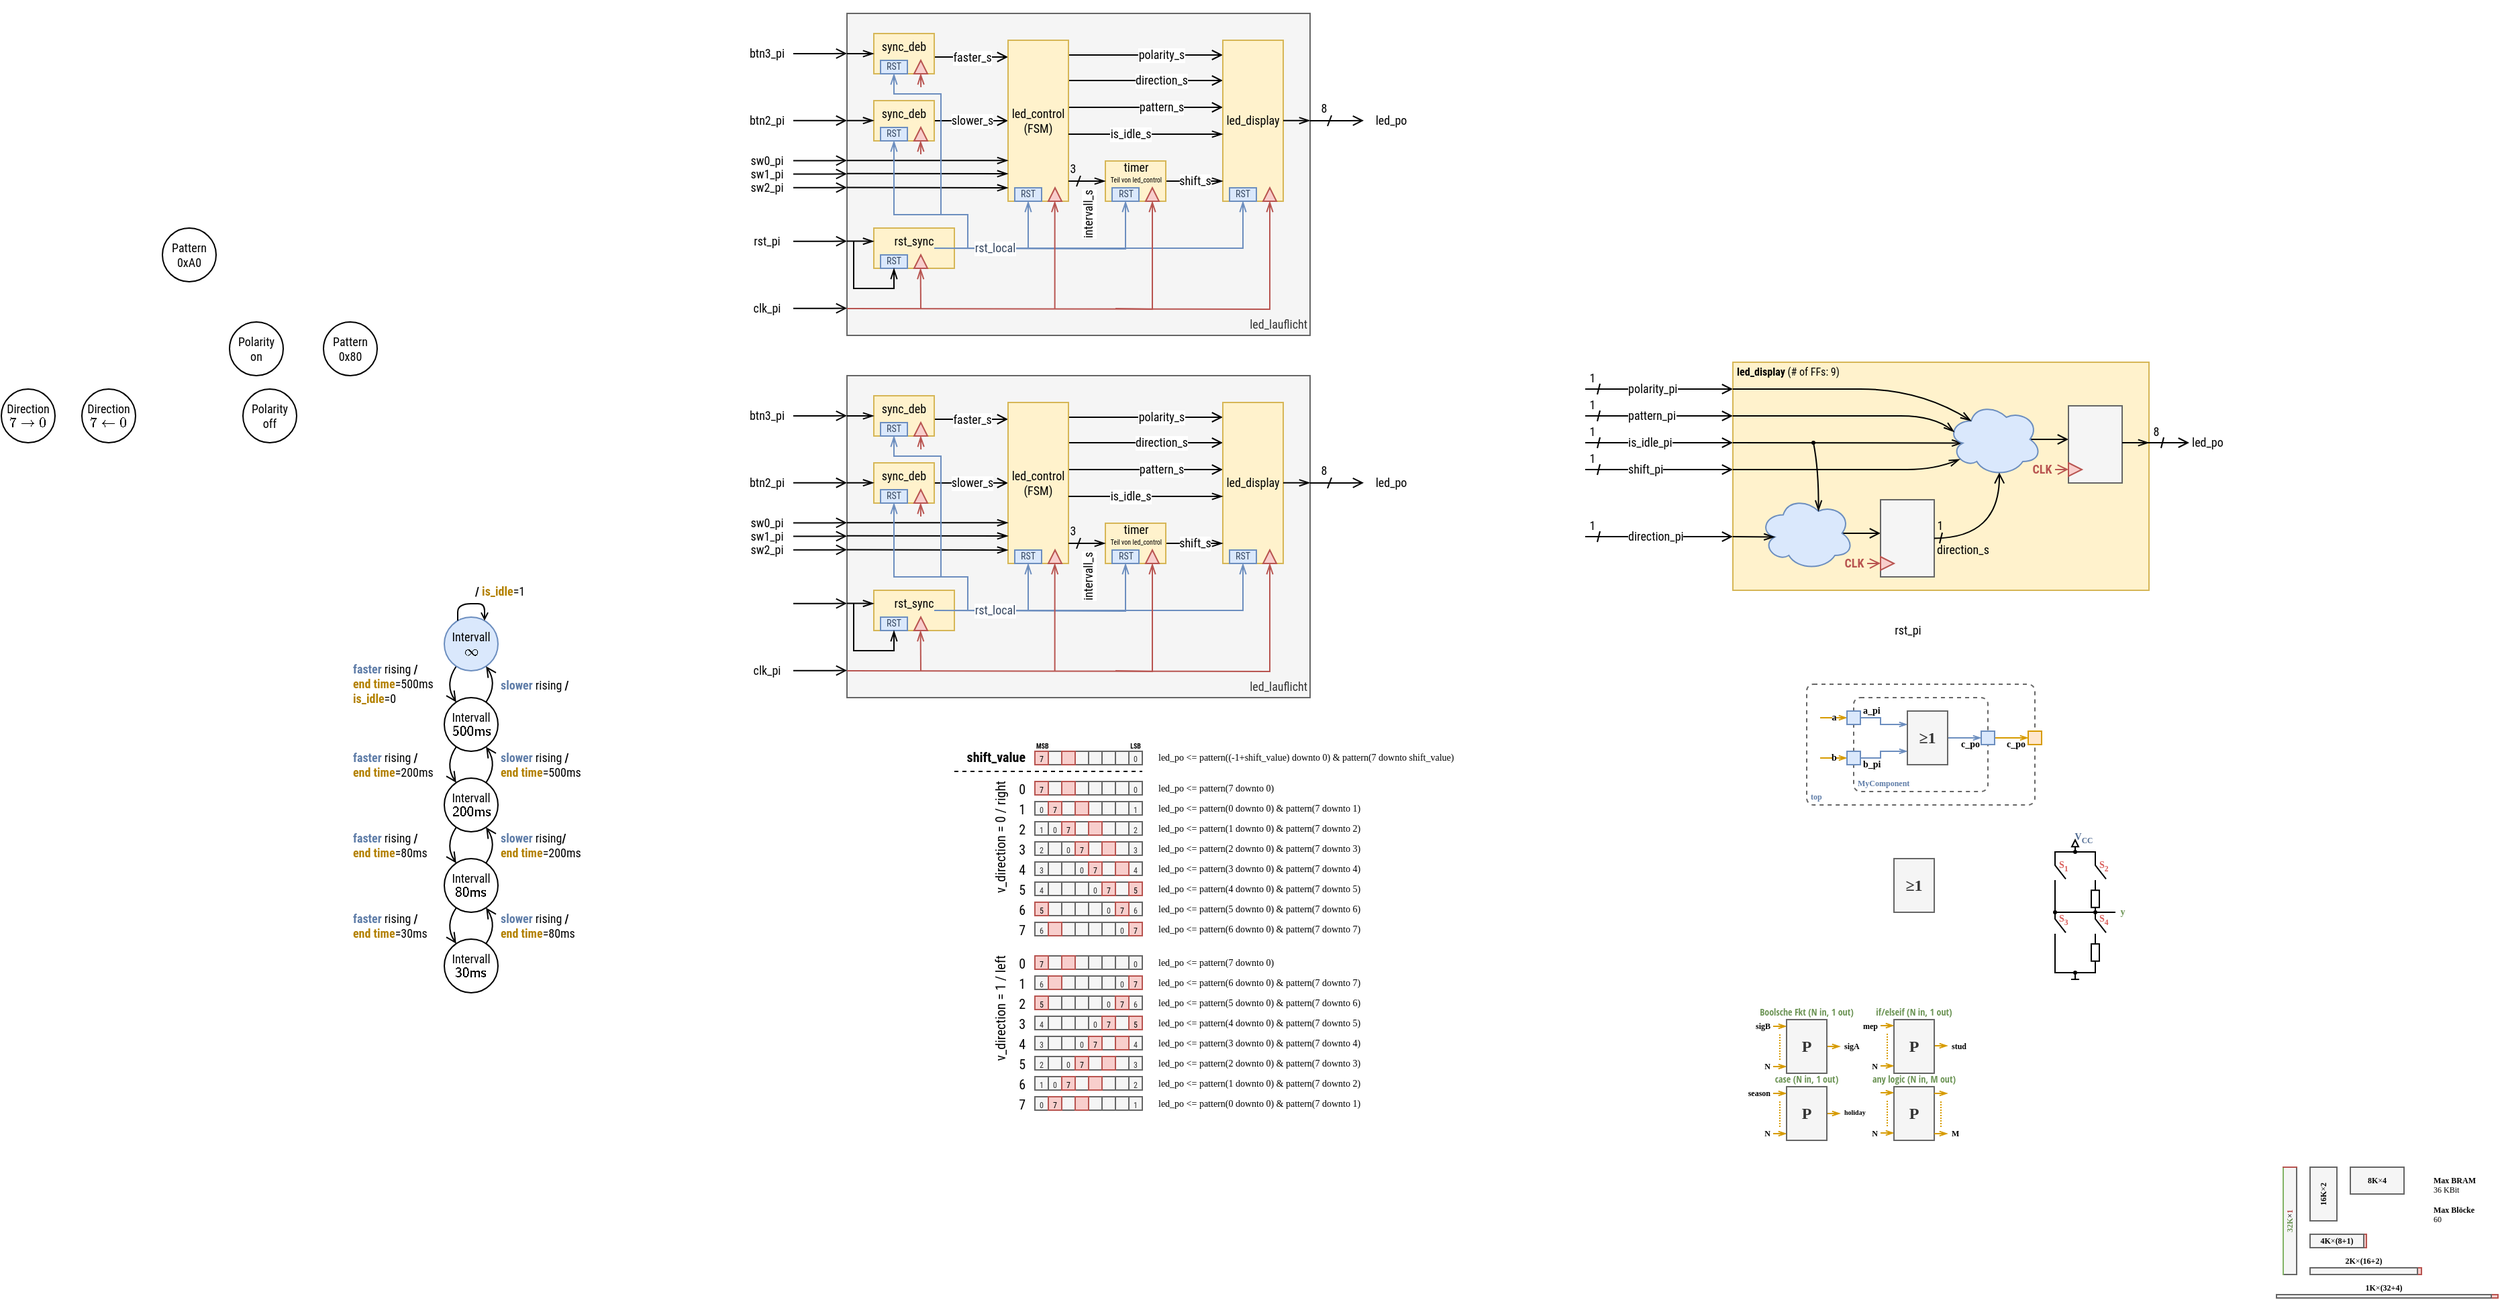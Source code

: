 <mxfile version="16.1.2" type="device"><diagram id="3V6u8c6dzcWn1OZuT9nC" name="Page-1"><mxGraphModel dx="367" dy="688" grid="1" gridSize="10" guides="1" tooltips="1" connect="1" arrows="1" fold="1" page="0" pageScale="1" pageWidth="1169" pageHeight="827" math="1" shadow="0"><root><mxCell id="0"/><mxCell id="1" parent="0"/><mxCell id="dLun3ZYTvDHFplcsCBti-2" value="&lt;b style=&quot;font-size: 6px&quot;&gt;top&lt;/b&gt;" style="rounded=1;whiteSpace=wrap;html=1;fontFamily=Roboto Mono;fontSource=https%3A%2F%2Ffonts.googleapis.com%2Fcss%3Ffamily%3DRoboto%2BMono;absoluteArcSize=1;arcSize=10;dashed=1;strokeWidth=1;fillColor=#FFFFFF;fontColor=#5F7DA8;strokeColor=#666666;align=left;verticalAlign=bottom;fontSize=6;fontStyle=0;spacingLeft=1;" parent="1" vertex="1"><mxGeometry x="1535" y="310" width="170" height="90" as="geometry"/></mxCell><mxCell id="dLun3ZYTvDHFplcsCBti-14" value="&lt;b style=&quot;font-size: 6px;&quot;&gt;MyComponent&lt;/b&gt;" style="rounded=1;whiteSpace=wrap;html=1;fontFamily=Roboto Mono;fontSource=https%3A%2F%2Ffonts.googleapis.com%2Fcss%3Ffamily%3DRoboto%2BMono;absoluteArcSize=1;arcSize=10;dashed=1;strokeWidth=1;fillColor=#FFFFFF;fontColor=#5F7DA8;strokeColor=#666666;align=left;verticalAlign=bottom;fontSize=6;fontStyle=0;spacingLeft=1;" parent="1" vertex="1"><mxGeometry x="1570" y="320" width="100" height="70" as="geometry"/></mxCell><mxCell id="W4r-VVihAXQ09oGyZSS8-9" value="" style="rounded=0;whiteSpace=wrap;html=1;fillColor=#f8cecc;strokeColor=#b85450;" parent="1" vertex="1"><mxGeometry x="2045" y="765" width="5" height="2.5" as="geometry"/></mxCell><mxCell id="W4r-VVihAXQ09oGyZSS8-4" value="" style="rounded=0;whiteSpace=wrap;html=1;fillColor=#f8cecc;strokeColor=#b85450;" parent="1" vertex="1"><mxGeometry x="1950" y="720" width="2" height="10" as="geometry"/></mxCell><mxCell id="Vs_blHcRCNotjjK2Zevc-1" value="led_display&lt;span style=&quot;font-weight: normal; font-size: 8px;&quot;&gt; (# of FFs: 9)&lt;/span&gt;" style="rounded=0;whiteSpace=wrap;html=1;shadow=0;fontFamily=Roboto Condensed;fontSource=https%3A%2F%2Ffonts.googleapis.com%2Fcss%3Ffamily%3DRoboto%2BCondensed;fontSize=8;fillColor=#FFF2CC;strokeColor=#d6b656;align=left;verticalAlign=top;spacingLeft=1;spacingBottom=0;spacingTop=-4;fontStyle=1" parent="1" vertex="1"><mxGeometry x="1480" y="70" width="310" height="170" as="geometry"/></mxCell><mxCell id="YdDfToDjd2r4eALnG1Gx-11" value="" style="orthogonalLoop=1;jettySize=auto;html=1;fontFamily=Roboto Condensed;fontSource=https%3A%2F%2Ffonts.googleapis.com%2Fcss%3Ffamily%3DRoboto%2BCondensed;fontSize=9;endArrow=openThin;endFill=0;strokeColor=default;entryX=0.16;entryY=0.55;entryDx=0;entryDy=0;entryPerimeter=0;curved=1;startSize=4;labelBackgroundColor=none;align=left;spacingBottom=1;" parent="1" target="Vs_blHcRCNotjjK2Zevc-15" edge="1"><mxGeometry x="-1" relative="1" as="geometry"><mxPoint x="1480" y="130" as="sourcePoint"/><mxPoint x="1531.2" y="145.25" as="targetPoint"/><Array as="points"><mxPoint x="1520" y="130"/></Array><mxPoint as="offset"/></mxGeometry></mxCell><mxCell id="_R5E_n9bZVhZi8qxhZSG-194" value="" style="rounded=0;whiteSpace=wrap;html=1;shadow=0;fontFamily=Roboto Condensed;fontSource=https%3A%2F%2Ffonts.googleapis.com%2Fcss%3Ffamily%3DRoboto%2BCondensed;fontSize=9;verticalAlign=bottom;align=right;strokeColor=none;" parent="1" vertex="1"><mxGeometry x="740" y="70" width="510" height="260" as="geometry"/></mxCell><mxCell id="_R5E_n9bZVhZi8qxhZSG-5" value="" style="rounded=0;whiteSpace=wrap;html=1;shadow=0;fontFamily=Roboto Condensed;fontSource=https%3A%2F%2Ffonts.googleapis.com%2Fcss%3Ffamily%3DRoboto%2BCondensed;fontSize=6;strokeColor=#666666;fillColor=#f5f5f5;fontColor=#333333;" parent="1" vertex="1"><mxGeometry x="970" y="360" width="10" height="10" as="geometry"/></mxCell><mxCell id="_R5E_n9bZVhZi8qxhZSG-7" value="" style="rounded=0;whiteSpace=wrap;html=1;shadow=0;fontFamily=Roboto Condensed;fontSource=https%3A%2F%2Ffonts.googleapis.com%2Fcss%3Ffamily%3DRoboto%2BCondensed;fontSize=6;strokeColor=#666666;fillColor=#f5f5f5;fontColor=#333333;" parent="1" vertex="1"><mxGeometry x="990" y="360" width="10" height="10" as="geometry"/></mxCell><mxCell id="_R5E_n9bZVhZi8qxhZSG-9" value="" style="rounded=0;whiteSpace=wrap;html=1;shadow=0;fontFamily=Roboto Condensed;fontSource=https%3A%2F%2Ffonts.googleapis.com%2Fcss%3Ffamily%3DRoboto%2BCondensed;fontSize=6;strokeColor=#666666;fillColor=#f5f5f5;fontColor=#333333;" parent="1" vertex="1"><mxGeometry x="1000" y="360" width="10" height="10" as="geometry"/></mxCell><mxCell id="_R5E_n9bZVhZi8qxhZSG-10" value="" style="rounded=0;whiteSpace=wrap;html=1;shadow=0;fontFamily=Roboto Condensed;fontSource=https%3A%2F%2Ffonts.googleapis.com%2Fcss%3Ffamily%3DRoboto%2BCondensed;fontSize=6;strokeColor=#666666;fillColor=#f5f5f5;fontColor=#333333;" parent="1" vertex="1"><mxGeometry x="1010" y="360" width="10" height="10" as="geometry"/></mxCell><mxCell id="_R5E_n9bZVhZi8qxhZSG-11" value="" style="rounded=0;whiteSpace=wrap;html=1;shadow=0;fontFamily=Roboto Condensed;fontSource=https%3A%2F%2Ffonts.googleapis.com%2Fcss%3Ffamily%3DRoboto%2BCondensed;fontSize=6;strokeColor=#666666;fillColor=#f5f5f5;fontColor=#333333;" parent="1" vertex="1"><mxGeometry x="1020" y="360" width="10" height="10" as="geometry"/></mxCell><mxCell id="_R5E_n9bZVhZi8qxhZSG-12" value="0" style="rounded=0;whiteSpace=wrap;html=1;shadow=0;fontFamily=Roboto Condensed;fontSource=https%3A%2F%2Ffonts.googleapis.com%2Fcss%3Ffamily%3DRoboto%2BCondensed;fontSize=6;strokeColor=#666666;fillColor=#f5f5f5;fontColor=#333333;" parent="1" vertex="1"><mxGeometry x="1030" y="360" width="10" height="10" as="geometry"/></mxCell><mxCell id="4OyR7Du4RBKgADdT6z0c-23" value="&lt;b style=&quot;color: rgb(95 , 125 , 168)&quot;&gt;faster &lt;/b&gt;rising&lt;b style=&quot;color: rgb(95 , 125 , 168)&quot;&gt;&amp;nbsp;&lt;/b&gt;&lt;b&gt;/&lt;/b&gt;&lt;br&gt;&lt;b&gt;&lt;font color=&quot;#b38100&quot;&gt;end time&lt;/font&gt;&lt;/b&gt;=500ms&lt;br&gt;&lt;b style=&quot;font-family: &amp;quot;roboto condensed&amp;quot;;&quot;&gt;&lt;font color=&quot;#b38100&quot;&gt;is_idle&lt;/font&gt;&lt;/b&gt;&lt;span style=&quot;font-family: &amp;quot;roboto condensed&amp;quot;;&quot;&gt;=0&lt;/span&gt;" style="edgeStyle=none;curved=1;orthogonalLoop=1;jettySize=auto;html=1;fontFamily=Roboto Condensed;fontSize=9;endArrow=open;endFill=0;strokeColor=default;fontSource=https%3A%2F%2Ffonts.googleapis.com%2Fcss%3Ffamily%3DRoboto%2BCondensed;align=left;" parent="1" source="4OyR7Du4RBKgADdT6z0c-17" target="4OyR7Du4RBKgADdT6z0c-18" edge="1"><mxGeometry y="-70" relative="1" as="geometry"><mxPoint x="475.91" y="305.91" as="sourcePoint"/><Array as="points"><mxPoint x="520" y="310"/></Array><mxPoint x="-12" y="-39" as="offset"/></mxGeometry></mxCell><mxCell id="4OyR7Du4RBKgADdT6z0c-17" value="Intervall&lt;br&gt;\(\infty\)" style="ellipse;whiteSpace=wrap;html=1;aspect=fixed;fontFamily=Roboto Condensed;fontSize=9;fontSource=https%3A%2F%2Ffonts.googleapis.com%2Fcss%3Ffamily%3DRoboto%2BCondensed;shadow=0;fillColor=#dae8fc;strokeColor=#6c8ebf;" parent="1" vertex="1"><mxGeometry x="520" y="260" width="40" height="40" as="geometry"/></mxCell><mxCell id="4OyR7Du4RBKgADdT6z0c-24" value="&lt;b style=&quot;color: rgb(95 , 125 , 168)&quot;&gt;faster&amp;nbsp;&lt;/b&gt;rising&lt;b style=&quot;color: rgb(95 , 125 , 168)&quot;&gt;&amp;nbsp;&lt;/b&gt;&lt;b&gt;/&lt;/b&gt;&lt;br&gt;&lt;b&gt;&lt;font color=&quot;#b38100&quot;&gt;end time&lt;/font&gt;&lt;/b&gt;=200ms" style="edgeStyle=none;curved=1;orthogonalLoop=1;jettySize=auto;html=1;fontFamily=Roboto Condensed;fontSize=9;endArrow=open;endFill=0;strokeColor=default;fontSource=https%3A%2F%2Ffonts.googleapis.com%2Fcss%3Ffamily%3DRoboto%2BCondensed;align=left;" parent="1" source="4OyR7Du4RBKgADdT6z0c-18" target="4OyR7Du4RBKgADdT6z0c-19" edge="1"><mxGeometry y="-70" relative="1" as="geometry"><Array as="points"><mxPoint x="520" y="370"/></Array><mxPoint x="-12" y="-39" as="offset"/></mxGeometry></mxCell><mxCell id="zloKbLIG2KWz4-Eo9FWS-71" value="&lt;b style=&quot;font-family: &amp;quot;roboto condensed&amp;quot; ; font-size: 9px ; color: rgb(95 , 125 , 168)&quot;&gt;slower&amp;nbsp;&lt;/b&gt;&lt;span style=&quot;font-family: &amp;quot;roboto condensed&amp;quot; ; font-size: 9px&quot;&gt;rising&lt;/span&gt;&lt;b style=&quot;font-family: &amp;quot;roboto condensed&amp;quot; ; font-size: 9px&quot;&gt;&lt;font color=&quot;#5f7da8&quot;&gt;&amp;nbsp;&lt;/font&gt;/&lt;/b&gt;" style="edgeStyle=none;curved=1;orthogonalLoop=1;jettySize=auto;html=1;endArrow=open;endFill=0;align=left;" parent="1" source="4OyR7Du4RBKgADdT6z0c-18" target="4OyR7Du4RBKgADdT6z0c-17" edge="1"><mxGeometry relative="1" as="geometry"><Array as="points"><mxPoint x="560" y="310"/></Array><mxPoint as="offset"/><mxPoint x="645.858" y="304.142" as="targetPoint"/></mxGeometry></mxCell><mxCell id="4OyR7Du4RBKgADdT6z0c-18" value="Intervall&lt;br&gt;\(\mathsf{500\text{ms}}\)" style="ellipse;whiteSpace=wrap;html=1;aspect=fixed;fontFamily=Roboto Condensed;fontSize=9;fontSource=https%3A%2F%2Ffonts.googleapis.com%2Fcss%3Ffamily%3DRoboto%2BCondensed;" parent="1" vertex="1"><mxGeometry x="520" y="320" width="40" height="40" as="geometry"/></mxCell><mxCell id="4OyR7Du4RBKgADdT6z0c-25" value="&lt;b style=&quot;color: rgb(95 , 125 , 168)&quot;&gt;faster&amp;nbsp;&lt;/b&gt;rising&lt;b style=&quot;color: rgb(95 , 125 , 168)&quot;&gt;&amp;nbsp;&lt;/b&gt;&lt;b&gt;/&lt;/b&gt;&lt;br&gt;&lt;b&gt;&lt;font color=&quot;#b38100&quot;&gt;end time&lt;/font&gt;&lt;/b&gt;=80ms" style="edgeStyle=none;curved=1;orthogonalLoop=1;jettySize=auto;html=1;fontFamily=Roboto Condensed;fontSize=9;endArrow=open;endFill=0;strokeColor=default;fontSource=https%3A%2F%2Ffonts.googleapis.com%2Fcss%3Ffamily%3DRoboto%2BCondensed;align=left;" parent="1" source="4OyR7Du4RBKgADdT6z0c-19" target="4OyR7Du4RBKgADdT6z0c-20" edge="1"><mxGeometry y="-70" relative="1" as="geometry"><Array as="points"><mxPoint x="520" y="430"/></Array><mxPoint x="-12" y="-39" as="offset"/></mxGeometry></mxCell><mxCell id="4OyR7Du4RBKgADdT6z0c-30" value="&lt;b style=&quot;color: rgb(95 , 125 , 168)&quot;&gt;slower&amp;nbsp;&lt;/b&gt;rising&lt;b&gt;&lt;font color=&quot;#5f7da8&quot;&gt;&amp;nbsp;&lt;/font&gt;/&lt;/b&gt;&lt;br&gt;&lt;b&gt;&lt;font color=&quot;#b38100&quot;&gt;end time&lt;/font&gt;&lt;/b&gt;=500ms" style="edgeStyle=none;curved=1;orthogonalLoop=1;jettySize=auto;html=1;fontFamily=Roboto Condensed;fontSize=9;endArrow=open;endFill=0;strokeColor=default;fontSource=https%3A%2F%2Ffonts.googleapis.com%2Fcss%3Ffamily%3DRoboto%2BCondensed;align=left;" parent="1" source="4OyR7Du4RBKgADdT6z0c-19" target="4OyR7Du4RBKgADdT6z0c-18" edge="1"><mxGeometry relative="1" as="geometry"><Array as="points"><mxPoint x="560" y="370"/></Array><mxPoint as="offset"/></mxGeometry></mxCell><mxCell id="4OyR7Du4RBKgADdT6z0c-19" value="Intervall&lt;br&gt;\(\mathsf{200\text{ms}}\)" style="ellipse;whiteSpace=wrap;html=1;aspect=fixed;fontFamily=Roboto Condensed;fontSize=9;fontSource=https%3A%2F%2Ffonts.googleapis.com%2Fcss%3Ffamily%3DRoboto%2BCondensed;" parent="1" vertex="1"><mxGeometry x="520" y="380" width="40" height="40" as="geometry"/></mxCell><mxCell id="4OyR7Du4RBKgADdT6z0c-26" value="&lt;b style=&quot;color: rgb(95 , 125 , 168)&quot;&gt;faster&amp;nbsp;&lt;/b&gt;rising&lt;b style=&quot;color: rgb(95 , 125 , 168)&quot;&gt;&amp;nbsp;&lt;/b&gt;&lt;b&gt;/&lt;/b&gt;&lt;br&gt;&lt;b&gt;&lt;font color=&quot;#b38100&quot;&gt;end time&lt;/font&gt;&lt;/b&gt;=30ms" style="edgeStyle=none;curved=1;orthogonalLoop=1;jettySize=auto;html=1;fontFamily=Roboto Condensed;fontSize=9;endArrow=open;endFill=0;strokeColor=default;fontSource=https%3A%2F%2Ffonts.googleapis.com%2Fcss%3Ffamily%3DRoboto%2BCondensed;align=left;" parent="1" source="4OyR7Du4RBKgADdT6z0c-20" target="4OyR7Du4RBKgADdT6z0c-21" edge="1"><mxGeometry y="-70" relative="1" as="geometry"><Array as="points"><mxPoint x="520" y="490"/></Array><mxPoint x="-12" y="-39" as="offset"/></mxGeometry></mxCell><mxCell id="4OyR7Du4RBKgADdT6z0c-28" value="&lt;b style=&quot;color: rgb(95 , 125 , 168)&quot;&gt;slower&amp;nbsp;&lt;/b&gt;rising&lt;b&gt;/&lt;/b&gt;&lt;br&gt;&lt;b&gt;&lt;font color=&quot;#b38100&quot;&gt;end time&lt;/font&gt;&lt;/b&gt;=200ms" style="edgeStyle=none;curved=1;orthogonalLoop=1;jettySize=auto;html=1;fontFamily=Roboto Condensed;fontSize=9;endArrow=open;endFill=0;strokeColor=default;fontSource=https%3A%2F%2Ffonts.googleapis.com%2Fcss%3Ffamily%3DRoboto%2BCondensed;align=left;" parent="1" source="4OyR7Du4RBKgADdT6z0c-20" target="4OyR7Du4RBKgADdT6z0c-19" edge="1"><mxGeometry relative="1" as="geometry"><Array as="points"><mxPoint x="560" y="430"/></Array><mxPoint as="offset"/></mxGeometry></mxCell><mxCell id="4OyR7Du4RBKgADdT6z0c-20" value="Intervall&lt;br&gt;\(\mathsf{80\text{ms}}\)" style="ellipse;whiteSpace=wrap;html=1;aspect=fixed;fontFamily=Roboto Condensed;fontSize=9;fontSource=https%3A%2F%2Ffonts.googleapis.com%2Fcss%3Ffamily%3DRoboto%2BCondensed;" parent="1" vertex="1"><mxGeometry x="520" y="440" width="40" height="40" as="geometry"/></mxCell><mxCell id="4OyR7Du4RBKgADdT6z0c-27" value="&lt;b style=&quot;color: rgb(95 , 125 , 168)&quot;&gt;slower&amp;nbsp;&lt;/b&gt;rising&amp;nbsp;&lt;b&gt;/&lt;/b&gt;&lt;br&gt;&lt;b&gt;&lt;font color=&quot;#b38100&quot;&gt;end time&lt;/font&gt;&lt;/b&gt;=80ms" style="edgeStyle=none;curved=1;orthogonalLoop=1;jettySize=auto;html=1;fontFamily=Roboto Condensed;fontSize=9;endArrow=open;endFill=0;strokeColor=default;fontSource=https%3A%2F%2Ffonts.googleapis.com%2Fcss%3Ffamily%3DRoboto%2BCondensed;align=left;" parent="1" source="4OyR7Du4RBKgADdT6z0c-21" target="4OyR7Du4RBKgADdT6z0c-20" edge="1"><mxGeometry relative="1" as="geometry"><Array as="points"><mxPoint x="560" y="490"/></Array><mxPoint as="offset"/></mxGeometry></mxCell><mxCell id="4OyR7Du4RBKgADdT6z0c-21" value="Intervall&lt;br&gt;\(\mathsf{30\text{ms}}\)" style="ellipse;whiteSpace=wrap;html=1;aspect=fixed;fontFamily=Roboto Condensed;fontSize=9;fontSource=https%3A%2F%2Ffonts.googleapis.com%2Fcss%3Ffamily%3DRoboto%2BCondensed;" parent="1" vertex="1"><mxGeometry x="520" y="500" width="40" height="40" as="geometry"/></mxCell><mxCell id="4OyR7Du4RBKgADdT6z0c-49" style="edgeStyle=none;curved=1;orthogonalLoop=1;jettySize=auto;html=1;fontFamily=Roboto Condensed;fontSource=https%3A%2F%2Ffonts.googleapis.com%2Fcss%3Ffamily%3DRoboto%2BCondensed;fontSize=9;endArrow=open;endFill=0;strokeColor=default;" parent="1" edge="1"><mxGeometry relative="1" as="geometry"><mxPoint x="488.944" y="142.111" as="targetPoint"/><Array as="points"><mxPoint x="500" y="120"/></Array></mxGeometry></mxCell><mxCell id="4OyR7Du4RBKgADdT6z0c-50" style="edgeStyle=none;curved=1;orthogonalLoop=1;jettySize=auto;html=1;fontFamily=Roboto Condensed;fontSource=https%3A%2F%2Ffonts.googleapis.com%2Fcss%3Ffamily%3DRoboto%2BCondensed;fontSize=9;endArrow=open;endFill=0;strokeColor=default;" parent="1" edge="1"><mxGeometry relative="1" as="geometry"><mxPoint x="428.944" y="142.111" as="targetPoint"/><Array as="points"><mxPoint x="450" y="100"/></Array></mxGeometry></mxCell><mxCell id="4OyR7Du4RBKgADdT6z0c-47" style="edgeStyle=none;curved=1;orthogonalLoop=1;jettySize=auto;html=1;fontFamily=Roboto Condensed;fontSource=https%3A%2F%2Ffonts.googleapis.com%2Fcss%3Ffamily%3DRoboto%2BCondensed;fontSize=9;endArrow=open;endFill=0;strokeColor=default;" parent="1" edge="1"><mxGeometry relative="1" as="geometry"><mxPoint x="420" y="140" as="targetPoint"/><Array as="points"><mxPoint x="420" y="30"/></Array></mxGeometry></mxCell><mxCell id="4OyR7Du4RBKgADdT6z0c-48" style="edgeStyle=none;curved=1;orthogonalLoop=1;jettySize=auto;html=1;fontFamily=Roboto Condensed;fontSource=https%3A%2F%2Ffonts.googleapis.com%2Fcss%3Ffamily%3DRoboto%2BCondensed;fontSize=9;endArrow=open;endFill=0;strokeColor=default;" parent="1" edge="1"><mxGeometry relative="1" as="geometry"><mxPoint x="480" y="140" as="targetPoint"/><Array as="points"><mxPoint x="480" y="80"/></Array></mxGeometry></mxCell><mxCell id="4OyR7Du4RBKgADdT6z0c-44" style="edgeStyle=none;curved=1;orthogonalLoop=1;jettySize=auto;html=1;fontFamily=Roboto Condensed;fontSource=https%3A%2F%2Ffonts.googleapis.com%2Fcss%3Ffamily%3DRoboto%2BCondensed;fontSize=9;endArrow=open;endFill=0;strokeColor=default;" parent="1" edge="1"><mxGeometry relative="1" as="geometry"><mxPoint x="560" y="40" as="targetPoint"/><Array as="points"><mxPoint x="660" y="40"/></Array></mxGeometry></mxCell><mxCell id="4OyR7Du4RBKgADdT6z0c-45" style="edgeStyle=none;curved=1;orthogonalLoop=1;jettySize=auto;html=1;fontFamily=Roboto Condensed;fontSource=https%3A%2F%2Ffonts.googleapis.com%2Fcss%3Ffamily%3DRoboto%2BCondensed;fontSize=9;endArrow=open;endFill=0;strokeColor=default;" parent="1" edge="1"><mxGeometry relative="1" as="geometry"><mxPoint x="560" y="100" as="targetPoint"/><Array as="points"><mxPoint x="630" y="100"/></Array></mxGeometry></mxCell><mxCell id="4OyR7Du4RBKgADdT6z0c-43" style="edgeStyle=none;curved=1;orthogonalLoop=1;jettySize=auto;html=1;fontFamily=Roboto Condensed;fontSource=https%3A%2F%2Ffonts.googleapis.com%2Fcss%3Ffamily%3DRoboto%2BCondensed;fontSize=9;endArrow=open;endFill=0;strokeColor=default;" parent="1" edge="1"><mxGeometry relative="1" as="geometry"><mxPoint x="557.889" y="108.944" as="targetPoint"/><Array as="points"><mxPoint x="580" y="120"/></Array></mxGeometry></mxCell><mxCell id="4OyR7Du4RBKgADdT6z0c-46" style="edgeStyle=none;curved=1;orthogonalLoop=1;jettySize=auto;html=1;fontFamily=Roboto Condensed;fontSource=https%3A%2F%2Ffonts.googleapis.com%2Fcss%3Ffamily%3DRoboto%2BCondensed;fontSize=9;endArrow=open;endFill=0;strokeColor=default;" parent="1" edge="1"><mxGeometry relative="1" as="geometry"><mxPoint x="556.641" y="51.094" as="targetPoint"/><Array as="points"><mxPoint x="600" y="80"/></Array></mxGeometry></mxCell><mxCell id="4OyR7Du4RBKgADdT6z0c-51" value="led_lauflicht" style="rounded=0;whiteSpace=wrap;html=1;shadow=0;fontFamily=Roboto Condensed;fontSource=https%3A%2F%2Ffonts.googleapis.com%2Fcss%3Ffamily%3DRoboto%2BCondensed;fontSize=9;fillColor=#f5f5f5;fontColor=#333333;strokeColor=#666666;verticalAlign=bottom;align=right;" parent="1" vertex="1"><mxGeometry x="820" y="80" width="345" height="240" as="geometry"/></mxCell><mxCell id="4OyR7Du4RBKgADdT6z0c-56" value="faster_s" style="edgeStyle=elbowEdgeStyle;orthogonalLoop=1;jettySize=auto;html=1;fontFamily=Roboto Condensed;fontSource=https%3A%2F%2Ffonts.googleapis.com%2Fcss%3Ffamily%3DRoboto%2BCondensed;fontSize=9;endArrow=open;endFill=0;strokeColor=default;elbow=vertical;" parent="1" source="4OyR7Du4RBKgADdT6z0c-52" target="4OyR7Du4RBKgADdT6z0c-54" edge="1"><mxGeometry relative="1" as="geometry"/></mxCell><mxCell id="4OyR7Du4RBKgADdT6z0c-52" value="sync_deb" style="rounded=0;whiteSpace=wrap;html=1;shadow=0;fontFamily=Roboto Condensed;fontSource=https%3A%2F%2Ffonts.googleapis.com%2Fcss%3Ffamily%3DRoboto%2BCondensed;fontSize=9;fillColor=#fff2cc;strokeColor=#d6b656;spacingBottom=10;" parent="1" vertex="1"><mxGeometry x="840" y="95" width="45" height="30" as="geometry"/></mxCell><mxCell id="4OyR7Du4RBKgADdT6z0c-57" value="slower_s" style="edgeStyle=elbowEdgeStyle;orthogonalLoop=1;jettySize=auto;elbow=vertical;html=1;fontFamily=Roboto Condensed;fontSource=https%3A%2F%2Ffonts.googleapis.com%2Fcss%3Ffamily%3DRoboto%2BCondensed;fontSize=9;endArrow=open;endFill=0;strokeColor=default;" parent="1" source="4OyR7Du4RBKgADdT6z0c-53" edge="1"><mxGeometry relative="1" as="geometry"><mxPoint x="940" y="160" as="targetPoint"/></mxGeometry></mxCell><mxCell id="4OyR7Du4RBKgADdT6z0c-53" value="sync_deb" style="rounded=0;whiteSpace=wrap;html=1;shadow=0;fontFamily=Roboto Condensed;fontSource=https%3A%2F%2Ffonts.googleapis.com%2Fcss%3Ffamily%3DRoboto%2BCondensed;fontSize=9;fillColor=#fff2cc;strokeColor=#d6b656;spacingBottom=10;" parent="1" vertex="1"><mxGeometry x="840" y="145" width="45" height="30" as="geometry"/></mxCell><mxCell id="4OyR7Du4RBKgADdT6z0c-64" value="polarity_s" style="edgeStyle=elbowEdgeStyle;orthogonalLoop=1;jettySize=auto;html=1;fontFamily=Roboto Condensed;fontSource=https%3A%2F%2Ffonts.googleapis.com%2Fcss%3Ffamily%3DRoboto%2BCondensed;fontSize=9;endArrow=open;endFill=0;strokeColor=default;" parent="1" source="4OyR7Du4RBKgADdT6z0c-54" target="4OyR7Du4RBKgADdT6z0c-58" edge="1"><mxGeometry x="0.2" relative="1" as="geometry"><mxPoint x="1000" y="111" as="sourcePoint"/><mxPoint x="1100" y="111" as="targetPoint"/><Array as="points"><mxPoint x="1035" y="111"/></Array><mxPoint as="offset"/></mxGeometry></mxCell><mxCell id="4OyR7Du4RBKgADdT6z0c-65" value="direction_s" style="edgeStyle=elbowEdgeStyle;orthogonalLoop=1;jettySize=auto;html=1;fontFamily=Roboto Condensed;fontSource=https%3A%2F%2Ffonts.googleapis.com%2Fcss%3Ffamily%3DRoboto%2BCondensed;fontSize=9;endArrow=open;endFill=0;strokeColor=default;" parent="1" source="4OyR7Du4RBKgADdT6z0c-54" target="4OyR7Du4RBKgADdT6z0c-58" edge="1"><mxGeometry x="0.2" relative="1" as="geometry"><Array as="points"><mxPoint x="1035" y="130"/></Array><mxPoint as="offset"/></mxGeometry></mxCell><mxCell id="4OyR7Du4RBKgADdT6z0c-66" value="pattern_s" style="edgeStyle=elbowEdgeStyle;orthogonalLoop=1;jettySize=auto;html=1;fontFamily=Roboto Condensed;fontSource=https%3A%2F%2Ffonts.googleapis.com%2Fcss%3Ffamily%3DRoboto%2BCondensed;fontSize=9;endArrow=open;endFill=0;strokeColor=default;" parent="1" source="4OyR7Du4RBKgADdT6z0c-54" target="4OyR7Du4RBKgADdT6z0c-58" edge="1"><mxGeometry x="0.2" relative="1" as="geometry"><Array as="points"><mxPoint x="1035" y="150"/></Array><mxPoint as="offset"/></mxGeometry></mxCell><mxCell id="4OyR7Du4RBKgADdT6z0c-54" value="led_control&lt;br&gt;(FSM)" style="rounded=0;whiteSpace=wrap;html=1;shadow=0;fontFamily=Roboto Condensed;fontSource=https%3A%2F%2Ffonts.googleapis.com%2Fcss%3Ffamily%3DRoboto%2BCondensed;fontSize=9;fillColor=#fff2cc;strokeColor=#d6b656;" parent="1" vertex="1"><mxGeometry x="940" y="100" width="45" height="120" as="geometry"/></mxCell><mxCell id="4OyR7Du4RBKgADdT6z0c-58" value="led_display" style="rounded=0;whiteSpace=wrap;html=1;shadow=0;fontFamily=Roboto Condensed;fontSource=https%3A%2F%2Ffonts.googleapis.com%2Fcss%3Ffamily%3DRoboto%2BCondensed;fontSize=9;fillColor=#fff2cc;strokeColor=#d6b656;" parent="1" vertex="1"><mxGeometry x="1100" y="100" width="45" height="120" as="geometry"/></mxCell><mxCell id="4OyR7Du4RBKgADdT6z0c-59" value="" style="edgeStyle=elbowEdgeStyle;orthogonalLoop=1;jettySize=auto;html=1;fontFamily=Roboto Condensed;fontSource=https%3A%2F%2Ffonts.googleapis.com%2Fcss%3Ffamily%3DRoboto%2BCondensed;fontSize=9;endArrow=openThin;endFill=0;strokeColor=default;" parent="1" target="4OyR7Du4RBKgADdT6z0c-52" edge="1"><mxGeometry relative="1" as="geometry"><mxPoint x="820" y="110" as="sourcePoint"/><mxPoint x="1050" y="120.333" as="targetPoint"/></mxGeometry></mxCell><mxCell id="4OyR7Du4RBKgADdT6z0c-60" value="btn3_pi" style="edgeStyle=elbowEdgeStyle;orthogonalLoop=1;jettySize=auto;html=1;fontFamily=Roboto Condensed;fontSource=https%3A%2F%2Ffonts.googleapis.com%2Fcss%3Ffamily%3DRoboto%2BCondensed;fontSize=9;endArrow=open;endFill=0;strokeColor=default;" parent="1" edge="1"><mxGeometry x="-1" y="20" relative="1" as="geometry"><mxPoint x="780" y="110" as="sourcePoint"/><mxPoint x="820" y="109.9" as="targetPoint"/><mxPoint x="-20" y="20" as="offset"/></mxGeometry></mxCell><mxCell id="4OyR7Du4RBKgADdT6z0c-61" value="btn2_pi" style="edgeStyle=elbowEdgeStyle;orthogonalLoop=1;jettySize=auto;html=1;fontFamily=Roboto Condensed;fontSource=https%3A%2F%2Ffonts.googleapis.com%2Fcss%3Ffamily%3DRoboto%2BCondensed;fontSize=9;endArrow=open;endFill=0;strokeColor=default;" parent="1" edge="1"><mxGeometry x="-1" y="20" relative="1" as="geometry"><mxPoint x="780" y="159.93" as="sourcePoint"/><mxPoint x="820" y="159.83" as="targetPoint"/><mxPoint x="-20" y="20" as="offset"/></mxGeometry></mxCell><mxCell id="4OyR7Du4RBKgADdT6z0c-62" value="" style="edgeStyle=elbowEdgeStyle;orthogonalLoop=1;jettySize=auto;html=1;fontFamily=Roboto Condensed;fontSource=https%3A%2F%2Ffonts.googleapis.com%2Fcss%3Ffamily%3DRoboto%2BCondensed;fontSize=9;endArrow=openThin;endFill=0;strokeColor=default;exitX=0;exitY=0.238;exitDx=0;exitDy=0;exitPerimeter=0;" parent="1" edge="1"><mxGeometry relative="1" as="geometry"><mxPoint x="820" y="159.83" as="sourcePoint"/><mxPoint x="840" y="159.85" as="targetPoint"/></mxGeometry></mxCell><mxCell id="4OyR7Du4RBKgADdT6z0c-70" value="Direction&lt;br&gt;\(7 \gets 0\)" style="ellipse;whiteSpace=wrap;html=1;aspect=fixed;fontFamily=Roboto Condensed;fontSize=9;fontSource=https%3A%2F%2Ffonts.googleapis.com%2Fcss%3Ffamily%3DRoboto%2BCondensed;" parent="1" vertex="1"><mxGeometry x="250" y="90" width="40" height="40" as="geometry"/></mxCell><mxCell id="4OyR7Du4RBKgADdT6z0c-71" value="Direction&lt;br&gt;\(7 \to 0\)" style="ellipse;whiteSpace=wrap;html=1;aspect=fixed;fontFamily=Roboto Condensed;fontSize=9;fontSource=https%3A%2F%2Ffonts.googleapis.com%2Fcss%3Ffamily%3DRoboto%2BCondensed;" parent="1" vertex="1"><mxGeometry x="190" y="90" width="40" height="40" as="geometry"/></mxCell><mxCell id="4OyR7Du4RBKgADdT6z0c-72" value="Pattern&lt;br&gt;0x80" style="ellipse;whiteSpace=wrap;html=1;aspect=fixed;fontFamily=Roboto Condensed;fontSize=9;fontSource=https%3A%2F%2Ffonts.googleapis.com%2Fcss%3Ffamily%3DRoboto%2BCondensed;" parent="1" vertex="1"><mxGeometry x="430" y="40" width="40" height="40" as="geometry"/></mxCell><mxCell id="4OyR7Du4RBKgADdT6z0c-73" value="Pattern&lt;br&gt;0xA0" style="ellipse;whiteSpace=wrap;html=1;aspect=fixed;fontFamily=Roboto Condensed;fontSize=9;fontSource=https%3A%2F%2Ffonts.googleapis.com%2Fcss%3Ffamily%3DRoboto%2BCondensed;" parent="1" vertex="1"><mxGeometry x="310" y="-30" width="40" height="40" as="geometry"/></mxCell><mxCell id="4OyR7Du4RBKgADdT6z0c-74" value="Polarity&lt;br&gt;on" style="ellipse;whiteSpace=wrap;html=1;aspect=fixed;fontFamily=Roboto Condensed;fontSize=9;fontSource=https%3A%2F%2Ffonts.googleapis.com%2Fcss%3Ffamily%3DRoboto%2BCondensed;" parent="1" vertex="1"><mxGeometry x="360" y="40" width="40" height="40" as="geometry"/></mxCell><mxCell id="4OyR7Du4RBKgADdT6z0c-75" value="Polarity&lt;br&gt;off" style="ellipse;whiteSpace=wrap;html=1;aspect=fixed;fontFamily=Roboto Condensed;fontSize=9;fontSource=https%3A%2F%2Ffonts.googleapis.com%2Fcss%3Ffamily%3DRoboto%2BCondensed;" parent="1" vertex="1"><mxGeometry x="370" y="90" width="40" height="40" as="geometry"/></mxCell><mxCell id="4OyR7Du4RBKgADdT6z0c-86" value="shift_s" style="edgeStyle=elbowEdgeStyle;orthogonalLoop=1;jettySize=auto;html=1;labelBackgroundColor=default;fontFamily=Roboto Condensed;fontSource=https%3A%2F%2Ffonts.googleapis.com%2Fcss%3Ffamily%3DRoboto%2BCondensed;fontSize=9;endArrow=openThin;endFill=0;strokeColor=default;exitX=1;exitY=0.5;exitDx=0;exitDy=0;" parent="1" source="4OyR7Du4RBKgADdT6z0c-85" target="4OyR7Du4RBKgADdT6z0c-58" edge="1"><mxGeometry relative="1" as="geometry"><Array as="points"><mxPoint x="1080" y="205"/></Array></mxGeometry></mxCell><mxCell id="4OyR7Du4RBKgADdT6z0c-85" value="&lt;p style=&quot;line-height: 0.8&quot;&gt;timer&lt;br&gt;&lt;font style=&quot;font-size: 5px&quot;&gt;Teil von led_control&lt;/font&gt;&lt;br&gt;&lt;/p&gt;" style="rounded=0;whiteSpace=wrap;html=1;shadow=0;fontFamily=Roboto Condensed;fontSource=https%3A%2F%2Ffonts.googleapis.com%2Fcss%3Ffamily%3DRoboto%2BCondensed;fontSize=9;fillColor=#fff2cc;strokeColor=#d6b656;spacingBottom=12;" parent="1" vertex="1"><mxGeometry x="1012.5" y="190" width="45" height="30" as="geometry"/></mxCell><mxCell id="4OyR7Du4RBKgADdT6z0c-93" value="3" style="endArrow=none;html=1;labelBackgroundColor=none;fontFamily=Roboto Condensed;fontSource=https%3A%2F%2Ffonts.googleapis.com%2Fcss%3Ffamily%3DRoboto%2BCondensed;fontSize=9;strokeColor=default;" parent="1" edge="1"><mxGeometry x="1" y="8" width="50" height="50" relative="1" as="geometry"><mxPoint x="991" y="209" as="sourcePoint"/><mxPoint x="994" y="201" as="targetPoint"/><mxPoint x="2" y="-2" as="offset"/></mxGeometry></mxCell><mxCell id="4OyR7Du4RBKgADdT6z0c-95" value="" style="orthogonalLoop=1;jettySize=auto;html=1;fontFamily=Roboto Condensed;fontSource=https%3A%2F%2Ffonts.googleapis.com%2Fcss%3Ffamily%3DRoboto%2BCondensed;fontSize=9;endArrow=openThin;endFill=0;strokeColor=default;edgeStyle=elbowEdgeStyle;elbow=vertical;" parent="1" edge="1"><mxGeometry relative="1" as="geometry"><mxPoint x="820" y="189.67" as="sourcePoint"/><mxPoint x="940" y="189.67" as="targetPoint"/><Array as="points"><mxPoint x="900" y="189.67"/></Array></mxGeometry></mxCell><mxCell id="4OyR7Du4RBKgADdT6z0c-96" value="sw0_pi" style="edgeStyle=elbowEdgeStyle;orthogonalLoop=1;jettySize=auto;html=1;fontFamily=Roboto Condensed;fontSource=https%3A%2F%2Ffonts.googleapis.com%2Fcss%3Ffamily%3DRoboto%2BCondensed;fontSize=9;endArrow=open;endFill=0;strokeColor=default;" parent="1" edge="1"><mxGeometry x="-1" y="20" relative="1" as="geometry"><mxPoint x="780" y="189.77" as="sourcePoint"/><mxPoint x="820" y="189.67" as="targetPoint"/><mxPoint x="-20" y="20" as="offset"/></mxGeometry></mxCell><mxCell id="4OyR7Du4RBKgADdT6z0c-97" value="sw1_pi" style="edgeStyle=elbowEdgeStyle;orthogonalLoop=1;jettySize=auto;html=1;fontFamily=Roboto Condensed;fontSource=https%3A%2F%2Ffonts.googleapis.com%2Fcss%3Ffamily%3DRoboto%2BCondensed;fontSize=9;endArrow=open;endFill=0;strokeColor=default;" parent="1" edge="1"><mxGeometry x="-1" y="20" relative="1" as="geometry"><mxPoint x="780" y="199.77" as="sourcePoint"/><mxPoint x="820" y="199.67" as="targetPoint"/><mxPoint x="-20" y="20" as="offset"/></mxGeometry></mxCell><mxCell id="4OyR7Du4RBKgADdT6z0c-98" value="" style="edgeStyle=elbowEdgeStyle;orthogonalLoop=1;jettySize=auto;html=1;fontFamily=Roboto Condensed;fontSource=https%3A%2F%2Ffonts.googleapis.com%2Fcss%3Ffamily%3DRoboto%2BCondensed;fontSize=9;endArrow=openThin;endFill=0;strokeColor=default;exitX=0;exitY=0.238;exitDx=0;exitDy=0;exitPerimeter=0;elbow=vertical;" parent="1" edge="1"><mxGeometry relative="1" as="geometry"><mxPoint x="820" y="199.43" as="sourcePoint"/><mxPoint x="940" y="199.337" as="targetPoint"/></mxGeometry></mxCell><mxCell id="4OyR7Du4RBKgADdT6z0c-99" value="sw2_pi" style="edgeStyle=elbowEdgeStyle;orthogonalLoop=1;jettySize=auto;html=1;fontFamily=Roboto Condensed;fontSource=https%3A%2F%2Ffonts.googleapis.com%2Fcss%3Ffamily%3DRoboto%2BCondensed;fontSize=9;endArrow=open;endFill=0;strokeColor=default;" parent="1" edge="1"><mxGeometry x="-1" y="20" relative="1" as="geometry"><mxPoint x="780" y="209.86" as="sourcePoint"/><mxPoint x="820" y="209.76" as="targetPoint"/><mxPoint x="-20" y="20" as="offset"/></mxGeometry></mxCell><mxCell id="4OyR7Du4RBKgADdT6z0c-100" value="" style="edgeStyle=elbowEdgeStyle;orthogonalLoop=1;jettySize=auto;html=1;fontFamily=Roboto Condensed;fontSource=https%3A%2F%2Ffonts.googleapis.com%2Fcss%3Ffamily%3DRoboto%2BCondensed;fontSize=9;endArrow=openThin;endFill=0;strokeColor=default;exitX=0;exitY=0.238;exitDx=0;exitDy=0;exitPerimeter=0;elbow=vertical;" parent="1" target="4OyR7Du4RBKgADdT6z0c-54" edge="1"><mxGeometry relative="1" as="geometry"><mxPoint x="820" y="209.76" as="sourcePoint"/><mxPoint x="840" y="209.78" as="targetPoint"/></mxGeometry></mxCell><mxCell id="4OyR7Du4RBKgADdT6z0c-108" style="edgeStyle=orthogonalEdgeStyle;rounded=0;orthogonalLoop=1;jettySize=auto;html=1;exitX=1;exitY=0.5;exitDx=0;exitDy=0;entryX=0.5;entryY=1;entryDx=0;entryDy=0;labelBackgroundColor=default;fontFamily=Roboto Condensed;fontSource=https%3A%2F%2Ffonts.googleapis.com%2Fcss%3Ffamily%3DRoboto%2BCondensed;fontSize=7;fontColor=#374861;endArrow=openThin;endFill=0;strokeColor=#6c8ebf;elbow=vertical;fillColor=#dae8fc;" parent="1" source="4OyR7Du4RBKgADdT6z0c-101" target="4OyR7Du4RBKgADdT6z0c-107" edge="1"><mxGeometry relative="1" as="geometry"/></mxCell><mxCell id="4OyR7Du4RBKgADdT6z0c-101" value="rst_sync" style="rounded=0;whiteSpace=wrap;html=1;shadow=0;fontFamily=Roboto Condensed;fontSource=https%3A%2F%2Ffonts.googleapis.com%2Fcss%3Ffamily%3DRoboto%2BCondensed;fontSize=9;fillColor=#fff2cc;strokeColor=#d6b656;spacingBottom=10;" parent="1" vertex="1"><mxGeometry x="840" y="240" width="60" height="30" as="geometry"/></mxCell><mxCell id="4OyR7Du4RBKgADdT6z0c-102" value="rst_pi" style="edgeStyle=elbowEdgeStyle;orthogonalLoop=1;jettySize=auto;html=1;fontFamily=Roboto Condensed;fontSource=https%3A%2F%2Ffonts.googleapis.com%2Fcss%3Ffamily%3DRoboto%2BCondensed;fontSize=9;endArrow=open;endFill=0;strokeColor=default;" parent="1" edge="1"><mxGeometry x="1" y="-790" relative="1" as="geometry"><mxPoint x="780" y="249.9" as="sourcePoint"/><mxPoint x="820" y="249.8" as="targetPoint"/><mxPoint x="790" y="-770" as="offset"/></mxGeometry></mxCell><mxCell id="4OyR7Du4RBKgADdT6z0c-103" value="" style="edgeStyle=elbowEdgeStyle;orthogonalLoop=1;jettySize=auto;html=1;fontFamily=Roboto Condensed;fontSource=https%3A%2F%2Ffonts.googleapis.com%2Fcss%3Ffamily%3DRoboto%2BCondensed;fontSize=9;endArrow=openThin;endFill=0;strokeColor=default;exitX=0;exitY=0.238;exitDx=0;exitDy=0;exitPerimeter=0;" parent="1" edge="1"><mxGeometry relative="1" as="geometry"><mxPoint x="820" y="249.8" as="sourcePoint"/><mxPoint x="840" y="249.82" as="targetPoint"/></mxGeometry></mxCell><mxCell id="4OyR7Du4RBKgADdT6z0c-105" value="RST" style="rounded=0;whiteSpace=wrap;html=1;shadow=0;fontFamily=Roboto Condensed;fontSource=https%3A%2F%2Ffonts.googleapis.com%2Fcss%3Ffamily%3DRoboto%2BCondensed;fontSize=7;fillColor=#dae8fc;strokeColor=#6c8ebf;fontStyle=0;fontColor=#374861;" parent="1" vertex="1"><mxGeometry x="945" y="210" width="20" height="10" as="geometry"/></mxCell><mxCell id="4OyR7Du4RBKgADdT6z0c-107" value="RST" style="rounded=0;whiteSpace=wrap;html=1;shadow=0;fontFamily=Roboto Condensed;fontSource=https%3A%2F%2Ffonts.googleapis.com%2Fcss%3Ffamily%3DRoboto%2BCondensed;fontSize=7;fillColor=#dae8fc;strokeColor=#6c8ebf;fontStyle=0;fontColor=#374861;" parent="1" vertex="1"><mxGeometry x="1105" y="210" width="20" height="10" as="geometry"/></mxCell><mxCell id="4OyR7Du4RBKgADdT6z0c-92" value="is_idle_s" style="edgeStyle=elbowEdgeStyle;orthogonalLoop=1;jettySize=auto;html=1;labelBackgroundColor=default;fontFamily=Roboto Condensed;fontSource=https%3A%2F%2Ffonts.googleapis.com%2Fcss%3Ffamily%3DRoboto%2BCondensed;fontSize=9;endArrow=openThin;endFill=0;strokeColor=default;" parent="1" source="4OyR7Du4RBKgADdT6z0c-54" target="4OyR7Du4RBKgADdT6z0c-58" edge="1"><mxGeometry x="-0.2" relative="1" as="geometry"><mxPoint x="1042.5" y="170" as="sourcePoint"/><mxPoint x="980.111" y="270" as="targetPoint"/><Array as="points"><mxPoint x="1050" y="170"/></Array><mxPoint as="offset"/></mxGeometry></mxCell><mxCell id="4OyR7Du4RBKgADdT6z0c-109" value="led_po" style="edgeStyle=elbowEdgeStyle;orthogonalLoop=1;jettySize=auto;html=1;fontFamily=Roboto Condensed;fontSource=https%3A%2F%2Ffonts.googleapis.com%2Fcss%3Ffamily%3DRoboto%2BCondensed;fontSize=9;endArrow=open;endFill=0;strokeColor=default;" parent="1" edge="1"><mxGeometry x="1" y="20" relative="1" as="geometry"><mxPoint x="1165" y="159.99" as="sourcePoint"/><mxPoint x="1205" y="159.89" as="targetPoint"/><mxPoint x="20" y="20" as="offset"/></mxGeometry></mxCell><mxCell id="4OyR7Du4RBKgADdT6z0c-110" value="" style="edgeStyle=elbowEdgeStyle;orthogonalLoop=1;jettySize=auto;html=1;fontFamily=Roboto Condensed;fontSource=https%3A%2F%2Ffonts.googleapis.com%2Fcss%3Ffamily%3DRoboto%2BCondensed;fontSize=9;endArrow=openThin;endFill=0;strokeColor=default;" parent="1" edge="1"><mxGeometry relative="1" as="geometry"><mxPoint x="1145" y="159.89" as="sourcePoint"/><mxPoint x="1165" y="159.89" as="targetPoint"/></mxGeometry></mxCell><mxCell id="4OyR7Du4RBKgADdT6z0c-111" value="RST" style="rounded=0;whiteSpace=wrap;html=1;shadow=0;fontFamily=Roboto Condensed;fontSource=https%3A%2F%2Ffonts.googleapis.com%2Fcss%3Ffamily%3DRoboto%2BCondensed;fontSize=7;fillColor=#dae8fc;strokeColor=#6c8ebf;fontStyle=0;fontColor=#374861;" parent="1" vertex="1"><mxGeometry x="1017.5" y="210" width="20" height="10" as="geometry"/></mxCell><mxCell id="4OyR7Du4RBKgADdT6z0c-112" value="" style="rounded=0;orthogonalLoop=1;jettySize=auto;elbow=vertical;html=1;entryX=0.5;entryY=1;entryDx=0;entryDy=0;labelBackgroundColor=default;fontFamily=Roboto Condensed;fontSource=https%3A%2F%2Ffonts.googleapis.com%2Fcss%3Ffamily%3DRoboto%2BCondensed;fontSize=9;fontColor=#374861;endArrow=openThin;endFill=0;strokeColor=#6c8ebf;exitX=1;exitY=0.5;exitDx=0;exitDy=0;edgeStyle=orthogonalEdgeStyle;fillColor=#dae8fc;" parent="1" target="4OyR7Du4RBKgADdT6z0c-111" edge="1"><mxGeometry x="-0.455" relative="1" as="geometry"><mxPoint x="885" y="255" as="sourcePoint"/><mxPoint x="955" y="230" as="targetPoint"/><mxPoint as="offset"/></mxGeometry></mxCell><mxCell id="4OyR7Du4RBKgADdT6z0c-106" value="rst_local" style="rounded=0;orthogonalLoop=1;jettySize=auto;elbow=vertical;html=1;entryX=0.5;entryY=1;entryDx=0;entryDy=0;labelBackgroundColor=default;fontFamily=Roboto Condensed;fontSource=https%3A%2F%2Ffonts.googleapis.com%2Fcss%3Ffamily%3DRoboto%2BCondensed;fontSize=9;fontColor=#374861;endArrow=openThin;endFill=0;strokeColor=#6c8ebf;exitX=1;exitY=0.5;exitDx=0;exitDy=0;edgeStyle=orthogonalEdgeStyle;fillColor=#dae8fc;" parent="1" source="4OyR7Du4RBKgADdT6z0c-101" target="4OyR7Du4RBKgADdT6z0c-105" edge="1"><mxGeometry x="-0.333" relative="1" as="geometry"><mxPoint as="offset"/></mxGeometry></mxCell><mxCell id="4OyR7Du4RBKgADdT6z0c-113" value="RST" style="rounded=0;whiteSpace=wrap;html=1;shadow=0;fontFamily=Roboto Condensed;fontSource=https%3A%2F%2Ffonts.googleapis.com%2Fcss%3Ffamily%3DRoboto%2BCondensed;fontSize=7;fillColor=#dae8fc;strokeColor=#6c8ebf;fontStyle=0;fontColor=#374861;" parent="1" vertex="1"><mxGeometry x="845" y="260" width="20" height="10" as="geometry"/></mxCell><mxCell id="4OyR7Du4RBKgADdT6z0c-114" value="" style="edgeStyle=orthogonalEdgeStyle;orthogonalLoop=1;jettySize=auto;html=1;fontFamily=Roboto Condensed;fontSource=https%3A%2F%2Ffonts.googleapis.com%2Fcss%3Ffamily%3DRoboto%2BCondensed;fontSize=9;endArrow=openThin;endFill=0;strokeColor=default;entryX=0.5;entryY=1;entryDx=0;entryDy=0;rounded=0;" parent="1" target="4OyR7Du4RBKgADdT6z0c-113" edge="1"><mxGeometry relative="1" as="geometry"><mxPoint x="825" y="250" as="sourcePoint"/><mxPoint x="850" y="259.82" as="targetPoint"/><Array as="points"><mxPoint x="825" y="250"/><mxPoint x="825" y="285"/><mxPoint x="855" y="285"/></Array></mxGeometry></mxCell><mxCell id="4OyR7Du4RBKgADdT6z0c-115" value="" style="edgeStyle=orthogonalEdgeStyle;orthogonalLoop=1;jettySize=auto;html=1;fontFamily=Roboto Condensed;fontSource=https%3A%2F%2Ffonts.googleapis.com%2Fcss%3Ffamily%3DRoboto%2BCondensed;fontSize=9;endArrow=openThin;endFill=0;strokeColor=#6c8ebf;rounded=0;entryX=0.5;entryY=1;entryDx=0;entryDy=0;fillColor=#dae8fc;" parent="1" target="4OyR7Du4RBKgADdT6z0c-116" edge="1"><mxGeometry relative="1" as="geometry"><mxPoint x="910" y="255" as="sourcePoint"/><mxPoint x="780" y="240" as="targetPoint"/><Array as="points"><mxPoint x="910" y="230"/><mxPoint x="855" y="230"/></Array></mxGeometry></mxCell><mxCell id="4OyR7Du4RBKgADdT6z0c-116" value="RST" style="rounded=0;whiteSpace=wrap;html=1;shadow=0;fontFamily=Roboto Condensed;fontSource=https%3A%2F%2Ffonts.googleapis.com%2Fcss%3Ffamily%3DRoboto%2BCondensed;fontSize=7;fillColor=#dae8fc;strokeColor=#6c8ebf;fontStyle=0;fontColor=#374861;" parent="1" vertex="1"><mxGeometry x="845" y="165" width="20" height="10" as="geometry"/></mxCell><mxCell id="4OyR7Du4RBKgADdT6z0c-117" value="RST" style="rounded=0;whiteSpace=wrap;html=1;shadow=0;fontFamily=Roboto Condensed;fontSource=https%3A%2F%2Ffonts.googleapis.com%2Fcss%3Ffamily%3DRoboto%2BCondensed;fontSize=7;fillColor=#dae8fc;strokeColor=#6c8ebf;fontStyle=0;fontColor=#374861;" parent="1" vertex="1"><mxGeometry x="845" y="115" width="20" height="10" as="geometry"/></mxCell><mxCell id="4OyR7Du4RBKgADdT6z0c-120" value="" style="edgeStyle=orthogonalEdgeStyle;orthogonalLoop=1;jettySize=auto;html=1;fontFamily=Roboto Condensed;fontSource=https%3A%2F%2Ffonts.googleapis.com%2Fcss%3Ffamily%3DRoboto%2BCondensed;fontSize=9;endArrow=openThin;endFill=0;strokeColor=#6c8ebf;rounded=0;entryX=0.5;entryY=1;entryDx=0;entryDy=0;exitX=1;exitY=0.5;exitDx=0;exitDy=0;fillColor=#dae8fc;" parent="1" source="4OyR7Du4RBKgADdT6z0c-101" target="4OyR7Du4RBKgADdT6z0c-117" edge="1"><mxGeometry relative="1" as="geometry"><mxPoint x="920" y="285" as="sourcePoint"/><mxPoint x="875" y="185" as="targetPoint"/><Array as="points"><mxPoint x="910" y="255"/><mxPoint x="910" y="230"/><mxPoint x="890" y="230"/><mxPoint x="890" y="140"/><mxPoint x="855" y="140"/></Array></mxGeometry></mxCell><mxCell id="4OyR7Du4RBKgADdT6z0c-122" value="" style="triangle;whiteSpace=wrap;html=1;shadow=0;fontFamily=Roboto Condensed;fontSource=https%3A%2F%2Ffonts.googleapis.com%2Fcss%3Ffamily%3DRoboto%2BCondensed;fontSize=7;direction=north;fillColor=#f8cecc;strokeColor=#b85450;" parent="1" vertex="1"><mxGeometry x="970" y="210" width="10" height="10" as="geometry"/></mxCell><mxCell id="4OyR7Du4RBKgADdT6z0c-123" value="" style="triangle;whiteSpace=wrap;html=1;shadow=0;fontFamily=Roboto Condensed;fontSource=https%3A%2F%2Ffonts.googleapis.com%2Fcss%3Ffamily%3DRoboto%2BCondensed;fontSize=7;direction=north;fillColor=#f8cecc;strokeColor=#b85450;" parent="1" vertex="1"><mxGeometry x="1042.5" y="210" width="10" height="10" as="geometry"/></mxCell><mxCell id="4OyR7Du4RBKgADdT6z0c-124" value="" style="triangle;whiteSpace=wrap;html=1;shadow=0;fontFamily=Roboto Condensed;fontSource=https%3A%2F%2Ffonts.googleapis.com%2Fcss%3Ffamily%3DRoboto%2BCondensed;fontSize=7;direction=north;fillColor=#f8cecc;strokeColor=#b85450;" parent="1" vertex="1"><mxGeometry x="1130" y="210" width="10" height="10" as="geometry"/></mxCell><mxCell id="4OyR7Du4RBKgADdT6z0c-125" style="edgeStyle=orthogonalEdgeStyle;rounded=0;orthogonalLoop=1;jettySize=auto;html=1;entryX=0;entryY=0.5;entryDx=0;entryDy=0;labelBackgroundColor=default;fontFamily=Roboto Condensed;fontSource=https%3A%2F%2Ffonts.googleapis.com%2Fcss%3Ffamily%3DRoboto%2BCondensed;fontSize=7;fontColor=#374861;endArrow=openThin;endFill=0;strokeColor=#b85450;elbow=vertical;fillColor=#f8cecc;" parent="1" target="4OyR7Du4RBKgADdT6z0c-124" edge="1"><mxGeometry relative="1" as="geometry"><mxPoint x="820" y="300" as="sourcePoint"/><mxPoint x="1135" y="260" as="targetPoint"/></mxGeometry></mxCell><mxCell id="4OyR7Du4RBKgADdT6z0c-126" value="clk_pi" style="edgeStyle=elbowEdgeStyle;orthogonalLoop=1;jettySize=auto;html=1;fontFamily=Roboto Condensed;fontSource=https%3A%2F%2Ffonts.googleapis.com%2Fcss%3Ffamily%3DRoboto%2BCondensed;fontSize=9;endArrow=open;endFill=0;strokeColor=default;" parent="1" edge="1"><mxGeometry x="-1" y="20" relative="1" as="geometry"><mxPoint x="780" y="299.86" as="sourcePoint"/><mxPoint x="820" y="299.76" as="targetPoint"/><mxPoint x="-20" y="20" as="offset"/></mxGeometry></mxCell><mxCell id="4OyR7Du4RBKgADdT6z0c-127" style="edgeStyle=orthogonalEdgeStyle;rounded=0;orthogonalLoop=1;jettySize=auto;html=1;entryX=0;entryY=0.5;entryDx=0;entryDy=0;labelBackgroundColor=default;fontFamily=Roboto Condensed;fontSource=https%3A%2F%2Ffonts.googleapis.com%2Fcss%3Ffamily%3DRoboto%2BCondensed;fontSize=7;fontColor=#374861;endArrow=openThin;endFill=0;strokeColor=#b85450;elbow=vertical;fillColor=#f8cecc;" parent="1" target="4OyR7Du4RBKgADdT6z0c-123" edge="1"><mxGeometry relative="1" as="geometry"><mxPoint x="1020" y="300" as="sourcePoint"/><mxPoint x="1030" y="250" as="targetPoint"/></mxGeometry></mxCell><mxCell id="4OyR7Du4RBKgADdT6z0c-128" style="edgeStyle=orthogonalEdgeStyle;rounded=0;orthogonalLoop=1;jettySize=auto;html=1;entryX=0;entryY=0.5;entryDx=0;entryDy=0;labelBackgroundColor=default;fontFamily=Roboto Condensed;fontSource=https%3A%2F%2Ffonts.googleapis.com%2Fcss%3Ffamily%3DRoboto%2BCondensed;fontSize=7;fontColor=#374861;endArrow=openThin;endFill=0;strokeColor=#b85450;elbow=vertical;fillColor=#f8cecc;" parent="1" edge="1"><mxGeometry relative="1" as="geometry"><mxPoint x="974.83" y="300" as="sourcePoint"/><mxPoint x="974.83" y="220" as="targetPoint"/></mxGeometry></mxCell><mxCell id="4OyR7Du4RBKgADdT6z0c-129" value="" style="triangle;whiteSpace=wrap;html=1;shadow=0;fontFamily=Roboto Condensed;fontSource=https%3A%2F%2Ffonts.googleapis.com%2Fcss%3Ffamily%3DRoboto%2BCondensed;fontSize=7;direction=north;fillColor=#f8cecc;strokeColor=#b85450;" parent="1" vertex="1"><mxGeometry x="870" y="165" width="10" height="10" as="geometry"/></mxCell><mxCell id="4OyR7Du4RBKgADdT6z0c-130" value="" style="triangle;whiteSpace=wrap;html=1;shadow=0;fontFamily=Roboto Condensed;fontSource=https%3A%2F%2Ffonts.googleapis.com%2Fcss%3Ffamily%3DRoboto%2BCondensed;fontSize=7;direction=north;fillColor=#f8cecc;strokeColor=#b85450;" parent="1" vertex="1"><mxGeometry x="870" y="115" width="10" height="10" as="geometry"/></mxCell><mxCell id="4OyR7Du4RBKgADdT6z0c-131" style="edgeStyle=orthogonalEdgeStyle;rounded=0;orthogonalLoop=1;jettySize=auto;html=1;entryX=0;entryY=0.5;entryDx=0;entryDy=0;labelBackgroundColor=default;fontFamily=Roboto Condensed;fontSource=https%3A%2F%2Ffonts.googleapis.com%2Fcss%3Ffamily%3DRoboto%2BCondensed;fontSize=7;fontColor=#374861;endArrow=openThin;endFill=0;strokeColor=#b85450;elbow=vertical;fillColor=#f8cecc;" parent="1" edge="1"><mxGeometry relative="1" as="geometry"><mxPoint x="875" y="185" as="sourcePoint"/><mxPoint x="874.83" y="175" as="targetPoint"/></mxGeometry></mxCell><mxCell id="4OyR7Du4RBKgADdT6z0c-132" style="edgeStyle=orthogonalEdgeStyle;rounded=0;orthogonalLoop=1;jettySize=auto;html=1;entryX=0;entryY=0.5;entryDx=0;entryDy=0;labelBackgroundColor=default;fontFamily=Roboto Condensed;fontSource=https%3A%2F%2Ffonts.googleapis.com%2Fcss%3Ffamily%3DRoboto%2BCondensed;fontSize=7;fontColor=#374861;endArrow=openThin;endFill=0;strokeColor=#b85450;elbow=vertical;fillColor=#f8cecc;" parent="1" edge="1"><mxGeometry relative="1" as="geometry"><mxPoint x="875.1" y="135" as="sourcePoint"/><mxPoint x="874.93" y="125" as="targetPoint"/></mxGeometry></mxCell><mxCell id="kzr-n_nE8vpK5T1r9jg9-1" value="" style="triangle;whiteSpace=wrap;html=1;shadow=0;fontFamily=Roboto Condensed;fontSource=https%3A%2F%2Ffonts.googleapis.com%2Fcss%3Ffamily%3DRoboto%2BCondensed;fontSize=7;direction=north;fillColor=#f8cecc;strokeColor=#b85450;" parent="1" vertex="1"><mxGeometry x="870" y="260" width="10" height="10" as="geometry"/></mxCell><mxCell id="kzr-n_nE8vpK5T1r9jg9-2" style="edgeStyle=orthogonalEdgeStyle;rounded=0;orthogonalLoop=1;jettySize=auto;html=1;entryX=0;entryY=0.5;entryDx=0;entryDy=0;labelBackgroundColor=default;fontFamily=Roboto Condensed;fontSource=https%3A%2F%2Ffonts.googleapis.com%2Fcss%3Ffamily%3DRoboto%2BCondensed;fontSize=7;fontColor=#374861;endArrow=openThin;endFill=0;strokeColor=#b85450;elbow=vertical;fillColor=#f8cecc;" parent="1" edge="1"><mxGeometry relative="1" as="geometry"><mxPoint x="875" y="300" as="sourcePoint"/><mxPoint x="874.8" y="270" as="targetPoint"/></mxGeometry></mxCell><mxCell id="_R5E_n9bZVhZi8qxhZSG-1" value="8" style="endArrow=none;html=1;labelBackgroundColor=none;fontFamily=Roboto Condensed;fontSource=https%3A%2F%2Ffonts.googleapis.com%2Fcss%3Ffamily%3DRoboto%2BCondensed;fontSize=9;strokeColor=default;" parent="1" edge="1"><mxGeometry x="1" y="8" width="50" height="50" relative="1" as="geometry"><mxPoint x="1178" y="164" as="sourcePoint"/><mxPoint x="1181" y="156" as="targetPoint"/><mxPoint x="2" y="-2" as="offset"/></mxGeometry></mxCell><mxCell id="_R5E_n9bZVhZi8qxhZSG-4" value="7" style="rounded=0;whiteSpace=wrap;html=1;shadow=0;fontFamily=Roboto Condensed;fontSource=https%3A%2F%2Ffonts.googleapis.com%2Fcss%3Ffamily%3DRoboto%2BCondensed;fontSize=6;fillColor=#f8cecc;strokeColor=#b85450;" parent="1" vertex="1"><mxGeometry x="960" y="360" width="10" height="10" as="geometry"/></mxCell><mxCell id="_R5E_n9bZVhZi8qxhZSG-6" value="" style="rounded=0;whiteSpace=wrap;html=1;shadow=0;fontFamily=Roboto Condensed;fontSource=https%3A%2F%2Ffonts.googleapis.com%2Fcss%3Ffamily%3DRoboto%2BCondensed;fontSize=6;fillColor=#f8cecc;strokeColor=#b85450;" parent="1" vertex="1"><mxGeometry x="980" y="360" width="10" height="10" as="geometry"/></mxCell><mxCell id="_R5E_n9bZVhZi8qxhZSG-15" value="shift_value" style="text;html=1;strokeColor=none;fillColor=none;align=right;verticalAlign=bottom;whiteSpace=wrap;rounded=0;fontFamily=Roboto Condensed;fontSource=https%3A%2F%2Ffonts.googleapis.com%2Fcss%3Ffamily%3DRoboto%2BCondensed;fontSize=10;fontStyle=1;spacingBottom=-3;" parent="1" vertex="1"><mxGeometry x="900" y="350" width="55" height="20" as="geometry"/></mxCell><mxCell id="_R5E_n9bZVhZi8qxhZSG-16" value="0" style="text;html=1;strokeColor=none;fillColor=none;align=right;verticalAlign=middle;whiteSpace=wrap;rounded=0;fontFamily=Roboto Condensed;fontSource=https%3A%2F%2Ffonts.googleapis.com%2Fcss%3Ffamily%3DRoboto%2BCondensed;fontSize=10;" parent="1" vertex="1"><mxGeometry x="940" y="380" width="15" height="15" as="geometry"/></mxCell><mxCell id="_R5E_n9bZVhZi8qxhZSG-20" value="1" style="text;html=1;strokeColor=none;fillColor=none;align=right;verticalAlign=middle;whiteSpace=wrap;rounded=0;fontFamily=Roboto Condensed;fontSource=https%3A%2F%2Ffonts.googleapis.com%2Fcss%3Ffamily%3DRoboto%2BCondensed;fontSize=10;" parent="1" vertex="1"><mxGeometry x="940" y="395" width="15" height="15" as="geometry"/></mxCell><mxCell id="_R5E_n9bZVhZi8qxhZSG-21" value="2" style="text;html=1;strokeColor=none;fillColor=none;align=right;verticalAlign=middle;whiteSpace=wrap;rounded=0;fontFamily=Roboto Condensed;fontSource=https%3A%2F%2Ffonts.googleapis.com%2Fcss%3Ffamily%3DRoboto%2BCondensed;fontSize=10;" parent="1" vertex="1"><mxGeometry x="940" y="410" width="15" height="15" as="geometry"/></mxCell><mxCell id="_R5E_n9bZVhZi8qxhZSG-22" value="3" style="text;html=1;strokeColor=none;fillColor=none;align=right;verticalAlign=middle;whiteSpace=wrap;rounded=0;fontFamily=Roboto Condensed;fontSource=https%3A%2F%2Ffonts.googleapis.com%2Fcss%3Ffamily%3DRoboto%2BCondensed;fontSize=10;" parent="1" vertex="1"><mxGeometry x="940" y="425" width="15" height="15" as="geometry"/></mxCell><mxCell id="_R5E_n9bZVhZi8qxhZSG-23" value="4" style="text;html=1;strokeColor=none;fillColor=none;align=right;verticalAlign=middle;whiteSpace=wrap;rounded=0;fontFamily=Roboto Condensed;fontSource=https%3A%2F%2Ffonts.googleapis.com%2Fcss%3Ffamily%3DRoboto%2BCondensed;fontSize=10;" parent="1" vertex="1"><mxGeometry x="940" y="440" width="15" height="15" as="geometry"/></mxCell><mxCell id="_R5E_n9bZVhZi8qxhZSG-24" value="5" style="text;html=1;strokeColor=none;fillColor=none;align=right;verticalAlign=middle;whiteSpace=wrap;rounded=0;fontFamily=Roboto Condensed;fontSource=https%3A%2F%2Ffonts.googleapis.com%2Fcss%3Ffamily%3DRoboto%2BCondensed;fontSize=10;" parent="1" vertex="1"><mxGeometry x="940" y="455" width="15" height="15" as="geometry"/></mxCell><mxCell id="_R5E_n9bZVhZi8qxhZSG-25" value="6" style="text;html=1;strokeColor=none;fillColor=none;align=right;verticalAlign=middle;whiteSpace=wrap;rounded=0;fontFamily=Roboto Condensed;fontSource=https%3A%2F%2Ffonts.googleapis.com%2Fcss%3Ffamily%3DRoboto%2BCondensed;fontSize=10;" parent="1" vertex="1"><mxGeometry x="940" y="470" width="15" height="15" as="geometry"/></mxCell><mxCell id="_R5E_n9bZVhZi8qxhZSG-26" value="7" style="text;html=1;strokeColor=none;fillColor=none;align=right;verticalAlign=middle;whiteSpace=wrap;rounded=0;fontFamily=Roboto Condensed;fontSource=https%3A%2F%2Ffonts.googleapis.com%2Fcss%3Ffamily%3DRoboto%2BCondensed;fontSize=10;" parent="1" vertex="1"><mxGeometry x="940" y="485" width="15" height="15" as="geometry"/></mxCell><mxCell id="_R5E_n9bZVhZi8qxhZSG-27" value="" style="rounded=0;whiteSpace=wrap;html=1;shadow=0;fontFamily=Roboto Condensed;fontSource=https%3A%2F%2Ffonts.googleapis.com%2Fcss%3Ffamily%3DRoboto%2BCondensed;fontSize=6;strokeColor=#666666;fillColor=#f5f5f5;fontColor=#333333;" parent="1" vertex="1"><mxGeometry x="980" y="397.5" width="10" height="10" as="geometry"/></mxCell><mxCell id="_R5E_n9bZVhZi8qxhZSG-28" value="" style="rounded=0;whiteSpace=wrap;html=1;shadow=0;fontFamily=Roboto Condensed;fontSource=https%3A%2F%2Ffonts.googleapis.com%2Fcss%3Ffamily%3DRoboto%2BCondensed;fontSize=6;strokeColor=#666666;fillColor=#f5f5f5;fontColor=#333333;" parent="1" vertex="1"><mxGeometry x="1000" y="397.5" width="10" height="10" as="geometry"/></mxCell><mxCell id="_R5E_n9bZVhZi8qxhZSG-29" value="" style="rounded=0;whiteSpace=wrap;html=1;shadow=0;fontFamily=Roboto Condensed;fontSource=https%3A%2F%2Ffonts.googleapis.com%2Fcss%3Ffamily%3DRoboto%2BCondensed;fontSize=6;strokeColor=#666666;fillColor=#f5f5f5;fontColor=#333333;" parent="1" vertex="1"><mxGeometry x="1010" y="397.5" width="10" height="10" as="geometry"/></mxCell><mxCell id="_R5E_n9bZVhZi8qxhZSG-30" value="" style="rounded=0;whiteSpace=wrap;html=1;shadow=0;fontFamily=Roboto Condensed;fontSource=https%3A%2F%2Ffonts.googleapis.com%2Fcss%3Ffamily%3DRoboto%2BCondensed;fontSize=6;strokeColor=#666666;fillColor=#f5f5f5;fontColor=#333333;" parent="1" vertex="1"><mxGeometry x="1020" y="397.5" width="10" height="10" as="geometry"/></mxCell><mxCell id="_R5E_n9bZVhZi8qxhZSG-31" value="1" style="rounded=0;whiteSpace=wrap;html=1;shadow=0;fontFamily=Roboto Condensed;fontSource=https%3A%2F%2Ffonts.googleapis.com%2Fcss%3Ffamily%3DRoboto%2BCondensed;fontSize=6;strokeColor=#666666;fillColor=#f5f5f5;fontColor=#333333;" parent="1" vertex="1"><mxGeometry x="1030" y="397.5" width="10" height="10" as="geometry"/></mxCell><mxCell id="_R5E_n9bZVhZi8qxhZSG-32" value="0" style="rounded=0;whiteSpace=wrap;html=1;shadow=0;fontFamily=Roboto Condensed;fontSource=https%3A%2F%2Ffonts.googleapis.com%2Fcss%3Ffamily%3DRoboto%2BCondensed;fontSize=6;strokeColor=#666666;fillColor=#f5f5f5;fontColor=#333333;" parent="1" vertex="1"><mxGeometry x="960" y="397.5" width="10" height="10" as="geometry"/></mxCell><mxCell id="_R5E_n9bZVhZi8qxhZSG-33" value="7" style="rounded=0;whiteSpace=wrap;html=1;shadow=0;fontFamily=Roboto Condensed;fontSource=https%3A%2F%2Ffonts.googleapis.com%2Fcss%3Ffamily%3DRoboto%2BCondensed;fontSize=6;fillColor=#f8cecc;strokeColor=#b85450;" parent="1" vertex="1"><mxGeometry x="970" y="397.5" width="10" height="10" as="geometry"/></mxCell><mxCell id="_R5E_n9bZVhZi8qxhZSG-34" value="" style="rounded=0;whiteSpace=wrap;html=1;shadow=0;fontFamily=Roboto Condensed;fontSource=https%3A%2F%2Ffonts.googleapis.com%2Fcss%3Ffamily%3DRoboto%2BCondensed;fontSize=6;fillColor=#f8cecc;strokeColor=#b85450;" parent="1" vertex="1"><mxGeometry x="990" y="397.5" width="10" height="10" as="geometry"/></mxCell><mxCell id="_R5E_n9bZVhZi8qxhZSG-43" value="" style="rounded=0;whiteSpace=wrap;html=1;shadow=0;fontFamily=Roboto Condensed;fontSource=https%3A%2F%2Ffonts.googleapis.com%2Fcss%3Ffamily%3DRoboto%2BCondensed;fontSize=6;strokeColor=#666666;fillColor=#f5f5f5;fontColor=#333333;" parent="1" vertex="1"><mxGeometry x="990" y="412.5" width="10" height="10" as="geometry"/></mxCell><mxCell id="_R5E_n9bZVhZi8qxhZSG-44" value="" style="rounded=0;whiteSpace=wrap;html=1;shadow=0;fontFamily=Roboto Condensed;fontSource=https%3A%2F%2Ffonts.googleapis.com%2Fcss%3Ffamily%3DRoboto%2BCondensed;fontSize=6;strokeColor=#666666;fillColor=#f5f5f5;fontColor=#333333;" parent="1" vertex="1"><mxGeometry x="1010" y="412.5" width="10" height="10" as="geometry"/></mxCell><mxCell id="_R5E_n9bZVhZi8qxhZSG-45" value="" style="rounded=0;whiteSpace=wrap;html=1;shadow=0;fontFamily=Roboto Condensed;fontSource=https%3A%2F%2Ffonts.googleapis.com%2Fcss%3Ffamily%3DRoboto%2BCondensed;fontSize=6;strokeColor=#666666;fillColor=#f5f5f5;fontColor=#333333;" parent="1" vertex="1"><mxGeometry x="1020" y="412.5" width="10" height="10" as="geometry"/></mxCell><mxCell id="_R5E_n9bZVhZi8qxhZSG-46" value="2" style="rounded=0;whiteSpace=wrap;html=1;shadow=0;fontFamily=Roboto Condensed;fontSource=https%3A%2F%2Ffonts.googleapis.com%2Fcss%3Ffamily%3DRoboto%2BCondensed;fontSize=6;strokeColor=#666666;fillColor=#f5f5f5;fontColor=#333333;" parent="1" vertex="1"><mxGeometry x="1030" y="412.5" width="10" height="10" as="geometry"/></mxCell><mxCell id="_R5E_n9bZVhZi8qxhZSG-47" value="1" style="rounded=0;whiteSpace=wrap;html=1;shadow=0;fontFamily=Roboto Condensed;fontSource=https%3A%2F%2Ffonts.googleapis.com%2Fcss%3Ffamily%3DRoboto%2BCondensed;fontSize=6;strokeColor=#666666;fillColor=#f5f5f5;fontColor=#333333;" parent="1" vertex="1"><mxGeometry x="960" y="412.5" width="10" height="10" as="geometry"/></mxCell><mxCell id="_R5E_n9bZVhZi8qxhZSG-48" value="0" style="rounded=0;whiteSpace=wrap;html=1;shadow=0;fontFamily=Roboto Condensed;fontSource=https%3A%2F%2Ffonts.googleapis.com%2Fcss%3Ffamily%3DRoboto%2BCondensed;fontSize=6;strokeColor=#666666;fillColor=#f5f5f5;fontColor=#333333;" parent="1" vertex="1"><mxGeometry x="970" y="412.5" width="10" height="10" as="geometry"/></mxCell><mxCell id="_R5E_n9bZVhZi8qxhZSG-49" value="7" style="rounded=0;whiteSpace=wrap;html=1;shadow=0;fontFamily=Roboto Condensed;fontSource=https%3A%2F%2Ffonts.googleapis.com%2Fcss%3Ffamily%3DRoboto%2BCondensed;fontSize=6;fillColor=#f8cecc;strokeColor=#b85450;" parent="1" vertex="1"><mxGeometry x="980" y="412.5" width="10" height="10" as="geometry"/></mxCell><mxCell id="_R5E_n9bZVhZi8qxhZSG-50" value="" style="rounded=0;whiteSpace=wrap;html=1;shadow=0;fontFamily=Roboto Condensed;fontSource=https%3A%2F%2Ffonts.googleapis.com%2Fcss%3Ffamily%3DRoboto%2BCondensed;fontSize=6;fillColor=#f8cecc;strokeColor=#b85450;" parent="1" vertex="1"><mxGeometry x="1000" y="412.5" width="10" height="10" as="geometry"/></mxCell><mxCell id="_R5E_n9bZVhZi8qxhZSG-51" value="" style="rounded=0;whiteSpace=wrap;html=1;shadow=0;fontFamily=Roboto Condensed;fontSource=https%3A%2F%2Ffonts.googleapis.com%2Fcss%3Ffamily%3DRoboto%2BCondensed;fontSize=6;strokeColor=#666666;fillColor=#f5f5f5;fontColor=#333333;" parent="1" vertex="1"><mxGeometry x="1000" y="427.5" width="10" height="10" as="geometry"/></mxCell><mxCell id="_R5E_n9bZVhZi8qxhZSG-52" value="" style="rounded=0;whiteSpace=wrap;html=1;shadow=0;fontFamily=Roboto Condensed;fontSource=https%3A%2F%2Ffonts.googleapis.com%2Fcss%3Ffamily%3DRoboto%2BCondensed;fontSize=6;strokeColor=#666666;fillColor=#f5f5f5;fontColor=#333333;" parent="1" vertex="1"><mxGeometry x="1020" y="427.5" width="10" height="10" as="geometry"/></mxCell><mxCell id="_R5E_n9bZVhZi8qxhZSG-53" value="3" style="rounded=0;whiteSpace=wrap;html=1;shadow=0;fontFamily=Roboto Condensed;fontSource=https%3A%2F%2Ffonts.googleapis.com%2Fcss%3Ffamily%3DRoboto%2BCondensed;fontSize=6;strokeColor=#666666;fillColor=#f5f5f5;fontColor=#333333;" parent="1" vertex="1"><mxGeometry x="1030" y="427.5" width="10" height="10" as="geometry"/></mxCell><mxCell id="_R5E_n9bZVhZi8qxhZSG-54" value="2" style="rounded=0;whiteSpace=wrap;html=1;shadow=0;fontFamily=Roboto Condensed;fontSource=https%3A%2F%2Ffonts.googleapis.com%2Fcss%3Ffamily%3DRoboto%2BCondensed;fontSize=6;strokeColor=#666666;fillColor=#f5f5f5;fontColor=#333333;" parent="1" vertex="1"><mxGeometry x="960" y="427.5" width="10" height="10" as="geometry"/></mxCell><mxCell id="_R5E_n9bZVhZi8qxhZSG-55" value="" style="rounded=0;whiteSpace=wrap;html=1;shadow=0;fontFamily=Roboto Condensed;fontSource=https%3A%2F%2Ffonts.googleapis.com%2Fcss%3Ffamily%3DRoboto%2BCondensed;fontSize=6;strokeColor=#666666;fillColor=#f5f5f5;fontColor=#333333;" parent="1" vertex="1"><mxGeometry x="970" y="427.5" width="10" height="10" as="geometry"/></mxCell><mxCell id="_R5E_n9bZVhZi8qxhZSG-56" value="0" style="rounded=0;whiteSpace=wrap;html=1;shadow=0;fontFamily=Roboto Condensed;fontSource=https%3A%2F%2Ffonts.googleapis.com%2Fcss%3Ffamily%3DRoboto%2BCondensed;fontSize=6;strokeColor=#666666;fillColor=#f5f5f5;fontColor=#333333;" parent="1" vertex="1"><mxGeometry x="980" y="427.5" width="10" height="10" as="geometry"/></mxCell><mxCell id="_R5E_n9bZVhZi8qxhZSG-57" value="7" style="rounded=0;whiteSpace=wrap;html=1;shadow=0;fontFamily=Roboto Condensed;fontSource=https%3A%2F%2Ffonts.googleapis.com%2Fcss%3Ffamily%3DRoboto%2BCondensed;fontSize=6;fillColor=#f8cecc;strokeColor=#b85450;" parent="1" vertex="1"><mxGeometry x="990" y="427.5" width="10" height="10" as="geometry"/></mxCell><mxCell id="_R5E_n9bZVhZi8qxhZSG-58" value="" style="rounded=0;whiteSpace=wrap;html=1;shadow=0;fontFamily=Roboto Condensed;fontSource=https%3A%2F%2Ffonts.googleapis.com%2Fcss%3Ffamily%3DRoboto%2BCondensed;fontSize=6;fillColor=#f8cecc;strokeColor=#b85450;" parent="1" vertex="1"><mxGeometry x="1010" y="427.5" width="10" height="10" as="geometry"/></mxCell><mxCell id="_R5E_n9bZVhZi8qxhZSG-59" value="" style="rounded=0;whiteSpace=wrap;html=1;shadow=0;fontFamily=Roboto Condensed;fontSource=https%3A%2F%2Ffonts.googleapis.com%2Fcss%3Ffamily%3DRoboto%2BCondensed;fontSize=6;strokeColor=#666666;fillColor=#f5f5f5;fontColor=#333333;" parent="1" vertex="1"><mxGeometry x="1010" y="442.5" width="10" height="10" as="geometry"/></mxCell><mxCell id="_R5E_n9bZVhZi8qxhZSG-60" value="4" style="rounded=0;whiteSpace=wrap;html=1;shadow=0;fontFamily=Roboto Condensed;fontSource=https%3A%2F%2Ffonts.googleapis.com%2Fcss%3Ffamily%3DRoboto%2BCondensed;fontSize=6;strokeColor=#666666;fillColor=#f5f5f5;fontColor=#333333;" parent="1" vertex="1"><mxGeometry x="1030" y="442.5" width="10" height="10" as="geometry"/></mxCell><mxCell id="_R5E_n9bZVhZi8qxhZSG-61" value="3" style="rounded=0;whiteSpace=wrap;html=1;shadow=0;fontFamily=Roboto Condensed;fontSource=https%3A%2F%2Ffonts.googleapis.com%2Fcss%3Ffamily%3DRoboto%2BCondensed;fontSize=6;strokeColor=#666666;fillColor=#f5f5f5;fontColor=#333333;" parent="1" vertex="1"><mxGeometry x="960" y="442.5" width="10" height="10" as="geometry"/></mxCell><mxCell id="_R5E_n9bZVhZi8qxhZSG-62" value="" style="rounded=0;whiteSpace=wrap;html=1;shadow=0;fontFamily=Roboto Condensed;fontSource=https%3A%2F%2Ffonts.googleapis.com%2Fcss%3Ffamily%3DRoboto%2BCondensed;fontSize=6;strokeColor=#666666;fillColor=#f5f5f5;fontColor=#333333;" parent="1" vertex="1"><mxGeometry x="970" y="442.5" width="10" height="10" as="geometry"/></mxCell><mxCell id="_R5E_n9bZVhZi8qxhZSG-63" value="" style="rounded=0;whiteSpace=wrap;html=1;shadow=0;fontFamily=Roboto Condensed;fontSource=https%3A%2F%2Ffonts.googleapis.com%2Fcss%3Ffamily%3DRoboto%2BCondensed;fontSize=6;strokeColor=#666666;fillColor=#f5f5f5;fontColor=#333333;" parent="1" vertex="1"><mxGeometry x="980" y="442.5" width="10" height="10" as="geometry"/></mxCell><mxCell id="_R5E_n9bZVhZi8qxhZSG-64" value="0" style="rounded=0;whiteSpace=wrap;html=1;shadow=0;fontFamily=Roboto Condensed;fontSource=https%3A%2F%2Ffonts.googleapis.com%2Fcss%3Ffamily%3DRoboto%2BCondensed;fontSize=6;strokeColor=#666666;fillColor=#f5f5f5;fontColor=#333333;" parent="1" vertex="1"><mxGeometry x="990" y="442.5" width="10" height="10" as="geometry"/></mxCell><mxCell id="_R5E_n9bZVhZi8qxhZSG-65" value="7" style="rounded=0;whiteSpace=wrap;html=1;shadow=0;fontFamily=Roboto Condensed;fontSource=https%3A%2F%2Ffonts.googleapis.com%2Fcss%3Ffamily%3DRoboto%2BCondensed;fontSize=6;fillColor=#f8cecc;strokeColor=#b85450;" parent="1" vertex="1"><mxGeometry x="1000" y="442.5" width="10" height="10" as="geometry"/></mxCell><mxCell id="_R5E_n9bZVhZi8qxhZSG-66" value="" style="rounded=0;whiteSpace=wrap;html=1;shadow=0;fontFamily=Roboto Condensed;fontSource=https%3A%2F%2Ffonts.googleapis.com%2Fcss%3Ffamily%3DRoboto%2BCondensed;fontSize=6;fillColor=#f8cecc;strokeColor=#b85450;" parent="1" vertex="1"><mxGeometry x="1020" y="442.5" width="10" height="10" as="geometry"/></mxCell><mxCell id="_R5E_n9bZVhZi8qxhZSG-67" value="" style="rounded=0;whiteSpace=wrap;html=1;shadow=0;fontFamily=Roboto Condensed;fontSource=https%3A%2F%2Ffonts.googleapis.com%2Fcss%3Ffamily%3DRoboto%2BCondensed;fontSize=6;strokeColor=#666666;fillColor=#f5f5f5;fontColor=#333333;" parent="1" vertex="1"><mxGeometry x="1020" y="457.5" width="10" height="10" as="geometry"/></mxCell><mxCell id="_R5E_n9bZVhZi8qxhZSG-68" value="4" style="rounded=0;whiteSpace=wrap;html=1;shadow=0;fontFamily=Roboto Condensed;fontSource=https%3A%2F%2Ffonts.googleapis.com%2Fcss%3Ffamily%3DRoboto%2BCondensed;fontSize=6;strokeColor=#666666;fillColor=#f5f5f5;fontColor=#333333;" parent="1" vertex="1"><mxGeometry x="960" y="457.5" width="10" height="10" as="geometry"/></mxCell><mxCell id="_R5E_n9bZVhZi8qxhZSG-69" value="" style="rounded=0;whiteSpace=wrap;html=1;shadow=0;fontFamily=Roboto Condensed;fontSource=https%3A%2F%2Ffonts.googleapis.com%2Fcss%3Ffamily%3DRoboto%2BCondensed;fontSize=6;strokeColor=#666666;fillColor=#f5f5f5;fontColor=#333333;" parent="1" vertex="1"><mxGeometry x="970" y="457.5" width="10" height="10" as="geometry"/></mxCell><mxCell id="_R5E_n9bZVhZi8qxhZSG-70" value="" style="rounded=0;whiteSpace=wrap;html=1;shadow=0;fontFamily=Roboto Condensed;fontSource=https%3A%2F%2Ffonts.googleapis.com%2Fcss%3Ffamily%3DRoboto%2BCondensed;fontSize=6;strokeColor=#666666;fillColor=#f5f5f5;fontColor=#333333;" parent="1" vertex="1"><mxGeometry x="980" y="457.5" width="10" height="10" as="geometry"/></mxCell><mxCell id="_R5E_n9bZVhZi8qxhZSG-71" value="" style="rounded=0;whiteSpace=wrap;html=1;shadow=0;fontFamily=Roboto Condensed;fontSource=https%3A%2F%2Ffonts.googleapis.com%2Fcss%3Ffamily%3DRoboto%2BCondensed;fontSize=6;strokeColor=#666666;fillColor=#f5f5f5;fontColor=#333333;" parent="1" vertex="1"><mxGeometry x="990" y="457.5" width="10" height="10" as="geometry"/></mxCell><mxCell id="_R5E_n9bZVhZi8qxhZSG-72" value="0" style="rounded=0;whiteSpace=wrap;html=1;shadow=0;fontFamily=Roboto Condensed;fontSource=https%3A%2F%2Ffonts.googleapis.com%2Fcss%3Ffamily%3DRoboto%2BCondensed;fontSize=6;strokeColor=#666666;fillColor=#f5f5f5;fontColor=#333333;" parent="1" vertex="1"><mxGeometry x="1000" y="457.5" width="10" height="10" as="geometry"/></mxCell><mxCell id="_R5E_n9bZVhZi8qxhZSG-73" value="7" style="rounded=0;whiteSpace=wrap;html=1;shadow=0;fontFamily=Roboto Condensed;fontSource=https%3A%2F%2Ffonts.googleapis.com%2Fcss%3Ffamily%3DRoboto%2BCondensed;fontSize=6;fillColor=#f8cecc;strokeColor=#b85450;" parent="1" vertex="1"><mxGeometry x="1010" y="457.5" width="10" height="10" as="geometry"/></mxCell><mxCell id="_R5E_n9bZVhZi8qxhZSG-74" value="5" style="rounded=0;whiteSpace=wrap;html=1;shadow=0;fontFamily=Roboto Condensed;fontSource=https%3A%2F%2Ffonts.googleapis.com%2Fcss%3Ffamily%3DRoboto%2BCondensed;fontSize=6;fillColor=#f8cecc;strokeColor=#b85450;" parent="1" vertex="1"><mxGeometry x="1030" y="457.5" width="10" height="10" as="geometry"/></mxCell><mxCell id="_R5E_n9bZVhZi8qxhZSG-75" value="6" style="rounded=0;whiteSpace=wrap;html=1;shadow=0;fontFamily=Roboto Condensed;fontSource=https%3A%2F%2Ffonts.googleapis.com%2Fcss%3Ffamily%3DRoboto%2BCondensed;fontSize=6;strokeColor=#666666;fillColor=#f5f5f5;fontColor=#333333;" parent="1" vertex="1"><mxGeometry x="1030" y="472.5" width="10" height="10" as="geometry"/></mxCell><mxCell id="_R5E_n9bZVhZi8qxhZSG-76" value="" style="rounded=0;whiteSpace=wrap;html=1;shadow=0;fontFamily=Roboto Condensed;fontSource=https%3A%2F%2Ffonts.googleapis.com%2Fcss%3Ffamily%3DRoboto%2BCondensed;fontSize=6;strokeColor=#666666;fillColor=#f5f5f5;fontColor=#333333;" parent="1" vertex="1"><mxGeometry x="970" y="472.5" width="10" height="10" as="geometry"/></mxCell><mxCell id="_R5E_n9bZVhZi8qxhZSG-77" value="" style="rounded=0;whiteSpace=wrap;html=1;shadow=0;fontFamily=Roboto Condensed;fontSource=https%3A%2F%2Ffonts.googleapis.com%2Fcss%3Ffamily%3DRoboto%2BCondensed;fontSize=6;strokeColor=#666666;fillColor=#f5f5f5;fontColor=#333333;" parent="1" vertex="1"><mxGeometry x="980" y="472.5" width="10" height="10" as="geometry"/></mxCell><mxCell id="_R5E_n9bZVhZi8qxhZSG-78" value="" style="rounded=0;whiteSpace=wrap;html=1;shadow=0;fontFamily=Roboto Condensed;fontSource=https%3A%2F%2Ffonts.googleapis.com%2Fcss%3Ffamily%3DRoboto%2BCondensed;fontSize=6;strokeColor=#666666;fillColor=#f5f5f5;fontColor=#333333;" parent="1" vertex="1"><mxGeometry x="990" y="472.5" width="10" height="10" as="geometry"/></mxCell><mxCell id="_R5E_n9bZVhZi8qxhZSG-79" value="" style="rounded=0;whiteSpace=wrap;html=1;shadow=0;fontFamily=Roboto Condensed;fontSource=https%3A%2F%2Ffonts.googleapis.com%2Fcss%3Ffamily%3DRoboto%2BCondensed;fontSize=6;strokeColor=#666666;fillColor=#f5f5f5;fontColor=#333333;" parent="1" vertex="1"><mxGeometry x="1000" y="472.5" width="10" height="10" as="geometry"/></mxCell><mxCell id="_R5E_n9bZVhZi8qxhZSG-80" value="0" style="rounded=0;whiteSpace=wrap;html=1;shadow=0;fontFamily=Roboto Condensed;fontSource=https%3A%2F%2Ffonts.googleapis.com%2Fcss%3Ffamily%3DRoboto%2BCondensed;fontSize=6;strokeColor=#666666;fillColor=#f5f5f5;fontColor=#333333;" parent="1" vertex="1"><mxGeometry x="1010" y="472.5" width="10" height="10" as="geometry"/></mxCell><mxCell id="_R5E_n9bZVhZi8qxhZSG-81" value="7" style="rounded=0;whiteSpace=wrap;html=1;shadow=0;fontFamily=Roboto Condensed;fontSource=https%3A%2F%2Ffonts.googleapis.com%2Fcss%3Ffamily%3DRoboto%2BCondensed;fontSize=6;fillColor=#f8cecc;strokeColor=#b85450;" parent="1" vertex="1"><mxGeometry x="1020" y="472.5" width="10" height="10" as="geometry"/></mxCell><mxCell id="_R5E_n9bZVhZi8qxhZSG-82" value="5" style="rounded=0;whiteSpace=wrap;html=1;shadow=0;fontFamily=Roboto Condensed;fontSource=https%3A%2F%2Ffonts.googleapis.com%2Fcss%3Ffamily%3DRoboto%2BCondensed;fontSize=6;fillColor=#f8cecc;strokeColor=#b85450;" parent="1" vertex="1"><mxGeometry x="960" y="472.5" width="10" height="10" as="geometry"/></mxCell><mxCell id="_R5E_n9bZVhZi8qxhZSG-83" value="6" style="rounded=0;whiteSpace=wrap;html=1;shadow=0;fontFamily=Roboto Condensed;fontSource=https%3A%2F%2Ffonts.googleapis.com%2Fcss%3Ffamily%3DRoboto%2BCondensed;fontSize=6;strokeColor=#666666;fillColor=#f5f5f5;fontColor=#333333;" parent="1" vertex="1"><mxGeometry x="960" y="487.5" width="10" height="10" as="geometry"/></mxCell><mxCell id="_R5E_n9bZVhZi8qxhZSG-84" value="" style="rounded=0;whiteSpace=wrap;html=1;shadow=0;fontFamily=Roboto Condensed;fontSource=https%3A%2F%2Ffonts.googleapis.com%2Fcss%3Ffamily%3DRoboto%2BCondensed;fontSize=6;strokeColor=#666666;fillColor=#f5f5f5;fontColor=#333333;" parent="1" vertex="1"><mxGeometry x="980" y="487.5" width="10" height="10" as="geometry"/></mxCell><mxCell id="_R5E_n9bZVhZi8qxhZSG-85" value="" style="rounded=0;whiteSpace=wrap;html=1;shadow=0;fontFamily=Roboto Condensed;fontSource=https%3A%2F%2Ffonts.googleapis.com%2Fcss%3Ffamily%3DRoboto%2BCondensed;fontSize=6;strokeColor=#666666;fillColor=#f5f5f5;fontColor=#333333;" parent="1" vertex="1"><mxGeometry x="990" y="487.5" width="10" height="10" as="geometry"/></mxCell><mxCell id="_R5E_n9bZVhZi8qxhZSG-86" value="" style="rounded=0;whiteSpace=wrap;html=1;shadow=0;fontFamily=Roboto Condensed;fontSource=https%3A%2F%2Ffonts.googleapis.com%2Fcss%3Ffamily%3DRoboto%2BCondensed;fontSize=6;strokeColor=#666666;fillColor=#f5f5f5;fontColor=#333333;" parent="1" vertex="1"><mxGeometry x="1000" y="487.5" width="10" height="10" as="geometry"/></mxCell><mxCell id="_R5E_n9bZVhZi8qxhZSG-87" value="" style="rounded=0;whiteSpace=wrap;html=1;shadow=0;fontFamily=Roboto Condensed;fontSource=https%3A%2F%2Ffonts.googleapis.com%2Fcss%3Ffamily%3DRoboto%2BCondensed;fontSize=6;strokeColor=#666666;fillColor=#f5f5f5;fontColor=#333333;" parent="1" vertex="1"><mxGeometry x="1010" y="487.5" width="10" height="10" as="geometry"/></mxCell><mxCell id="_R5E_n9bZVhZi8qxhZSG-88" value="0" style="rounded=0;whiteSpace=wrap;html=1;shadow=0;fontFamily=Roboto Condensed;fontSource=https%3A%2F%2Ffonts.googleapis.com%2Fcss%3Ffamily%3DRoboto%2BCondensed;fontSize=6;strokeColor=#666666;fillColor=#f5f5f5;fontColor=#333333;" parent="1" vertex="1"><mxGeometry x="1020" y="487.5" width="10" height="10" as="geometry"/></mxCell><mxCell id="_R5E_n9bZVhZi8qxhZSG-89" value="7" style="rounded=0;whiteSpace=wrap;html=1;shadow=0;fontFamily=Roboto Condensed;fontSource=https%3A%2F%2Ffonts.googleapis.com%2Fcss%3Ffamily%3DRoboto%2BCondensed;fontSize=6;fillColor=#f8cecc;strokeColor=#b85450;" parent="1" vertex="1"><mxGeometry x="1030" y="487.5" width="10" height="10" as="geometry"/></mxCell><mxCell id="_R5E_n9bZVhZi8qxhZSG-90" value="" style="rounded=0;whiteSpace=wrap;html=1;shadow=0;fontFamily=Roboto Condensed;fontSource=https%3A%2F%2Ffonts.googleapis.com%2Fcss%3Ffamily%3DRoboto%2BCondensed;fontSize=6;fillColor=#f8cecc;strokeColor=#b85450;" parent="1" vertex="1"><mxGeometry x="970" y="487.5" width="10" height="10" as="geometry"/></mxCell><mxCell id="_R5E_n9bZVhZi8qxhZSG-91" value="" style="rounded=0;whiteSpace=wrap;html=1;shadow=0;fontFamily=Roboto Condensed;fontSource=https%3A%2F%2Ffonts.googleapis.com%2Fcss%3Ffamily%3DRoboto%2BCondensed;fontSize=6;strokeColor=#666666;fillColor=#f5f5f5;fontColor=#333333;" parent="1" vertex="1"><mxGeometry x="970" y="382.5" width="10" height="10" as="geometry"/></mxCell><mxCell id="_R5E_n9bZVhZi8qxhZSG-92" value="" style="rounded=0;whiteSpace=wrap;html=1;shadow=0;fontFamily=Roboto Condensed;fontSource=https%3A%2F%2Ffonts.googleapis.com%2Fcss%3Ffamily%3DRoboto%2BCondensed;fontSize=6;strokeColor=#666666;fillColor=#f5f5f5;fontColor=#333333;" parent="1" vertex="1"><mxGeometry x="990" y="382.5" width="10" height="10" as="geometry"/></mxCell><mxCell id="_R5E_n9bZVhZi8qxhZSG-93" value="" style="rounded=0;whiteSpace=wrap;html=1;shadow=0;fontFamily=Roboto Condensed;fontSource=https%3A%2F%2Ffonts.googleapis.com%2Fcss%3Ffamily%3DRoboto%2BCondensed;fontSize=6;strokeColor=#666666;fillColor=#f5f5f5;fontColor=#333333;" parent="1" vertex="1"><mxGeometry x="1000" y="382.5" width="10" height="10" as="geometry"/></mxCell><mxCell id="_R5E_n9bZVhZi8qxhZSG-94" value="" style="rounded=0;whiteSpace=wrap;html=1;shadow=0;fontFamily=Roboto Condensed;fontSource=https%3A%2F%2Ffonts.googleapis.com%2Fcss%3Ffamily%3DRoboto%2BCondensed;fontSize=6;strokeColor=#666666;fillColor=#f5f5f5;fontColor=#333333;" parent="1" vertex="1"><mxGeometry x="1010" y="382.5" width="10" height="10" as="geometry"/></mxCell><mxCell id="_R5E_n9bZVhZi8qxhZSG-95" value="" style="rounded=0;whiteSpace=wrap;html=1;shadow=0;fontFamily=Roboto Condensed;fontSource=https%3A%2F%2Ffonts.googleapis.com%2Fcss%3Ffamily%3DRoboto%2BCondensed;fontSize=6;strokeColor=#666666;fillColor=#f5f5f5;fontColor=#333333;" parent="1" vertex="1"><mxGeometry x="1020" y="382.5" width="10" height="10" as="geometry"/></mxCell><mxCell id="_R5E_n9bZVhZi8qxhZSG-96" value="0" style="rounded=0;whiteSpace=wrap;html=1;shadow=0;fontFamily=Roboto Condensed;fontSource=https%3A%2F%2Ffonts.googleapis.com%2Fcss%3Ffamily%3DRoboto%2BCondensed;fontSize=6;strokeColor=#666666;fillColor=#f5f5f5;fontColor=#333333;" parent="1" vertex="1"><mxGeometry x="1030" y="382.5" width="10" height="10" as="geometry"/></mxCell><mxCell id="_R5E_n9bZVhZi8qxhZSG-97" value="7" style="rounded=0;whiteSpace=wrap;html=1;shadow=0;fontFamily=Roboto Condensed;fontSource=https%3A%2F%2Ffonts.googleapis.com%2Fcss%3Ffamily%3DRoboto%2BCondensed;fontSize=6;fillColor=#f8cecc;strokeColor=#b85450;" parent="1" vertex="1"><mxGeometry x="960" y="382.5" width="10" height="10" as="geometry"/></mxCell><mxCell id="_R5E_n9bZVhZi8qxhZSG-98" value="" style="rounded=0;whiteSpace=wrap;html=1;shadow=0;fontFamily=Roboto Condensed;fontSource=https%3A%2F%2Ffonts.googleapis.com%2Fcss%3Ffamily%3DRoboto%2BCondensed;fontSize=6;fillColor=#f8cecc;strokeColor=#b85450;" parent="1" vertex="1"><mxGeometry x="980" y="382.5" width="10" height="10" as="geometry"/></mxCell><mxCell id="_R5E_n9bZVhZi8qxhZSG-99" value="" style="endArrow=none;html=1;rounded=0;fontFamily=Roboto Condensed;fontSource=https%3A%2F%2Ffonts.googleapis.com%2Fcss%3Ffamily%3DRoboto%2BCondensed;fontSize=6;dashed=1;" parent="1" edge="1"><mxGeometry width="50" height="50" relative="1" as="geometry"><mxPoint x="900" y="375" as="sourcePoint"/><mxPoint x="1040" y="375" as="targetPoint"/></mxGeometry></mxCell><mxCell id="_R5E_n9bZVhZi8qxhZSG-100" value="led_po &amp;lt;= pattern(7 downto 0)" style="text;html=1;strokeColor=none;fillColor=none;align=left;verticalAlign=middle;whiteSpace=wrap;rounded=0;fontFamily=Roboto Mono;fontSource=https%3A%2F%2Ffonts.googleapis.com%2Fcss%3Ffamily%3DRoboto%2BMono;fontSize=7;" parent="1" vertex="1"><mxGeometry x="1050" y="380" width="290" height="15" as="geometry"/></mxCell><mxCell id="_R5E_n9bZVhZi8qxhZSG-101" value="led_po &amp;lt;= pattern(0 downto 0) &amp;amp; pattern(7 downto 1)" style="text;html=1;strokeColor=none;fillColor=none;align=left;verticalAlign=middle;whiteSpace=wrap;rounded=0;fontFamily=Roboto Mono;fontSource=https%3A%2F%2Ffonts.googleapis.com%2Fcss%3Ffamily%3DRoboto%2BMono;fontSize=7;" parent="1" vertex="1"><mxGeometry x="1050" y="395" width="290" height="15" as="geometry"/></mxCell><mxCell id="_R5E_n9bZVhZi8qxhZSG-102" value="LSB" style="text;html=1;strokeColor=none;fillColor=none;align=right;verticalAlign=bottom;whiteSpace=wrap;rounded=0;fontFamily=Roboto Condensed;fontSource=https%3A%2F%2Ffonts.googleapis.com%2Fcss%3Ffamily%3DRoboto%2BCondensed;fontSize=5;fontStyle=1;spacingBottom=-1;spacingLeft=-1;spacingRight=-1;" parent="1" vertex="1"><mxGeometry x="1020" y="350" width="20" height="10" as="geometry"/></mxCell><mxCell id="_R5E_n9bZVhZi8qxhZSG-103" value="MSB" style="text;html=1;strokeColor=none;fillColor=none;align=left;verticalAlign=bottom;whiteSpace=wrap;rounded=0;fontFamily=Roboto Condensed;fontSource=https%3A%2F%2Ffonts.googleapis.com%2Fcss%3Ffamily%3DRoboto%2BCondensed;fontSize=5;fontStyle=1;spacingBottom=-1;spacingLeft=-1;spacingRight=-1;" parent="1" vertex="1"><mxGeometry x="960" y="350" width="20" height="10" as="geometry"/></mxCell><mxCell id="_R5E_n9bZVhZi8qxhZSG-104" value="led_po &amp;lt;= pattern(1 downto 0) &amp;amp; pattern(7 downto 2)" style="text;html=1;strokeColor=none;fillColor=none;align=left;verticalAlign=middle;whiteSpace=wrap;rounded=0;fontFamily=Roboto Mono;fontSource=https%3A%2F%2Ffonts.googleapis.com%2Fcss%3Ffamily%3DRoboto%2BMono;fontSize=7;" parent="1" vertex="1"><mxGeometry x="1050" y="410" width="290" height="15" as="geometry"/></mxCell><mxCell id="_R5E_n9bZVhZi8qxhZSG-105" value="led_po &amp;lt;= pattern(2 downto 0) &amp;amp; pattern(7 downto 3)" style="text;html=1;strokeColor=none;fillColor=none;align=left;verticalAlign=middle;whiteSpace=wrap;rounded=0;fontFamily=Roboto Mono;fontSource=https%3A%2F%2Ffonts.googleapis.com%2Fcss%3Ffamily%3DRoboto%2BMono;fontSize=7;" parent="1" vertex="1"><mxGeometry x="1050" y="425" width="290" height="15" as="geometry"/></mxCell><mxCell id="_R5E_n9bZVhZi8qxhZSG-106" value="led_po &amp;lt;= pattern(3 downto 0) &amp;amp; pattern(7 downto 4)" style="text;html=1;strokeColor=none;fillColor=none;align=left;verticalAlign=middle;whiteSpace=wrap;rounded=0;fontFamily=Roboto Mono;fontSource=https%3A%2F%2Ffonts.googleapis.com%2Fcss%3Ffamily%3DRoboto%2BMono;fontSize=7;" parent="1" vertex="1"><mxGeometry x="1050" y="440" width="290" height="15" as="geometry"/></mxCell><mxCell id="_R5E_n9bZVhZi8qxhZSG-107" value="led_po &amp;lt;= pattern(4 downto 0) &amp;amp; pattern(7 downto 5)" style="text;html=1;strokeColor=none;fillColor=none;align=left;verticalAlign=middle;whiteSpace=wrap;rounded=0;fontFamily=Roboto Mono;fontSource=https%3A%2F%2Ffonts.googleapis.com%2Fcss%3Ffamily%3DRoboto%2BMono;fontSize=7;" parent="1" vertex="1"><mxGeometry x="1050" y="455" width="290" height="15" as="geometry"/></mxCell><mxCell id="_R5E_n9bZVhZi8qxhZSG-108" value="led_po &amp;lt;= pattern(5 downto 0) &amp;amp; pattern(7 downto 6)" style="text;html=1;strokeColor=none;fillColor=none;align=left;verticalAlign=middle;whiteSpace=wrap;rounded=0;fontFamily=Roboto Mono;fontSource=https%3A%2F%2Ffonts.googleapis.com%2Fcss%3Ffamily%3DRoboto%2BMono;fontSize=7;" parent="1" vertex="1"><mxGeometry x="1050" y="470" width="290" height="15" as="geometry"/></mxCell><mxCell id="_R5E_n9bZVhZi8qxhZSG-109" value="led_po &amp;lt;= pattern(6 downto 0) &amp;amp; pattern(7 downto 7)" style="text;html=1;strokeColor=none;fillColor=none;align=left;verticalAlign=middle;whiteSpace=wrap;rounded=0;fontFamily=Roboto Mono;fontSource=https%3A%2F%2Ffonts.googleapis.com%2Fcss%3Ffamily%3DRoboto%2BMono;fontSize=7;" parent="1" vertex="1"><mxGeometry x="1050" y="485" width="290" height="15" as="geometry"/></mxCell><mxCell id="_R5E_n9bZVhZi8qxhZSG-110" value="led_po &amp;lt;= pattern((-1+shift_value) downto 0) &amp;amp; pattern(7 downto shift_value)" style="text;html=1;strokeColor=none;fillColor=none;align=left;verticalAlign=middle;whiteSpace=wrap;rounded=0;fontFamily=Roboto Mono;fontSource=https%3A%2F%2Ffonts.googleapis.com%2Fcss%3Ffamily%3DRoboto%2BMono;fontSize=7;" parent="1" vertex="1"><mxGeometry x="1050" y="357.5" width="290" height="15" as="geometry"/></mxCell><mxCell id="_R5E_n9bZVhZi8qxhZSG-111" value="v_direction = 0 / right" style="text;html=1;strokeColor=none;fillColor=none;align=right;verticalAlign=bottom;whiteSpace=wrap;rounded=0;fontFamily=Roboto Condensed;fontSource=https%3A%2F%2Ffonts.googleapis.com%2Fcss%3Ffamily%3DRoboto%2BCondensed;fontSize=10;fontStyle=0;spacingBottom=-3;rotation=270;" parent="1" vertex="1"><mxGeometry x="870" y="430" width="120" height="20" as="geometry"/></mxCell><mxCell id="_R5E_n9bZVhZi8qxhZSG-112" value="v_direction = 1 / left" style="text;html=1;strokeColor=none;fillColor=none;align=right;verticalAlign=bottom;whiteSpace=wrap;rounded=0;fontFamily=Roboto Condensed;fontSource=https%3A%2F%2Ffonts.googleapis.com%2Fcss%3Ffamily%3DRoboto%2BCondensed;fontSize=10;fontStyle=0;spacingBottom=-3;rotation=270;" parent="1" vertex="1"><mxGeometry x="880" y="550" width="100" height="20" as="geometry"/></mxCell><mxCell id="_R5E_n9bZVhZi8qxhZSG-113" value="0" style="text;html=1;strokeColor=none;fillColor=none;align=right;verticalAlign=middle;whiteSpace=wrap;rounded=0;fontFamily=Roboto Condensed;fontSource=https%3A%2F%2Ffonts.googleapis.com%2Fcss%3Ffamily%3DRoboto%2BCondensed;fontSize=10;" parent="1" vertex="1"><mxGeometry x="940" y="510" width="15" height="15" as="geometry"/></mxCell><mxCell id="_R5E_n9bZVhZi8qxhZSG-114" value="1" style="text;html=1;strokeColor=none;fillColor=none;align=right;verticalAlign=middle;whiteSpace=wrap;rounded=0;fontFamily=Roboto Condensed;fontSource=https%3A%2F%2Ffonts.googleapis.com%2Fcss%3Ffamily%3DRoboto%2BCondensed;fontSize=10;" parent="1" vertex="1"><mxGeometry x="940" y="525" width="15" height="15" as="geometry"/></mxCell><mxCell id="_R5E_n9bZVhZi8qxhZSG-115" value="2" style="text;html=1;strokeColor=none;fillColor=none;align=right;verticalAlign=middle;whiteSpace=wrap;rounded=0;fontFamily=Roboto Condensed;fontSource=https%3A%2F%2Ffonts.googleapis.com%2Fcss%3Ffamily%3DRoboto%2BCondensed;fontSize=10;" parent="1" vertex="1"><mxGeometry x="940" y="540" width="15" height="15" as="geometry"/></mxCell><mxCell id="_R5E_n9bZVhZi8qxhZSG-116" value="3" style="text;html=1;strokeColor=none;fillColor=none;align=right;verticalAlign=middle;whiteSpace=wrap;rounded=0;fontFamily=Roboto Condensed;fontSource=https%3A%2F%2Ffonts.googleapis.com%2Fcss%3Ffamily%3DRoboto%2BCondensed;fontSize=10;" parent="1" vertex="1"><mxGeometry x="940" y="555" width="15" height="15" as="geometry"/></mxCell><mxCell id="_R5E_n9bZVhZi8qxhZSG-117" value="4" style="text;html=1;strokeColor=none;fillColor=none;align=right;verticalAlign=middle;whiteSpace=wrap;rounded=0;fontFamily=Roboto Condensed;fontSource=https%3A%2F%2Ffonts.googleapis.com%2Fcss%3Ffamily%3DRoboto%2BCondensed;fontSize=10;" parent="1" vertex="1"><mxGeometry x="940" y="570" width="15" height="15" as="geometry"/></mxCell><mxCell id="_R5E_n9bZVhZi8qxhZSG-118" value="5" style="text;html=1;strokeColor=none;fillColor=none;align=right;verticalAlign=middle;whiteSpace=wrap;rounded=0;fontFamily=Roboto Condensed;fontSource=https%3A%2F%2Ffonts.googleapis.com%2Fcss%3Ffamily%3DRoboto%2BCondensed;fontSize=10;" parent="1" vertex="1"><mxGeometry x="940" y="585" width="15" height="15" as="geometry"/></mxCell><mxCell id="_R5E_n9bZVhZi8qxhZSG-119" value="6" style="text;html=1;strokeColor=none;fillColor=none;align=right;verticalAlign=middle;whiteSpace=wrap;rounded=0;fontFamily=Roboto Condensed;fontSource=https%3A%2F%2Ffonts.googleapis.com%2Fcss%3Ffamily%3DRoboto%2BCondensed;fontSize=10;" parent="1" vertex="1"><mxGeometry x="940" y="600" width="15" height="15" as="geometry"/></mxCell><mxCell id="_R5E_n9bZVhZi8qxhZSG-120" value="7" style="text;html=1;strokeColor=none;fillColor=none;align=right;verticalAlign=middle;whiteSpace=wrap;rounded=0;fontFamily=Roboto Condensed;fontSource=https%3A%2F%2Ffonts.googleapis.com%2Fcss%3Ffamily%3DRoboto%2BCondensed;fontSize=10;" parent="1" vertex="1"><mxGeometry x="940" y="615" width="15" height="15" as="geometry"/></mxCell><mxCell id="_R5E_n9bZVhZi8qxhZSG-121" value="" style="rounded=0;whiteSpace=wrap;html=1;shadow=0;fontFamily=Roboto Condensed;fontSource=https%3A%2F%2Ffonts.googleapis.com%2Fcss%3Ffamily%3DRoboto%2BCondensed;fontSize=6;strokeColor=#666666;fillColor=#f5f5f5;fontColor=#333333;" parent="1" vertex="1"><mxGeometry x="980" y="617.5" width="10" height="10" as="geometry"/></mxCell><mxCell id="_R5E_n9bZVhZi8qxhZSG-122" value="" style="rounded=0;whiteSpace=wrap;html=1;shadow=0;fontFamily=Roboto Condensed;fontSource=https%3A%2F%2Ffonts.googleapis.com%2Fcss%3Ffamily%3DRoboto%2BCondensed;fontSize=6;strokeColor=#666666;fillColor=#f5f5f5;fontColor=#333333;" parent="1" vertex="1"><mxGeometry x="1000" y="617.5" width="10" height="10" as="geometry"/></mxCell><mxCell id="_R5E_n9bZVhZi8qxhZSG-123" value="" style="rounded=0;whiteSpace=wrap;html=1;shadow=0;fontFamily=Roboto Condensed;fontSource=https%3A%2F%2Ffonts.googleapis.com%2Fcss%3Ffamily%3DRoboto%2BCondensed;fontSize=6;strokeColor=#666666;fillColor=#f5f5f5;fontColor=#333333;" parent="1" vertex="1"><mxGeometry x="1010" y="617.5" width="10" height="10" as="geometry"/></mxCell><mxCell id="_R5E_n9bZVhZi8qxhZSG-124" value="" style="rounded=0;whiteSpace=wrap;html=1;shadow=0;fontFamily=Roboto Condensed;fontSource=https%3A%2F%2Ffonts.googleapis.com%2Fcss%3Ffamily%3DRoboto%2BCondensed;fontSize=6;strokeColor=#666666;fillColor=#f5f5f5;fontColor=#333333;" parent="1" vertex="1"><mxGeometry x="1020" y="617.5" width="10" height="10" as="geometry"/></mxCell><mxCell id="_R5E_n9bZVhZi8qxhZSG-125" value="1" style="rounded=0;whiteSpace=wrap;html=1;shadow=0;fontFamily=Roboto Condensed;fontSource=https%3A%2F%2Ffonts.googleapis.com%2Fcss%3Ffamily%3DRoboto%2BCondensed;fontSize=6;strokeColor=#666666;fillColor=#f5f5f5;fontColor=#333333;" parent="1" vertex="1"><mxGeometry x="1030" y="617.5" width="10" height="10" as="geometry"/></mxCell><mxCell id="_R5E_n9bZVhZi8qxhZSG-126" value="0" style="rounded=0;whiteSpace=wrap;html=1;shadow=0;fontFamily=Roboto Condensed;fontSource=https%3A%2F%2Ffonts.googleapis.com%2Fcss%3Ffamily%3DRoboto%2BCondensed;fontSize=6;strokeColor=#666666;fillColor=#f5f5f5;fontColor=#333333;" parent="1" vertex="1"><mxGeometry x="960" y="617.5" width="10" height="10" as="geometry"/></mxCell><mxCell id="_R5E_n9bZVhZi8qxhZSG-127" value="7" style="rounded=0;whiteSpace=wrap;html=1;shadow=0;fontFamily=Roboto Condensed;fontSource=https%3A%2F%2Ffonts.googleapis.com%2Fcss%3Ffamily%3DRoboto%2BCondensed;fontSize=6;fillColor=#f8cecc;strokeColor=#b85450;" parent="1" vertex="1"><mxGeometry x="970" y="617.5" width="10" height="10" as="geometry"/></mxCell><mxCell id="_R5E_n9bZVhZi8qxhZSG-128" value="" style="rounded=0;whiteSpace=wrap;html=1;shadow=0;fontFamily=Roboto Condensed;fontSource=https%3A%2F%2Ffonts.googleapis.com%2Fcss%3Ffamily%3DRoboto%2BCondensed;fontSize=6;fillColor=#f8cecc;strokeColor=#b85450;" parent="1" vertex="1"><mxGeometry x="990" y="617.5" width="10" height="10" as="geometry"/></mxCell><mxCell id="_R5E_n9bZVhZi8qxhZSG-129" value="" style="rounded=0;whiteSpace=wrap;html=1;shadow=0;fontFamily=Roboto Condensed;fontSource=https%3A%2F%2Ffonts.googleapis.com%2Fcss%3Ffamily%3DRoboto%2BCondensed;fontSize=6;strokeColor=#666666;fillColor=#f5f5f5;fontColor=#333333;" parent="1" vertex="1"><mxGeometry x="990" y="602.5" width="10" height="10" as="geometry"/></mxCell><mxCell id="_R5E_n9bZVhZi8qxhZSG-130" value="" style="rounded=0;whiteSpace=wrap;html=1;shadow=0;fontFamily=Roboto Condensed;fontSource=https%3A%2F%2Ffonts.googleapis.com%2Fcss%3Ffamily%3DRoboto%2BCondensed;fontSize=6;strokeColor=#666666;fillColor=#f5f5f5;fontColor=#333333;" parent="1" vertex="1"><mxGeometry x="1010" y="602.5" width="10" height="10" as="geometry"/></mxCell><mxCell id="_R5E_n9bZVhZi8qxhZSG-131" value="" style="rounded=0;whiteSpace=wrap;html=1;shadow=0;fontFamily=Roboto Condensed;fontSource=https%3A%2F%2Ffonts.googleapis.com%2Fcss%3Ffamily%3DRoboto%2BCondensed;fontSize=6;strokeColor=#666666;fillColor=#f5f5f5;fontColor=#333333;" parent="1" vertex="1"><mxGeometry x="1020" y="602.5" width="10" height="10" as="geometry"/></mxCell><mxCell id="_R5E_n9bZVhZi8qxhZSG-132" value="2" style="rounded=0;whiteSpace=wrap;html=1;shadow=0;fontFamily=Roboto Condensed;fontSource=https%3A%2F%2Ffonts.googleapis.com%2Fcss%3Ffamily%3DRoboto%2BCondensed;fontSize=6;strokeColor=#666666;fillColor=#f5f5f5;fontColor=#333333;" parent="1" vertex="1"><mxGeometry x="1030" y="602.5" width="10" height="10" as="geometry"/></mxCell><mxCell id="_R5E_n9bZVhZi8qxhZSG-133" value="1" style="rounded=0;whiteSpace=wrap;html=1;shadow=0;fontFamily=Roboto Condensed;fontSource=https%3A%2F%2Ffonts.googleapis.com%2Fcss%3Ffamily%3DRoboto%2BCondensed;fontSize=6;strokeColor=#666666;fillColor=#f5f5f5;fontColor=#333333;" parent="1" vertex="1"><mxGeometry x="960" y="602.5" width="10" height="10" as="geometry"/></mxCell><mxCell id="_R5E_n9bZVhZi8qxhZSG-134" value="0" style="rounded=0;whiteSpace=wrap;html=1;shadow=0;fontFamily=Roboto Condensed;fontSource=https%3A%2F%2Ffonts.googleapis.com%2Fcss%3Ffamily%3DRoboto%2BCondensed;fontSize=6;strokeColor=#666666;fillColor=#f5f5f5;fontColor=#333333;" parent="1" vertex="1"><mxGeometry x="970" y="602.5" width="10" height="10" as="geometry"/></mxCell><mxCell id="_R5E_n9bZVhZi8qxhZSG-135" value="7" style="rounded=0;whiteSpace=wrap;html=1;shadow=0;fontFamily=Roboto Condensed;fontSource=https%3A%2F%2Ffonts.googleapis.com%2Fcss%3Ffamily%3DRoboto%2BCondensed;fontSize=6;fillColor=#f8cecc;strokeColor=#b85450;" parent="1" vertex="1"><mxGeometry x="980" y="602.5" width="10" height="10" as="geometry"/></mxCell><mxCell id="_R5E_n9bZVhZi8qxhZSG-136" value="" style="rounded=0;whiteSpace=wrap;html=1;shadow=0;fontFamily=Roboto Condensed;fontSource=https%3A%2F%2Ffonts.googleapis.com%2Fcss%3Ffamily%3DRoboto%2BCondensed;fontSize=6;fillColor=#f8cecc;strokeColor=#b85450;" parent="1" vertex="1"><mxGeometry x="1000" y="602.5" width="10" height="10" as="geometry"/></mxCell><mxCell id="_R5E_n9bZVhZi8qxhZSG-137" value="" style="rounded=0;whiteSpace=wrap;html=1;shadow=0;fontFamily=Roboto Condensed;fontSource=https%3A%2F%2Ffonts.googleapis.com%2Fcss%3Ffamily%3DRoboto%2BCondensed;fontSize=6;strokeColor=#666666;fillColor=#f5f5f5;fontColor=#333333;" parent="1" vertex="1"><mxGeometry x="1000" y="587.5" width="10" height="10" as="geometry"/></mxCell><mxCell id="_R5E_n9bZVhZi8qxhZSG-138" value="" style="rounded=0;whiteSpace=wrap;html=1;shadow=0;fontFamily=Roboto Condensed;fontSource=https%3A%2F%2Ffonts.googleapis.com%2Fcss%3Ffamily%3DRoboto%2BCondensed;fontSize=6;strokeColor=#666666;fillColor=#f5f5f5;fontColor=#333333;" parent="1" vertex="1"><mxGeometry x="1020" y="587.5" width="10" height="10" as="geometry"/></mxCell><mxCell id="_R5E_n9bZVhZi8qxhZSG-139" value="3" style="rounded=0;whiteSpace=wrap;html=1;shadow=0;fontFamily=Roboto Condensed;fontSource=https%3A%2F%2Ffonts.googleapis.com%2Fcss%3Ffamily%3DRoboto%2BCondensed;fontSize=6;strokeColor=#666666;fillColor=#f5f5f5;fontColor=#333333;" parent="1" vertex="1"><mxGeometry x="1030" y="587.5" width="10" height="10" as="geometry"/></mxCell><mxCell id="_R5E_n9bZVhZi8qxhZSG-140" value="2" style="rounded=0;whiteSpace=wrap;html=1;shadow=0;fontFamily=Roboto Condensed;fontSource=https%3A%2F%2Ffonts.googleapis.com%2Fcss%3Ffamily%3DRoboto%2BCondensed;fontSize=6;strokeColor=#666666;fillColor=#f5f5f5;fontColor=#333333;" parent="1" vertex="1"><mxGeometry x="960" y="587.5" width="10" height="10" as="geometry"/></mxCell><mxCell id="_R5E_n9bZVhZi8qxhZSG-141" value="" style="rounded=0;whiteSpace=wrap;html=1;shadow=0;fontFamily=Roboto Condensed;fontSource=https%3A%2F%2Ffonts.googleapis.com%2Fcss%3Ffamily%3DRoboto%2BCondensed;fontSize=6;strokeColor=#666666;fillColor=#f5f5f5;fontColor=#333333;" parent="1" vertex="1"><mxGeometry x="970" y="587.5" width="10" height="10" as="geometry"/></mxCell><mxCell id="_R5E_n9bZVhZi8qxhZSG-142" value="0" style="rounded=0;whiteSpace=wrap;html=1;shadow=0;fontFamily=Roboto Condensed;fontSource=https%3A%2F%2Ffonts.googleapis.com%2Fcss%3Ffamily%3DRoboto%2BCondensed;fontSize=6;strokeColor=#666666;fillColor=#f5f5f5;fontColor=#333333;" parent="1" vertex="1"><mxGeometry x="980" y="587.5" width="10" height="10" as="geometry"/></mxCell><mxCell id="_R5E_n9bZVhZi8qxhZSG-143" value="7" style="rounded=0;whiteSpace=wrap;html=1;shadow=0;fontFamily=Roboto Condensed;fontSource=https%3A%2F%2Ffonts.googleapis.com%2Fcss%3Ffamily%3DRoboto%2BCondensed;fontSize=6;fillColor=#f8cecc;strokeColor=#b85450;" parent="1" vertex="1"><mxGeometry x="990" y="587.5" width="10" height="10" as="geometry"/></mxCell><mxCell id="_R5E_n9bZVhZi8qxhZSG-144" value="" style="rounded=0;whiteSpace=wrap;html=1;shadow=0;fontFamily=Roboto Condensed;fontSource=https%3A%2F%2Ffonts.googleapis.com%2Fcss%3Ffamily%3DRoboto%2BCondensed;fontSize=6;fillColor=#f8cecc;strokeColor=#b85450;" parent="1" vertex="1"><mxGeometry x="1010" y="587.5" width="10" height="10" as="geometry"/></mxCell><mxCell id="_R5E_n9bZVhZi8qxhZSG-145" value="" style="rounded=0;whiteSpace=wrap;html=1;shadow=0;fontFamily=Roboto Condensed;fontSource=https%3A%2F%2Ffonts.googleapis.com%2Fcss%3Ffamily%3DRoboto%2BCondensed;fontSize=6;strokeColor=#666666;fillColor=#f5f5f5;fontColor=#333333;" parent="1" vertex="1"><mxGeometry x="1010" y="572.5" width="10" height="10" as="geometry"/></mxCell><mxCell id="_R5E_n9bZVhZi8qxhZSG-146" value="4" style="rounded=0;whiteSpace=wrap;html=1;shadow=0;fontFamily=Roboto Condensed;fontSource=https%3A%2F%2Ffonts.googleapis.com%2Fcss%3Ffamily%3DRoboto%2BCondensed;fontSize=6;strokeColor=#666666;fillColor=#f5f5f5;fontColor=#333333;" parent="1" vertex="1"><mxGeometry x="1030" y="572.5" width="10" height="10" as="geometry"/></mxCell><mxCell id="_R5E_n9bZVhZi8qxhZSG-147" value="3" style="rounded=0;whiteSpace=wrap;html=1;shadow=0;fontFamily=Roboto Condensed;fontSource=https%3A%2F%2Ffonts.googleapis.com%2Fcss%3Ffamily%3DRoboto%2BCondensed;fontSize=6;strokeColor=#666666;fillColor=#f5f5f5;fontColor=#333333;" parent="1" vertex="1"><mxGeometry x="960" y="572.5" width="10" height="10" as="geometry"/></mxCell><mxCell id="_R5E_n9bZVhZi8qxhZSG-148" value="" style="rounded=0;whiteSpace=wrap;html=1;shadow=0;fontFamily=Roboto Condensed;fontSource=https%3A%2F%2Ffonts.googleapis.com%2Fcss%3Ffamily%3DRoboto%2BCondensed;fontSize=6;strokeColor=#666666;fillColor=#f5f5f5;fontColor=#333333;" parent="1" vertex="1"><mxGeometry x="970" y="572.5" width="10" height="10" as="geometry"/></mxCell><mxCell id="_R5E_n9bZVhZi8qxhZSG-149" value="" style="rounded=0;whiteSpace=wrap;html=1;shadow=0;fontFamily=Roboto Condensed;fontSource=https%3A%2F%2Ffonts.googleapis.com%2Fcss%3Ffamily%3DRoboto%2BCondensed;fontSize=6;strokeColor=#666666;fillColor=#f5f5f5;fontColor=#333333;" parent="1" vertex="1"><mxGeometry x="980" y="572.5" width="10" height="10" as="geometry"/></mxCell><mxCell id="_R5E_n9bZVhZi8qxhZSG-150" value="0" style="rounded=0;whiteSpace=wrap;html=1;shadow=0;fontFamily=Roboto Condensed;fontSource=https%3A%2F%2Ffonts.googleapis.com%2Fcss%3Ffamily%3DRoboto%2BCondensed;fontSize=6;strokeColor=#666666;fillColor=#f5f5f5;fontColor=#333333;" parent="1" vertex="1"><mxGeometry x="990" y="572.5" width="10" height="10" as="geometry"/></mxCell><mxCell id="_R5E_n9bZVhZi8qxhZSG-151" value="7" style="rounded=0;whiteSpace=wrap;html=1;shadow=0;fontFamily=Roboto Condensed;fontSource=https%3A%2F%2Ffonts.googleapis.com%2Fcss%3Ffamily%3DRoboto%2BCondensed;fontSize=6;fillColor=#f8cecc;strokeColor=#b85450;" parent="1" vertex="1"><mxGeometry x="1000" y="572.5" width="10" height="10" as="geometry"/></mxCell><mxCell id="_R5E_n9bZVhZi8qxhZSG-152" value="" style="rounded=0;whiteSpace=wrap;html=1;shadow=0;fontFamily=Roboto Condensed;fontSource=https%3A%2F%2Ffonts.googleapis.com%2Fcss%3Ffamily%3DRoboto%2BCondensed;fontSize=6;fillColor=#f8cecc;strokeColor=#b85450;" parent="1" vertex="1"><mxGeometry x="1020" y="572.5" width="10" height="10" as="geometry"/></mxCell><mxCell id="_R5E_n9bZVhZi8qxhZSG-153" value="" style="rounded=0;whiteSpace=wrap;html=1;shadow=0;fontFamily=Roboto Condensed;fontSource=https%3A%2F%2Ffonts.googleapis.com%2Fcss%3Ffamily%3DRoboto%2BCondensed;fontSize=6;strokeColor=#666666;fillColor=#f5f5f5;fontColor=#333333;" parent="1" vertex="1"><mxGeometry x="1020" y="557.5" width="10" height="10" as="geometry"/></mxCell><mxCell id="_R5E_n9bZVhZi8qxhZSG-154" value="4" style="rounded=0;whiteSpace=wrap;html=1;shadow=0;fontFamily=Roboto Condensed;fontSource=https%3A%2F%2Ffonts.googleapis.com%2Fcss%3Ffamily%3DRoboto%2BCondensed;fontSize=6;strokeColor=#666666;fillColor=#f5f5f5;fontColor=#333333;" parent="1" vertex="1"><mxGeometry x="960" y="557.5" width="10" height="10" as="geometry"/></mxCell><mxCell id="_R5E_n9bZVhZi8qxhZSG-155" value="" style="rounded=0;whiteSpace=wrap;html=1;shadow=0;fontFamily=Roboto Condensed;fontSource=https%3A%2F%2Ffonts.googleapis.com%2Fcss%3Ffamily%3DRoboto%2BCondensed;fontSize=6;strokeColor=#666666;fillColor=#f5f5f5;fontColor=#333333;" parent="1" vertex="1"><mxGeometry x="970" y="557.5" width="10" height="10" as="geometry"/></mxCell><mxCell id="_R5E_n9bZVhZi8qxhZSG-156" value="" style="rounded=0;whiteSpace=wrap;html=1;shadow=0;fontFamily=Roboto Condensed;fontSource=https%3A%2F%2Ffonts.googleapis.com%2Fcss%3Ffamily%3DRoboto%2BCondensed;fontSize=6;strokeColor=#666666;fillColor=#f5f5f5;fontColor=#333333;" parent="1" vertex="1"><mxGeometry x="980" y="557.5" width="10" height="10" as="geometry"/></mxCell><mxCell id="_R5E_n9bZVhZi8qxhZSG-157" value="" style="rounded=0;whiteSpace=wrap;html=1;shadow=0;fontFamily=Roboto Condensed;fontSource=https%3A%2F%2Ffonts.googleapis.com%2Fcss%3Ffamily%3DRoboto%2BCondensed;fontSize=6;strokeColor=#666666;fillColor=#f5f5f5;fontColor=#333333;" parent="1" vertex="1"><mxGeometry x="990" y="557.5" width="10" height="10" as="geometry"/></mxCell><mxCell id="_R5E_n9bZVhZi8qxhZSG-158" value="0" style="rounded=0;whiteSpace=wrap;html=1;shadow=0;fontFamily=Roboto Condensed;fontSource=https%3A%2F%2Ffonts.googleapis.com%2Fcss%3Ffamily%3DRoboto%2BCondensed;fontSize=6;strokeColor=#666666;fillColor=#f5f5f5;fontColor=#333333;" parent="1" vertex="1"><mxGeometry x="1000" y="557.5" width="10" height="10" as="geometry"/></mxCell><mxCell id="_R5E_n9bZVhZi8qxhZSG-159" value="7" style="rounded=0;whiteSpace=wrap;html=1;shadow=0;fontFamily=Roboto Condensed;fontSource=https%3A%2F%2Ffonts.googleapis.com%2Fcss%3Ffamily%3DRoboto%2BCondensed;fontSize=6;fillColor=#f8cecc;strokeColor=#b85450;" parent="1" vertex="1"><mxGeometry x="1010" y="557.5" width="10" height="10" as="geometry"/></mxCell><mxCell id="_R5E_n9bZVhZi8qxhZSG-160" value="5" style="rounded=0;whiteSpace=wrap;html=1;shadow=0;fontFamily=Roboto Condensed;fontSource=https%3A%2F%2Ffonts.googleapis.com%2Fcss%3Ffamily%3DRoboto%2BCondensed;fontSize=6;fillColor=#f8cecc;strokeColor=#b85450;" parent="1" vertex="1"><mxGeometry x="1030" y="557.5" width="10" height="10" as="geometry"/></mxCell><mxCell id="_R5E_n9bZVhZi8qxhZSG-161" value="6" style="rounded=0;whiteSpace=wrap;html=1;shadow=0;fontFamily=Roboto Condensed;fontSource=https%3A%2F%2Ffonts.googleapis.com%2Fcss%3Ffamily%3DRoboto%2BCondensed;fontSize=6;strokeColor=#666666;fillColor=#f5f5f5;fontColor=#333333;" parent="1" vertex="1"><mxGeometry x="1030" y="542.5" width="10" height="10" as="geometry"/></mxCell><mxCell id="_R5E_n9bZVhZi8qxhZSG-162" value="" style="rounded=0;whiteSpace=wrap;html=1;shadow=0;fontFamily=Roboto Condensed;fontSource=https%3A%2F%2Ffonts.googleapis.com%2Fcss%3Ffamily%3DRoboto%2BCondensed;fontSize=6;strokeColor=#666666;fillColor=#f5f5f5;fontColor=#333333;" parent="1" vertex="1"><mxGeometry x="970" y="542.5" width="10" height="10" as="geometry"/></mxCell><mxCell id="_R5E_n9bZVhZi8qxhZSG-163" value="" style="rounded=0;whiteSpace=wrap;html=1;shadow=0;fontFamily=Roboto Condensed;fontSource=https%3A%2F%2Ffonts.googleapis.com%2Fcss%3Ffamily%3DRoboto%2BCondensed;fontSize=6;strokeColor=#666666;fillColor=#f5f5f5;fontColor=#333333;" parent="1" vertex="1"><mxGeometry x="980" y="542.5" width="10" height="10" as="geometry"/></mxCell><mxCell id="_R5E_n9bZVhZi8qxhZSG-164" value="" style="rounded=0;whiteSpace=wrap;html=1;shadow=0;fontFamily=Roboto Condensed;fontSource=https%3A%2F%2Ffonts.googleapis.com%2Fcss%3Ffamily%3DRoboto%2BCondensed;fontSize=6;strokeColor=#666666;fillColor=#f5f5f5;fontColor=#333333;" parent="1" vertex="1"><mxGeometry x="990" y="542.5" width="10" height="10" as="geometry"/></mxCell><mxCell id="_R5E_n9bZVhZi8qxhZSG-165" value="" style="rounded=0;whiteSpace=wrap;html=1;shadow=0;fontFamily=Roboto Condensed;fontSource=https%3A%2F%2Ffonts.googleapis.com%2Fcss%3Ffamily%3DRoboto%2BCondensed;fontSize=6;strokeColor=#666666;fillColor=#f5f5f5;fontColor=#333333;" parent="1" vertex="1"><mxGeometry x="1000" y="542.5" width="10" height="10" as="geometry"/></mxCell><mxCell id="_R5E_n9bZVhZi8qxhZSG-166" value="0" style="rounded=0;whiteSpace=wrap;html=1;shadow=0;fontFamily=Roboto Condensed;fontSource=https%3A%2F%2Ffonts.googleapis.com%2Fcss%3Ffamily%3DRoboto%2BCondensed;fontSize=6;strokeColor=#666666;fillColor=#f5f5f5;fontColor=#333333;" parent="1" vertex="1"><mxGeometry x="1010" y="542.5" width="10" height="10" as="geometry"/></mxCell><mxCell id="_R5E_n9bZVhZi8qxhZSG-167" value="7" style="rounded=0;whiteSpace=wrap;html=1;shadow=0;fontFamily=Roboto Condensed;fontSource=https%3A%2F%2Ffonts.googleapis.com%2Fcss%3Ffamily%3DRoboto%2BCondensed;fontSize=6;fillColor=#f8cecc;strokeColor=#b85450;" parent="1" vertex="1"><mxGeometry x="1020" y="542.5" width="10" height="10" as="geometry"/></mxCell><mxCell id="_R5E_n9bZVhZi8qxhZSG-168" value="5" style="rounded=0;whiteSpace=wrap;html=1;shadow=0;fontFamily=Roboto Condensed;fontSource=https%3A%2F%2Ffonts.googleapis.com%2Fcss%3Ffamily%3DRoboto%2BCondensed;fontSize=6;fillColor=#f8cecc;strokeColor=#b85450;" parent="1" vertex="1"><mxGeometry x="960" y="542.5" width="10" height="10" as="geometry"/></mxCell><mxCell id="_R5E_n9bZVhZi8qxhZSG-169" value="6" style="rounded=0;whiteSpace=wrap;html=1;shadow=0;fontFamily=Roboto Condensed;fontSource=https%3A%2F%2Ffonts.googleapis.com%2Fcss%3Ffamily%3DRoboto%2BCondensed;fontSize=6;strokeColor=#666666;fillColor=#f5f5f5;fontColor=#333333;" parent="1" vertex="1"><mxGeometry x="960" y="527.5" width="10" height="10" as="geometry"/></mxCell><mxCell id="_R5E_n9bZVhZi8qxhZSG-170" value="" style="rounded=0;whiteSpace=wrap;html=1;shadow=0;fontFamily=Roboto Condensed;fontSource=https%3A%2F%2Ffonts.googleapis.com%2Fcss%3Ffamily%3DRoboto%2BCondensed;fontSize=6;strokeColor=#666666;fillColor=#f5f5f5;fontColor=#333333;" parent="1" vertex="1"><mxGeometry x="980" y="527.5" width="10" height="10" as="geometry"/></mxCell><mxCell id="_R5E_n9bZVhZi8qxhZSG-171" value="" style="rounded=0;whiteSpace=wrap;html=1;shadow=0;fontFamily=Roboto Condensed;fontSource=https%3A%2F%2Ffonts.googleapis.com%2Fcss%3Ffamily%3DRoboto%2BCondensed;fontSize=6;strokeColor=#666666;fillColor=#f5f5f5;fontColor=#333333;" parent="1" vertex="1"><mxGeometry x="990" y="527.5" width="10" height="10" as="geometry"/></mxCell><mxCell id="_R5E_n9bZVhZi8qxhZSG-172" value="" style="rounded=0;whiteSpace=wrap;html=1;shadow=0;fontFamily=Roboto Condensed;fontSource=https%3A%2F%2Ffonts.googleapis.com%2Fcss%3Ffamily%3DRoboto%2BCondensed;fontSize=6;strokeColor=#666666;fillColor=#f5f5f5;fontColor=#333333;" parent="1" vertex="1"><mxGeometry x="1000" y="527.5" width="10" height="10" as="geometry"/></mxCell><mxCell id="_R5E_n9bZVhZi8qxhZSG-173" value="" style="rounded=0;whiteSpace=wrap;html=1;shadow=0;fontFamily=Roboto Condensed;fontSource=https%3A%2F%2Ffonts.googleapis.com%2Fcss%3Ffamily%3DRoboto%2BCondensed;fontSize=6;strokeColor=#666666;fillColor=#f5f5f5;fontColor=#333333;" parent="1" vertex="1"><mxGeometry x="1010" y="527.5" width="10" height="10" as="geometry"/></mxCell><mxCell id="_R5E_n9bZVhZi8qxhZSG-174" value="0" style="rounded=0;whiteSpace=wrap;html=1;shadow=0;fontFamily=Roboto Condensed;fontSource=https%3A%2F%2Ffonts.googleapis.com%2Fcss%3Ffamily%3DRoboto%2BCondensed;fontSize=6;strokeColor=#666666;fillColor=#f5f5f5;fontColor=#333333;" parent="1" vertex="1"><mxGeometry x="1020" y="527.5" width="10" height="10" as="geometry"/></mxCell><mxCell id="_R5E_n9bZVhZi8qxhZSG-175" value="7" style="rounded=0;whiteSpace=wrap;html=1;shadow=0;fontFamily=Roboto Condensed;fontSource=https%3A%2F%2Ffonts.googleapis.com%2Fcss%3Ffamily%3DRoboto%2BCondensed;fontSize=6;fillColor=#f8cecc;strokeColor=#b85450;" parent="1" vertex="1"><mxGeometry x="1030" y="527.5" width="10" height="10" as="geometry"/></mxCell><mxCell id="_R5E_n9bZVhZi8qxhZSG-176" value="" style="rounded=0;whiteSpace=wrap;html=1;shadow=0;fontFamily=Roboto Condensed;fontSource=https%3A%2F%2Ffonts.googleapis.com%2Fcss%3Ffamily%3DRoboto%2BCondensed;fontSize=6;fillColor=#f8cecc;strokeColor=#b85450;" parent="1" vertex="1"><mxGeometry x="970" y="527.5" width="10" height="10" as="geometry"/></mxCell><mxCell id="_R5E_n9bZVhZi8qxhZSG-177" value="" style="rounded=0;whiteSpace=wrap;html=1;shadow=0;fontFamily=Roboto Condensed;fontSource=https%3A%2F%2Ffonts.googleapis.com%2Fcss%3Ffamily%3DRoboto%2BCondensed;fontSize=6;strokeColor=#666666;fillColor=#f5f5f5;fontColor=#333333;" parent="1" vertex="1"><mxGeometry x="970" y="512.5" width="10" height="10" as="geometry"/></mxCell><mxCell id="_R5E_n9bZVhZi8qxhZSG-178" value="" style="rounded=0;whiteSpace=wrap;html=1;shadow=0;fontFamily=Roboto Condensed;fontSource=https%3A%2F%2Ffonts.googleapis.com%2Fcss%3Ffamily%3DRoboto%2BCondensed;fontSize=6;strokeColor=#666666;fillColor=#f5f5f5;fontColor=#333333;" parent="1" vertex="1"><mxGeometry x="990" y="512.5" width="10" height="10" as="geometry"/></mxCell><mxCell id="_R5E_n9bZVhZi8qxhZSG-179" value="" style="rounded=0;whiteSpace=wrap;html=1;shadow=0;fontFamily=Roboto Condensed;fontSource=https%3A%2F%2Ffonts.googleapis.com%2Fcss%3Ffamily%3DRoboto%2BCondensed;fontSize=6;strokeColor=#666666;fillColor=#f5f5f5;fontColor=#333333;" parent="1" vertex="1"><mxGeometry x="1000" y="512.5" width="10" height="10" as="geometry"/></mxCell><mxCell id="_R5E_n9bZVhZi8qxhZSG-180" value="" style="rounded=0;whiteSpace=wrap;html=1;shadow=0;fontFamily=Roboto Condensed;fontSource=https%3A%2F%2Ffonts.googleapis.com%2Fcss%3Ffamily%3DRoboto%2BCondensed;fontSize=6;strokeColor=#666666;fillColor=#f5f5f5;fontColor=#333333;" parent="1" vertex="1"><mxGeometry x="1010" y="512.5" width="10" height="10" as="geometry"/></mxCell><mxCell id="_R5E_n9bZVhZi8qxhZSG-181" value="" style="rounded=0;whiteSpace=wrap;html=1;shadow=0;fontFamily=Roboto Condensed;fontSource=https%3A%2F%2Ffonts.googleapis.com%2Fcss%3Ffamily%3DRoboto%2BCondensed;fontSize=6;strokeColor=#666666;fillColor=#f5f5f5;fontColor=#333333;" parent="1" vertex="1"><mxGeometry x="1020" y="512.5" width="10" height="10" as="geometry"/></mxCell><mxCell id="_R5E_n9bZVhZi8qxhZSG-182" value="0" style="rounded=0;whiteSpace=wrap;html=1;shadow=0;fontFamily=Roboto Condensed;fontSource=https%3A%2F%2Ffonts.googleapis.com%2Fcss%3Ffamily%3DRoboto%2BCondensed;fontSize=6;strokeColor=#666666;fillColor=#f5f5f5;fontColor=#333333;" parent="1" vertex="1"><mxGeometry x="1030" y="512.5" width="10" height="10" as="geometry"/></mxCell><mxCell id="_R5E_n9bZVhZi8qxhZSG-183" value="7" style="rounded=0;whiteSpace=wrap;html=1;shadow=0;fontFamily=Roboto Condensed;fontSource=https%3A%2F%2Ffonts.googleapis.com%2Fcss%3Ffamily%3DRoboto%2BCondensed;fontSize=6;fillColor=#f8cecc;strokeColor=#b85450;" parent="1" vertex="1"><mxGeometry x="960" y="512.5" width="10" height="10" as="geometry"/></mxCell><mxCell id="_R5E_n9bZVhZi8qxhZSG-184" value="" style="rounded=0;whiteSpace=wrap;html=1;shadow=0;fontFamily=Roboto Condensed;fontSource=https%3A%2F%2Ffonts.googleapis.com%2Fcss%3Ffamily%3DRoboto%2BCondensed;fontSize=6;fillColor=#f8cecc;strokeColor=#b85450;" parent="1" vertex="1"><mxGeometry x="980" y="512.5" width="10" height="10" as="geometry"/></mxCell><mxCell id="_R5E_n9bZVhZi8qxhZSG-185" value="led_po &amp;lt;= pattern(7 downto 0)" style="text;html=1;strokeColor=none;fillColor=none;align=left;verticalAlign=middle;whiteSpace=wrap;rounded=0;fontFamily=Roboto Mono;fontSource=https%3A%2F%2Ffonts.googleapis.com%2Fcss%3Ffamily%3DRoboto%2BMono;fontSize=7;fontStyle=0" parent="1" vertex="1"><mxGeometry x="1050" y="510" width="290" height="15" as="geometry"/></mxCell><mxCell id="_R5E_n9bZVhZi8qxhZSG-187" value="led_po &amp;lt;= pattern(6 downto 0) &amp;amp; pattern(7 downto 7)" style="text;html=1;strokeColor=none;fillColor=none;align=left;verticalAlign=middle;whiteSpace=wrap;rounded=0;fontFamily=Roboto Mono;fontSource=https%3A%2F%2Ffonts.googleapis.com%2Fcss%3Ffamily%3DRoboto%2BMono;fontSize=7;fontStyle=0" parent="1" vertex="1"><mxGeometry x="1050" y="525" width="290" height="15" as="geometry"/></mxCell><mxCell id="_R5E_n9bZVhZi8qxhZSG-188" value="led_po &amp;lt;= pattern(5 downto 0) &amp;amp; pattern(7 downto 6)" style="text;html=1;strokeColor=none;fillColor=none;align=left;verticalAlign=middle;whiteSpace=wrap;rounded=0;fontFamily=Roboto Mono;fontSource=https%3A%2F%2Ffonts.googleapis.com%2Fcss%3Ffamily%3DRoboto%2BMono;fontSize=7;fontStyle=0" parent="1" vertex="1"><mxGeometry x="1050" y="540" width="290" height="15" as="geometry"/></mxCell><mxCell id="_R5E_n9bZVhZi8qxhZSG-189" value="led_po &amp;lt;= pattern(4 downto 0) &amp;amp; pattern(7 downto 5)" style="text;html=1;strokeColor=none;fillColor=none;align=left;verticalAlign=middle;whiteSpace=wrap;rounded=0;fontFamily=Roboto Mono;fontSource=https%3A%2F%2Ffonts.googleapis.com%2Fcss%3Ffamily%3DRoboto%2BMono;fontSize=7;fontStyle=0" parent="1" vertex="1"><mxGeometry x="1050" y="555" width="290" height="15" as="geometry"/></mxCell><mxCell id="_R5E_n9bZVhZi8qxhZSG-190" value="led_po &amp;lt;= pattern(3 downto 0) &amp;amp; pattern(7 downto 4)" style="text;html=1;strokeColor=none;fillColor=none;align=left;verticalAlign=middle;whiteSpace=wrap;rounded=0;fontFamily=Roboto Mono;fontSource=https%3A%2F%2Ffonts.googleapis.com%2Fcss%3Ffamily%3DRoboto%2BMono;fontSize=7;fontStyle=0" parent="1" vertex="1"><mxGeometry x="1050" y="570" width="290" height="15" as="geometry"/></mxCell><mxCell id="_R5E_n9bZVhZi8qxhZSG-191" value="led_po &amp;lt;= pattern(2 downto 0) &amp;amp; pattern(7 downto 3)" style="text;html=1;strokeColor=none;fillColor=none;align=left;verticalAlign=middle;whiteSpace=wrap;rounded=0;fontFamily=Roboto Mono;fontSource=https%3A%2F%2Ffonts.googleapis.com%2Fcss%3Ffamily%3DRoboto%2BMono;fontSize=7;fontStyle=0" parent="1" vertex="1"><mxGeometry x="1050" y="585" width="290" height="15" as="geometry"/></mxCell><mxCell id="_R5E_n9bZVhZi8qxhZSG-192" value="led_po &amp;lt;= pattern(1 downto 0) &amp;amp; pattern(7 downto 2)" style="text;html=1;strokeColor=none;fillColor=none;align=left;verticalAlign=middle;whiteSpace=wrap;rounded=0;fontFamily=Roboto Mono;fontSource=https%3A%2F%2Ffonts.googleapis.com%2Fcss%3Ffamily%3DRoboto%2BMono;fontSize=7;fontStyle=0" parent="1" vertex="1"><mxGeometry x="1050" y="600" width="290" height="15" as="geometry"/></mxCell><mxCell id="_R5E_n9bZVhZi8qxhZSG-193" value="led_po &amp;lt;= pattern(0 downto 0) &amp;amp; pattern(7 downto 1)" style="text;html=1;strokeColor=none;fillColor=none;align=left;verticalAlign=middle;whiteSpace=wrap;rounded=0;fontFamily=Roboto Mono;fontSource=https%3A%2F%2Ffonts.googleapis.com%2Fcss%3Ffamily%3DRoboto%2BMono;fontSize=7;fontStyle=0" parent="1" vertex="1"><mxGeometry x="1050" y="615" width="290" height="15" as="geometry"/></mxCell><mxCell id="VP8ligWSAgDaOp7OW_AY-1" value="intervall_s" style="edgeStyle=elbowEdgeStyle;orthogonalLoop=1;jettySize=auto;html=1;labelBackgroundColor=default;fontFamily=Roboto Condensed;fontSource=https%3A%2F%2Ffonts.googleapis.com%2Fcss%3Ffamily%3DRoboto%2BCondensed;fontSize=9;endArrow=openThin;endFill=0;strokeColor=default;horizontal=0;" parent="1" source="4OyR7Du4RBKgADdT6z0c-54" target="4OyR7Du4RBKgADdT6z0c-85" edge="1"><mxGeometry x="0.091" y="-25" relative="1" as="geometry"><mxPoint x="995" y="180" as="sourcePoint"/><mxPoint x="1110" y="180" as="targetPoint"/><Array as="points"><mxPoint x="1000" y="205"/><mxPoint x="1060" y="180"/></Array><mxPoint as="offset"/></mxGeometry></mxCell><mxCell id="zloKbLIG2KWz4-Eo9FWS-7" value="" style="rounded=0;whiteSpace=wrap;html=1;shadow=0;fontFamily=Roboto Condensed;fontSource=https%3A%2F%2Ffonts.googleapis.com%2Fcss%3Ffamily%3DRoboto%2BCondensed;fontSize=9;verticalAlign=bottom;align=right;strokeColor=none;" parent="1" vertex="1"><mxGeometry x="740" y="-200" width="510" height="260" as="geometry"/></mxCell><mxCell id="zloKbLIG2KWz4-Eo9FWS-8" value="led_lauflicht" style="rounded=0;whiteSpace=wrap;html=1;shadow=0;fontFamily=Roboto Condensed;fontSource=https%3A%2F%2Ffonts.googleapis.com%2Fcss%3Ffamily%3DRoboto%2BCondensed;fontSize=9;fillColor=#f5f5f5;fontColor=#333333;strokeColor=#666666;verticalAlign=bottom;align=right;" parent="1" vertex="1"><mxGeometry x="820" y="-190" width="345" height="240" as="geometry"/></mxCell><mxCell id="zloKbLIG2KWz4-Eo9FWS-9" value="faster_s" style="edgeStyle=elbowEdgeStyle;orthogonalLoop=1;jettySize=auto;html=1;fontFamily=Roboto Condensed;fontSource=https%3A%2F%2Ffonts.googleapis.com%2Fcss%3Ffamily%3DRoboto%2BCondensed;fontSize=9;endArrow=open;endFill=0;strokeColor=default;elbow=vertical;" parent="1" source="zloKbLIG2KWz4-Eo9FWS-10" target="zloKbLIG2KWz4-Eo9FWS-16" edge="1"><mxGeometry relative="1" as="geometry"/></mxCell><mxCell id="zloKbLIG2KWz4-Eo9FWS-10" value="sync_deb" style="rounded=0;whiteSpace=wrap;html=1;shadow=0;fontFamily=Roboto Condensed;fontSource=https%3A%2F%2Ffonts.googleapis.com%2Fcss%3Ffamily%3DRoboto%2BCondensed;fontSize=9;fillColor=#fff2cc;strokeColor=#d6b656;spacingBottom=10;" parent="1" vertex="1"><mxGeometry x="840" y="-175" width="45" height="30" as="geometry"/></mxCell><mxCell id="zloKbLIG2KWz4-Eo9FWS-11" value="slower_s" style="edgeStyle=elbowEdgeStyle;orthogonalLoop=1;jettySize=auto;elbow=vertical;html=1;fontFamily=Roboto Condensed;fontSource=https%3A%2F%2Ffonts.googleapis.com%2Fcss%3Ffamily%3DRoboto%2BCondensed;fontSize=9;endArrow=open;endFill=0;strokeColor=default;" parent="1" source="zloKbLIG2KWz4-Eo9FWS-12" edge="1"><mxGeometry relative="1" as="geometry"><mxPoint x="940" y="-110" as="targetPoint"/></mxGeometry></mxCell><mxCell id="zloKbLIG2KWz4-Eo9FWS-12" value="sync_deb" style="rounded=0;whiteSpace=wrap;html=1;shadow=0;fontFamily=Roboto Condensed;fontSource=https%3A%2F%2Ffonts.googleapis.com%2Fcss%3Ffamily%3DRoboto%2BCondensed;fontSize=9;fillColor=#fff2cc;strokeColor=#d6b656;spacingBottom=10;" parent="1" vertex="1"><mxGeometry x="840" y="-125" width="45" height="30" as="geometry"/></mxCell><mxCell id="zloKbLIG2KWz4-Eo9FWS-13" value="polarity_s" style="edgeStyle=elbowEdgeStyle;orthogonalLoop=1;jettySize=auto;html=1;fontFamily=Roboto Condensed;fontSource=https%3A%2F%2Ffonts.googleapis.com%2Fcss%3Ffamily%3DRoboto%2BCondensed;fontSize=9;endArrow=open;endFill=0;strokeColor=default;" parent="1" source="zloKbLIG2KWz4-Eo9FWS-16" target="zloKbLIG2KWz4-Eo9FWS-17" edge="1"><mxGeometry x="0.2" relative="1" as="geometry"><mxPoint x="1000" y="-159" as="sourcePoint"/><mxPoint x="1100" y="-159" as="targetPoint"/><Array as="points"><mxPoint x="1035" y="-159"/></Array><mxPoint as="offset"/></mxGeometry></mxCell><mxCell id="zloKbLIG2KWz4-Eo9FWS-14" value="direction_s" style="edgeStyle=elbowEdgeStyle;orthogonalLoop=1;jettySize=auto;html=1;fontFamily=Roboto Condensed;fontSource=https%3A%2F%2Ffonts.googleapis.com%2Fcss%3Ffamily%3DRoboto%2BCondensed;fontSize=9;endArrow=open;endFill=0;strokeColor=default;" parent="1" source="zloKbLIG2KWz4-Eo9FWS-16" target="zloKbLIG2KWz4-Eo9FWS-17" edge="1"><mxGeometry x="0.2" relative="1" as="geometry"><Array as="points"><mxPoint x="1035" y="-140"/></Array><mxPoint as="offset"/></mxGeometry></mxCell><mxCell id="zloKbLIG2KWz4-Eo9FWS-15" value="pattern_s" style="edgeStyle=elbowEdgeStyle;orthogonalLoop=1;jettySize=auto;html=1;fontFamily=Roboto Condensed;fontSource=https%3A%2F%2Ffonts.googleapis.com%2Fcss%3Ffamily%3DRoboto%2BCondensed;fontSize=9;endArrow=open;endFill=0;strokeColor=default;" parent="1" source="zloKbLIG2KWz4-Eo9FWS-16" target="zloKbLIG2KWz4-Eo9FWS-17" edge="1"><mxGeometry x="0.2" relative="1" as="geometry"><Array as="points"><mxPoint x="1035" y="-120"/></Array><mxPoint as="offset"/></mxGeometry></mxCell><mxCell id="zloKbLIG2KWz4-Eo9FWS-16" value="led_control&lt;br&gt;(FSM)" style="rounded=0;whiteSpace=wrap;html=1;shadow=0;fontFamily=Roboto Condensed;fontSource=https%3A%2F%2Ffonts.googleapis.com%2Fcss%3Ffamily%3DRoboto%2BCondensed;fontSize=9;fillColor=#fff2cc;strokeColor=#d6b656;" parent="1" vertex="1"><mxGeometry x="940" y="-170" width="45" height="120" as="geometry"/></mxCell><mxCell id="zloKbLIG2KWz4-Eo9FWS-17" value="led_display" style="rounded=0;whiteSpace=wrap;html=1;shadow=0;fontFamily=Roboto Condensed;fontSource=https%3A%2F%2Ffonts.googleapis.com%2Fcss%3Ffamily%3DRoboto%2BCondensed;fontSize=9;fillColor=#fff2cc;strokeColor=#d6b656;" parent="1" vertex="1"><mxGeometry x="1100" y="-170" width="45" height="120" as="geometry"/></mxCell><mxCell id="zloKbLIG2KWz4-Eo9FWS-18" value="" style="edgeStyle=elbowEdgeStyle;orthogonalLoop=1;jettySize=auto;html=1;fontFamily=Roboto Condensed;fontSource=https%3A%2F%2Ffonts.googleapis.com%2Fcss%3Ffamily%3DRoboto%2BCondensed;fontSize=9;endArrow=openThin;endFill=0;strokeColor=default;" parent="1" target="zloKbLIG2KWz4-Eo9FWS-10" edge="1"><mxGeometry relative="1" as="geometry"><mxPoint x="820" y="-160" as="sourcePoint"/><mxPoint x="1050" y="-149.667" as="targetPoint"/></mxGeometry></mxCell><mxCell id="zloKbLIG2KWz4-Eo9FWS-19" value="btn3_pi" style="edgeStyle=elbowEdgeStyle;orthogonalLoop=1;jettySize=auto;html=1;fontFamily=Roboto Condensed;fontSource=https%3A%2F%2Ffonts.googleapis.com%2Fcss%3Ffamily%3DRoboto%2BCondensed;fontSize=9;endArrow=open;endFill=0;strokeColor=default;" parent="1" edge="1"><mxGeometry x="-1" y="20" relative="1" as="geometry"><mxPoint x="780" y="-160" as="sourcePoint"/><mxPoint x="820" y="-160.1" as="targetPoint"/><mxPoint x="-20" y="20" as="offset"/></mxGeometry></mxCell><mxCell id="zloKbLIG2KWz4-Eo9FWS-20" value="btn2_pi" style="edgeStyle=elbowEdgeStyle;orthogonalLoop=1;jettySize=auto;html=1;fontFamily=Roboto Condensed;fontSource=https%3A%2F%2Ffonts.googleapis.com%2Fcss%3Ffamily%3DRoboto%2BCondensed;fontSize=9;endArrow=open;endFill=0;strokeColor=default;" parent="1" edge="1"><mxGeometry x="-1" y="20" relative="1" as="geometry"><mxPoint x="780" y="-110.07" as="sourcePoint"/><mxPoint x="820" y="-110.17" as="targetPoint"/><mxPoint x="-20" y="20" as="offset"/></mxGeometry></mxCell><mxCell id="zloKbLIG2KWz4-Eo9FWS-21" value="" style="edgeStyle=elbowEdgeStyle;orthogonalLoop=1;jettySize=auto;html=1;fontFamily=Roboto Condensed;fontSource=https%3A%2F%2Ffonts.googleapis.com%2Fcss%3Ffamily%3DRoboto%2BCondensed;fontSize=9;endArrow=openThin;endFill=0;strokeColor=default;exitX=0;exitY=0.238;exitDx=0;exitDy=0;exitPerimeter=0;" parent="1" edge="1"><mxGeometry relative="1" as="geometry"><mxPoint x="820" y="-110.17" as="sourcePoint"/><mxPoint x="840" y="-110.15" as="targetPoint"/></mxGeometry></mxCell><mxCell id="zloKbLIG2KWz4-Eo9FWS-22" value="shift_s" style="edgeStyle=elbowEdgeStyle;orthogonalLoop=1;jettySize=auto;html=1;labelBackgroundColor=default;fontFamily=Roboto Condensed;fontSource=https%3A%2F%2Ffonts.googleapis.com%2Fcss%3Ffamily%3DRoboto%2BCondensed;fontSize=9;endArrow=openThin;endFill=0;strokeColor=default;exitX=1;exitY=0.5;exitDx=0;exitDy=0;" parent="1" source="zloKbLIG2KWz4-Eo9FWS-23" target="zloKbLIG2KWz4-Eo9FWS-17" edge="1"><mxGeometry relative="1" as="geometry"><Array as="points"><mxPoint x="1080" y="-65"/></Array></mxGeometry></mxCell><mxCell id="zloKbLIG2KWz4-Eo9FWS-23" value="&lt;p style=&quot;line-height: 0.8&quot;&gt;timer&lt;br&gt;&lt;font style=&quot;font-size: 5px&quot;&gt;Teil von led_control&lt;/font&gt;&lt;br&gt;&lt;/p&gt;" style="rounded=0;whiteSpace=wrap;html=1;shadow=0;fontFamily=Roboto Condensed;fontSource=https%3A%2F%2Ffonts.googleapis.com%2Fcss%3Ffamily%3DRoboto%2BCondensed;fontSize=9;fillColor=#fff2cc;strokeColor=#d6b656;spacingBottom=12;" parent="1" vertex="1"><mxGeometry x="1012.5" y="-80" width="45" height="30" as="geometry"/></mxCell><mxCell id="zloKbLIG2KWz4-Eo9FWS-24" value="3" style="endArrow=none;html=1;labelBackgroundColor=none;fontFamily=Roboto Condensed;fontSource=https%3A%2F%2Ffonts.googleapis.com%2Fcss%3Ffamily%3DRoboto%2BCondensed;fontSize=9;strokeColor=default;" parent="1" edge="1"><mxGeometry x="1" y="8" width="50" height="50" relative="1" as="geometry"><mxPoint x="991" y="-61" as="sourcePoint"/><mxPoint x="994" y="-69" as="targetPoint"/><mxPoint x="2" y="-2" as="offset"/></mxGeometry></mxCell><mxCell id="zloKbLIG2KWz4-Eo9FWS-25" value="" style="orthogonalLoop=1;jettySize=auto;html=1;fontFamily=Roboto Condensed;fontSource=https%3A%2F%2Ffonts.googleapis.com%2Fcss%3Ffamily%3DRoboto%2BCondensed;fontSize=9;endArrow=openThin;endFill=0;strokeColor=default;edgeStyle=elbowEdgeStyle;elbow=vertical;" parent="1" edge="1"><mxGeometry relative="1" as="geometry"><mxPoint x="820" y="-80.33" as="sourcePoint"/><mxPoint x="940" y="-80.33" as="targetPoint"/><Array as="points"><mxPoint x="900" y="-80.33"/></Array></mxGeometry></mxCell><mxCell id="zloKbLIG2KWz4-Eo9FWS-26" value="sw0_pi" style="edgeStyle=elbowEdgeStyle;orthogonalLoop=1;jettySize=auto;html=1;fontFamily=Roboto Condensed;fontSource=https%3A%2F%2Ffonts.googleapis.com%2Fcss%3Ffamily%3DRoboto%2BCondensed;fontSize=9;endArrow=open;endFill=0;strokeColor=default;" parent="1" edge="1"><mxGeometry x="-1" y="20" relative="1" as="geometry"><mxPoint x="780" y="-80.23" as="sourcePoint"/><mxPoint x="820" y="-80.33" as="targetPoint"/><mxPoint x="-20" y="20" as="offset"/></mxGeometry></mxCell><mxCell id="zloKbLIG2KWz4-Eo9FWS-27" value="sw1_pi" style="edgeStyle=elbowEdgeStyle;orthogonalLoop=1;jettySize=auto;html=1;fontFamily=Roboto Condensed;fontSource=https%3A%2F%2Ffonts.googleapis.com%2Fcss%3Ffamily%3DRoboto%2BCondensed;fontSize=9;endArrow=open;endFill=0;strokeColor=default;" parent="1" edge="1"><mxGeometry x="-1" y="20" relative="1" as="geometry"><mxPoint x="780" y="-70.23" as="sourcePoint"/><mxPoint x="820" y="-70.33" as="targetPoint"/><mxPoint x="-20" y="20" as="offset"/></mxGeometry></mxCell><mxCell id="zloKbLIG2KWz4-Eo9FWS-28" value="" style="edgeStyle=elbowEdgeStyle;orthogonalLoop=1;jettySize=auto;html=1;fontFamily=Roboto Condensed;fontSource=https%3A%2F%2Ffonts.googleapis.com%2Fcss%3Ffamily%3DRoboto%2BCondensed;fontSize=9;endArrow=openThin;endFill=0;strokeColor=default;exitX=0;exitY=0.238;exitDx=0;exitDy=0;exitPerimeter=0;elbow=vertical;" parent="1" edge="1"><mxGeometry relative="1" as="geometry"><mxPoint x="820" y="-70.57" as="sourcePoint"/><mxPoint x="940" y="-70.663" as="targetPoint"/></mxGeometry></mxCell><mxCell id="zloKbLIG2KWz4-Eo9FWS-29" value="sw2_pi" style="edgeStyle=elbowEdgeStyle;orthogonalLoop=1;jettySize=auto;html=1;fontFamily=Roboto Condensed;fontSource=https%3A%2F%2Ffonts.googleapis.com%2Fcss%3Ffamily%3DRoboto%2BCondensed;fontSize=9;endArrow=open;endFill=0;strokeColor=default;" parent="1" edge="1"><mxGeometry x="-1" y="20" relative="1" as="geometry"><mxPoint x="780" y="-60.14" as="sourcePoint"/><mxPoint x="820" y="-60.24" as="targetPoint"/><mxPoint x="-20" y="20" as="offset"/></mxGeometry></mxCell><mxCell id="zloKbLIG2KWz4-Eo9FWS-30" value="" style="edgeStyle=elbowEdgeStyle;orthogonalLoop=1;jettySize=auto;html=1;fontFamily=Roboto Condensed;fontSource=https%3A%2F%2Ffonts.googleapis.com%2Fcss%3Ffamily%3DRoboto%2BCondensed;fontSize=9;endArrow=openThin;endFill=0;strokeColor=default;exitX=0;exitY=0.238;exitDx=0;exitDy=0;exitPerimeter=0;elbow=vertical;" parent="1" target="zloKbLIG2KWz4-Eo9FWS-16" edge="1"><mxGeometry relative="1" as="geometry"><mxPoint x="820" y="-60.24" as="sourcePoint"/><mxPoint x="840" y="-60.22" as="targetPoint"/></mxGeometry></mxCell><mxCell id="zloKbLIG2KWz4-Eo9FWS-31" style="edgeStyle=orthogonalEdgeStyle;rounded=0;orthogonalLoop=1;jettySize=auto;html=1;exitX=1;exitY=0.5;exitDx=0;exitDy=0;entryX=0.5;entryY=1;entryDx=0;entryDy=0;labelBackgroundColor=default;fontFamily=Roboto Condensed;fontSource=https%3A%2F%2Ffonts.googleapis.com%2Fcss%3Ffamily%3DRoboto%2BCondensed;fontSize=7;fontColor=#374861;endArrow=openThin;endFill=0;strokeColor=#6c8ebf;elbow=vertical;fillColor=#dae8fc;" parent="1" source="zloKbLIG2KWz4-Eo9FWS-32" target="zloKbLIG2KWz4-Eo9FWS-36" edge="1"><mxGeometry relative="1" as="geometry"/></mxCell><mxCell id="zloKbLIG2KWz4-Eo9FWS-32" value="rst_sync" style="rounded=0;whiteSpace=wrap;html=1;shadow=0;fontFamily=Roboto Condensed;fontSource=https%3A%2F%2Ffonts.googleapis.com%2Fcss%3Ffamily%3DRoboto%2BCondensed;fontSize=9;fillColor=#fff2cc;strokeColor=#d6b656;spacingBottom=10;" parent="1" vertex="1"><mxGeometry x="840" y="-30" width="60" height="30" as="geometry"/></mxCell><mxCell id="zloKbLIG2KWz4-Eo9FWS-33" value="rst_pi" style="edgeStyle=elbowEdgeStyle;orthogonalLoop=1;jettySize=auto;html=1;fontFamily=Roboto Condensed;fontSource=https%3A%2F%2Ffonts.googleapis.com%2Fcss%3Ffamily%3DRoboto%2BCondensed;fontSize=9;endArrow=open;endFill=0;strokeColor=default;" parent="1" edge="1"><mxGeometry x="-1" y="20" relative="1" as="geometry"><mxPoint x="780" y="-20.1" as="sourcePoint"/><mxPoint x="820" y="-20.2" as="targetPoint"/><mxPoint x="-20" y="20" as="offset"/></mxGeometry></mxCell><mxCell id="zloKbLIG2KWz4-Eo9FWS-34" value="" style="edgeStyle=elbowEdgeStyle;orthogonalLoop=1;jettySize=auto;html=1;fontFamily=Roboto Condensed;fontSource=https%3A%2F%2Ffonts.googleapis.com%2Fcss%3Ffamily%3DRoboto%2BCondensed;fontSize=9;endArrow=openThin;endFill=0;strokeColor=default;exitX=0;exitY=0.238;exitDx=0;exitDy=0;exitPerimeter=0;" parent="1" edge="1"><mxGeometry relative="1" as="geometry"><mxPoint x="820" y="-20.2" as="sourcePoint"/><mxPoint x="840" y="-20.18" as="targetPoint"/></mxGeometry></mxCell><mxCell id="zloKbLIG2KWz4-Eo9FWS-35" value="RST" style="rounded=0;whiteSpace=wrap;html=1;shadow=0;fontFamily=Roboto Condensed;fontSource=https%3A%2F%2Ffonts.googleapis.com%2Fcss%3Ffamily%3DRoboto%2BCondensed;fontSize=7;fillColor=#dae8fc;strokeColor=#6c8ebf;fontStyle=0;fontColor=#374861;" parent="1" vertex="1"><mxGeometry x="945" y="-60" width="20" height="10" as="geometry"/></mxCell><mxCell id="zloKbLIG2KWz4-Eo9FWS-36" value="RST" style="rounded=0;whiteSpace=wrap;html=1;shadow=0;fontFamily=Roboto Condensed;fontSource=https%3A%2F%2Ffonts.googleapis.com%2Fcss%3Ffamily%3DRoboto%2BCondensed;fontSize=7;fillColor=#dae8fc;strokeColor=#6c8ebf;fontStyle=0;fontColor=#374861;" parent="1" vertex="1"><mxGeometry x="1105" y="-60" width="20" height="10" as="geometry"/></mxCell><mxCell id="zloKbLIG2KWz4-Eo9FWS-37" value="is_idle_s" style="edgeStyle=elbowEdgeStyle;orthogonalLoop=1;jettySize=auto;html=1;labelBackgroundColor=default;fontFamily=Roboto Condensed;fontSource=https%3A%2F%2Ffonts.googleapis.com%2Fcss%3Ffamily%3DRoboto%2BCondensed;fontSize=9;endArrow=openThin;endFill=0;strokeColor=default;" parent="1" source="zloKbLIG2KWz4-Eo9FWS-16" target="zloKbLIG2KWz4-Eo9FWS-17" edge="1"><mxGeometry x="-0.2" relative="1" as="geometry"><mxPoint x="1042.5" y="-100" as="sourcePoint"/><mxPoint x="980.111" as="targetPoint"/><Array as="points"><mxPoint x="1050" y="-100"/></Array><mxPoint as="offset"/></mxGeometry></mxCell><mxCell id="zloKbLIG2KWz4-Eo9FWS-38" value="led_po" style="edgeStyle=elbowEdgeStyle;orthogonalLoop=1;jettySize=auto;html=1;fontFamily=Roboto Condensed;fontSource=https%3A%2F%2Ffonts.googleapis.com%2Fcss%3Ffamily%3DRoboto%2BCondensed;fontSize=9;endArrow=open;endFill=0;strokeColor=default;" parent="1" edge="1"><mxGeometry x="1" y="20" relative="1" as="geometry"><mxPoint x="1165" y="-110.01" as="sourcePoint"/><mxPoint x="1205" y="-110.11" as="targetPoint"/><mxPoint x="20" y="20" as="offset"/></mxGeometry></mxCell><mxCell id="zloKbLIG2KWz4-Eo9FWS-39" value="" style="edgeStyle=elbowEdgeStyle;orthogonalLoop=1;jettySize=auto;html=1;fontFamily=Roboto Condensed;fontSource=https%3A%2F%2Ffonts.googleapis.com%2Fcss%3Ffamily%3DRoboto%2BCondensed;fontSize=9;endArrow=openThin;endFill=0;strokeColor=default;" parent="1" edge="1"><mxGeometry relative="1" as="geometry"><mxPoint x="1145" y="-110.11" as="sourcePoint"/><mxPoint x="1165" y="-110.11" as="targetPoint"/></mxGeometry></mxCell><mxCell id="zloKbLIG2KWz4-Eo9FWS-40" value="RST" style="rounded=0;whiteSpace=wrap;html=1;shadow=0;fontFamily=Roboto Condensed;fontSource=https%3A%2F%2Ffonts.googleapis.com%2Fcss%3Ffamily%3DRoboto%2BCondensed;fontSize=7;fillColor=#dae8fc;strokeColor=#6c8ebf;fontStyle=0;fontColor=#374861;" parent="1" vertex="1"><mxGeometry x="1017.5" y="-60" width="20" height="10" as="geometry"/></mxCell><mxCell id="zloKbLIG2KWz4-Eo9FWS-41" value="" style="rounded=0;orthogonalLoop=1;jettySize=auto;elbow=vertical;html=1;entryX=0.5;entryY=1;entryDx=0;entryDy=0;labelBackgroundColor=default;fontFamily=Roboto Condensed;fontSource=https%3A%2F%2Ffonts.googleapis.com%2Fcss%3Ffamily%3DRoboto%2BCondensed;fontSize=9;fontColor=#374861;endArrow=openThin;endFill=0;strokeColor=#6c8ebf;exitX=1;exitY=0.5;exitDx=0;exitDy=0;edgeStyle=orthogonalEdgeStyle;fillColor=#dae8fc;" parent="1" target="zloKbLIG2KWz4-Eo9FWS-40" edge="1"><mxGeometry x="-0.455" relative="1" as="geometry"><mxPoint x="885" y="-15" as="sourcePoint"/><mxPoint x="955" y="-40" as="targetPoint"/><mxPoint as="offset"/></mxGeometry></mxCell><mxCell id="zloKbLIG2KWz4-Eo9FWS-42" value="rst_local" style="rounded=0;orthogonalLoop=1;jettySize=auto;elbow=vertical;html=1;entryX=0.5;entryY=1;entryDx=0;entryDy=0;labelBackgroundColor=default;fontFamily=Roboto Condensed;fontSource=https%3A%2F%2Ffonts.googleapis.com%2Fcss%3Ffamily%3DRoboto%2BCondensed;fontSize=9;fontColor=#374861;endArrow=openThin;endFill=0;strokeColor=#6c8ebf;exitX=1;exitY=0.5;exitDx=0;exitDy=0;edgeStyle=orthogonalEdgeStyle;fillColor=#dae8fc;" parent="1" source="zloKbLIG2KWz4-Eo9FWS-32" target="zloKbLIG2KWz4-Eo9FWS-35" edge="1"><mxGeometry x="-0.333" relative="1" as="geometry"><mxPoint as="offset"/></mxGeometry></mxCell><mxCell id="zloKbLIG2KWz4-Eo9FWS-43" value="RST" style="rounded=0;whiteSpace=wrap;html=1;shadow=0;fontFamily=Roboto Condensed;fontSource=https%3A%2F%2Ffonts.googleapis.com%2Fcss%3Ffamily%3DRoboto%2BCondensed;fontSize=7;fillColor=#dae8fc;strokeColor=#6c8ebf;fontStyle=0;fontColor=#374861;" parent="1" vertex="1"><mxGeometry x="845" y="-10" width="20" height="10" as="geometry"/></mxCell><mxCell id="zloKbLIG2KWz4-Eo9FWS-44" value="" style="edgeStyle=orthogonalEdgeStyle;orthogonalLoop=1;jettySize=auto;html=1;fontFamily=Roboto Condensed;fontSource=https%3A%2F%2Ffonts.googleapis.com%2Fcss%3Ffamily%3DRoboto%2BCondensed;fontSize=9;endArrow=openThin;endFill=0;strokeColor=default;entryX=0.5;entryY=1;entryDx=0;entryDy=0;rounded=0;" parent="1" target="zloKbLIG2KWz4-Eo9FWS-43" edge="1"><mxGeometry relative="1" as="geometry"><mxPoint x="825" y="-20" as="sourcePoint"/><mxPoint x="850" y="-10.18" as="targetPoint"/><Array as="points"><mxPoint x="825" y="-20"/><mxPoint x="825" y="15"/><mxPoint x="855" y="15"/></Array></mxGeometry></mxCell><mxCell id="zloKbLIG2KWz4-Eo9FWS-45" value="" style="edgeStyle=orthogonalEdgeStyle;orthogonalLoop=1;jettySize=auto;html=1;fontFamily=Roboto Condensed;fontSource=https%3A%2F%2Ffonts.googleapis.com%2Fcss%3Ffamily%3DRoboto%2BCondensed;fontSize=9;endArrow=openThin;endFill=0;strokeColor=#6c8ebf;rounded=0;entryX=0.5;entryY=1;entryDx=0;entryDy=0;fillColor=#dae8fc;" parent="1" target="zloKbLIG2KWz4-Eo9FWS-46" edge="1"><mxGeometry relative="1" as="geometry"><mxPoint x="910" y="-15" as="sourcePoint"/><mxPoint x="780" y="-30" as="targetPoint"/><Array as="points"><mxPoint x="910" y="-40"/><mxPoint x="855" y="-40"/></Array></mxGeometry></mxCell><mxCell id="zloKbLIG2KWz4-Eo9FWS-46" value="RST" style="rounded=0;whiteSpace=wrap;html=1;shadow=0;fontFamily=Roboto Condensed;fontSource=https%3A%2F%2Ffonts.googleapis.com%2Fcss%3Ffamily%3DRoboto%2BCondensed;fontSize=7;fillColor=#dae8fc;strokeColor=#6c8ebf;fontStyle=0;fontColor=#374861;" parent="1" vertex="1"><mxGeometry x="845" y="-105" width="20" height="10" as="geometry"/></mxCell><mxCell id="zloKbLIG2KWz4-Eo9FWS-47" value="RST" style="rounded=0;whiteSpace=wrap;html=1;shadow=0;fontFamily=Roboto Condensed;fontSource=https%3A%2F%2Ffonts.googleapis.com%2Fcss%3Ffamily%3DRoboto%2BCondensed;fontSize=7;fillColor=#dae8fc;strokeColor=#6c8ebf;fontStyle=0;fontColor=#374861;" parent="1" vertex="1"><mxGeometry x="845" y="-155" width="20" height="10" as="geometry"/></mxCell><mxCell id="zloKbLIG2KWz4-Eo9FWS-48" value="" style="edgeStyle=orthogonalEdgeStyle;orthogonalLoop=1;jettySize=auto;html=1;fontFamily=Roboto Condensed;fontSource=https%3A%2F%2Ffonts.googleapis.com%2Fcss%3Ffamily%3DRoboto%2BCondensed;fontSize=9;endArrow=openThin;endFill=0;strokeColor=#6c8ebf;rounded=0;entryX=0.5;entryY=1;entryDx=0;entryDy=0;exitX=1;exitY=0.5;exitDx=0;exitDy=0;fillColor=#dae8fc;" parent="1" source="zloKbLIG2KWz4-Eo9FWS-32" target="zloKbLIG2KWz4-Eo9FWS-47" edge="1"><mxGeometry relative="1" as="geometry"><mxPoint x="920" y="15" as="sourcePoint"/><mxPoint x="875" y="-85" as="targetPoint"/><Array as="points"><mxPoint x="910" y="-15"/><mxPoint x="910" y="-40"/><mxPoint x="890" y="-40"/><mxPoint x="890" y="-130"/><mxPoint x="855" y="-130"/></Array></mxGeometry></mxCell><mxCell id="zloKbLIG2KWz4-Eo9FWS-49" value="" style="triangle;whiteSpace=wrap;html=1;shadow=0;fontFamily=Roboto Condensed;fontSource=https%3A%2F%2Ffonts.googleapis.com%2Fcss%3Ffamily%3DRoboto%2BCondensed;fontSize=7;direction=north;fillColor=#f8cecc;strokeColor=#b85450;" parent="1" vertex="1"><mxGeometry x="970" y="-60" width="10" height="10" as="geometry"/></mxCell><mxCell id="zloKbLIG2KWz4-Eo9FWS-50" value="" style="triangle;whiteSpace=wrap;html=1;shadow=0;fontFamily=Roboto Condensed;fontSource=https%3A%2F%2Ffonts.googleapis.com%2Fcss%3Ffamily%3DRoboto%2BCondensed;fontSize=7;direction=north;fillColor=#f8cecc;strokeColor=#b85450;" parent="1" vertex="1"><mxGeometry x="1042.5" y="-60" width="10" height="10" as="geometry"/></mxCell><mxCell id="zloKbLIG2KWz4-Eo9FWS-51" value="" style="triangle;whiteSpace=wrap;html=1;shadow=0;fontFamily=Roboto Condensed;fontSource=https%3A%2F%2Ffonts.googleapis.com%2Fcss%3Ffamily%3DRoboto%2BCondensed;fontSize=7;direction=north;fillColor=#f8cecc;strokeColor=#b85450;" parent="1" vertex="1"><mxGeometry x="1130" y="-60" width="10" height="10" as="geometry"/></mxCell><mxCell id="zloKbLIG2KWz4-Eo9FWS-52" style="edgeStyle=orthogonalEdgeStyle;rounded=0;orthogonalLoop=1;jettySize=auto;html=1;entryX=0;entryY=0.5;entryDx=0;entryDy=0;labelBackgroundColor=default;fontFamily=Roboto Condensed;fontSource=https%3A%2F%2Ffonts.googleapis.com%2Fcss%3Ffamily%3DRoboto%2BCondensed;fontSize=7;fontColor=#374861;endArrow=openThin;endFill=0;strokeColor=#b85450;elbow=vertical;fillColor=#f8cecc;" parent="1" target="zloKbLIG2KWz4-Eo9FWS-51" edge="1"><mxGeometry relative="1" as="geometry"><mxPoint x="820" y="30" as="sourcePoint"/><mxPoint x="1135" y="-10" as="targetPoint"/></mxGeometry></mxCell><mxCell id="zloKbLIG2KWz4-Eo9FWS-53" value="clk_pi" style="edgeStyle=elbowEdgeStyle;orthogonalLoop=1;jettySize=auto;html=1;fontFamily=Roboto Condensed;fontSource=https%3A%2F%2Ffonts.googleapis.com%2Fcss%3Ffamily%3DRoboto%2BCondensed;fontSize=9;endArrow=open;endFill=0;strokeColor=default;" parent="1" edge="1"><mxGeometry x="-1" y="20" relative="1" as="geometry"><mxPoint x="780" y="29.86" as="sourcePoint"/><mxPoint x="820" y="29.76" as="targetPoint"/><mxPoint x="-20" y="20" as="offset"/></mxGeometry></mxCell><mxCell id="zloKbLIG2KWz4-Eo9FWS-54" style="edgeStyle=orthogonalEdgeStyle;rounded=0;orthogonalLoop=1;jettySize=auto;html=1;entryX=0;entryY=0.5;entryDx=0;entryDy=0;labelBackgroundColor=default;fontFamily=Roboto Condensed;fontSource=https%3A%2F%2Ffonts.googleapis.com%2Fcss%3Ffamily%3DRoboto%2BCondensed;fontSize=7;fontColor=#374861;endArrow=openThin;endFill=0;strokeColor=#b85450;elbow=vertical;fillColor=#f8cecc;" parent="1" target="zloKbLIG2KWz4-Eo9FWS-50" edge="1"><mxGeometry relative="1" as="geometry"><mxPoint x="1020" y="30" as="sourcePoint"/><mxPoint x="1030" y="-20" as="targetPoint"/></mxGeometry></mxCell><mxCell id="zloKbLIG2KWz4-Eo9FWS-55" style="edgeStyle=orthogonalEdgeStyle;rounded=0;orthogonalLoop=1;jettySize=auto;html=1;entryX=0;entryY=0.5;entryDx=0;entryDy=0;labelBackgroundColor=default;fontFamily=Roboto Condensed;fontSource=https%3A%2F%2Ffonts.googleapis.com%2Fcss%3Ffamily%3DRoboto%2BCondensed;fontSize=7;fontColor=#374861;endArrow=openThin;endFill=0;strokeColor=#b85450;elbow=vertical;fillColor=#f8cecc;" parent="1" edge="1"><mxGeometry relative="1" as="geometry"><mxPoint x="974.83" y="30" as="sourcePoint"/><mxPoint x="974.83" y="-50" as="targetPoint"/></mxGeometry></mxCell><mxCell id="zloKbLIG2KWz4-Eo9FWS-56" value="" style="triangle;whiteSpace=wrap;html=1;shadow=0;fontFamily=Roboto Condensed;fontSource=https%3A%2F%2Ffonts.googleapis.com%2Fcss%3Ffamily%3DRoboto%2BCondensed;fontSize=7;direction=north;fillColor=#f8cecc;strokeColor=#b85450;" parent="1" vertex="1"><mxGeometry x="870" y="-105" width="10" height="10" as="geometry"/></mxCell><mxCell id="zloKbLIG2KWz4-Eo9FWS-57" value="" style="triangle;whiteSpace=wrap;html=1;shadow=0;fontFamily=Roboto Condensed;fontSource=https%3A%2F%2Ffonts.googleapis.com%2Fcss%3Ffamily%3DRoboto%2BCondensed;fontSize=7;direction=north;fillColor=#f8cecc;strokeColor=#b85450;" parent="1" vertex="1"><mxGeometry x="870" y="-155" width="10" height="10" as="geometry"/></mxCell><mxCell id="zloKbLIG2KWz4-Eo9FWS-58" style="edgeStyle=orthogonalEdgeStyle;rounded=0;orthogonalLoop=1;jettySize=auto;html=1;entryX=0;entryY=0.5;entryDx=0;entryDy=0;labelBackgroundColor=default;fontFamily=Roboto Condensed;fontSource=https%3A%2F%2Ffonts.googleapis.com%2Fcss%3Ffamily%3DRoboto%2BCondensed;fontSize=7;fontColor=#374861;endArrow=openThin;endFill=0;strokeColor=#b85450;elbow=vertical;fillColor=#f8cecc;" parent="1" edge="1"><mxGeometry relative="1" as="geometry"><mxPoint x="875" y="-85" as="sourcePoint"/><mxPoint x="874.83" y="-95" as="targetPoint"/></mxGeometry></mxCell><mxCell id="zloKbLIG2KWz4-Eo9FWS-59" style="edgeStyle=orthogonalEdgeStyle;rounded=0;orthogonalLoop=1;jettySize=auto;html=1;entryX=0;entryY=0.5;entryDx=0;entryDy=0;labelBackgroundColor=default;fontFamily=Roboto Condensed;fontSource=https%3A%2F%2Ffonts.googleapis.com%2Fcss%3Ffamily%3DRoboto%2BCondensed;fontSize=7;fontColor=#374861;endArrow=openThin;endFill=0;strokeColor=#b85450;elbow=vertical;fillColor=#f8cecc;" parent="1" edge="1"><mxGeometry relative="1" as="geometry"><mxPoint x="875.1" y="-135" as="sourcePoint"/><mxPoint x="874.93" y="-145" as="targetPoint"/></mxGeometry></mxCell><mxCell id="zloKbLIG2KWz4-Eo9FWS-60" value="" style="triangle;whiteSpace=wrap;html=1;shadow=0;fontFamily=Roboto Condensed;fontSource=https%3A%2F%2Ffonts.googleapis.com%2Fcss%3Ffamily%3DRoboto%2BCondensed;fontSize=7;direction=north;fillColor=#f8cecc;strokeColor=#b85450;" parent="1" vertex="1"><mxGeometry x="870" y="-10" width="10" height="10" as="geometry"/></mxCell><mxCell id="zloKbLIG2KWz4-Eo9FWS-61" style="edgeStyle=orthogonalEdgeStyle;rounded=0;orthogonalLoop=1;jettySize=auto;html=1;entryX=0;entryY=0.5;entryDx=0;entryDy=0;labelBackgroundColor=default;fontFamily=Roboto Condensed;fontSource=https%3A%2F%2Ffonts.googleapis.com%2Fcss%3Ffamily%3DRoboto%2BCondensed;fontSize=7;fontColor=#374861;endArrow=openThin;endFill=0;strokeColor=#b85450;elbow=vertical;fillColor=#f8cecc;" parent="1" edge="1"><mxGeometry relative="1" as="geometry"><mxPoint x="875" y="30" as="sourcePoint"/><mxPoint x="874.8" as="targetPoint"/></mxGeometry></mxCell><mxCell id="zloKbLIG2KWz4-Eo9FWS-62" value="8" style="endArrow=none;html=1;labelBackgroundColor=none;fontFamily=Roboto Condensed;fontSource=https%3A%2F%2Ffonts.googleapis.com%2Fcss%3Ffamily%3DRoboto%2BCondensed;fontSize=9;strokeColor=default;" parent="1" edge="1"><mxGeometry x="1" y="8" width="50" height="50" relative="1" as="geometry"><mxPoint x="1178" y="-106" as="sourcePoint"/><mxPoint x="1181" y="-114" as="targetPoint"/><mxPoint x="2" y="-2" as="offset"/></mxGeometry></mxCell><mxCell id="zloKbLIG2KWz4-Eo9FWS-63" value="intervall_s" style="edgeStyle=elbowEdgeStyle;orthogonalLoop=1;jettySize=auto;html=1;labelBackgroundColor=default;fontFamily=Roboto Condensed;fontSource=https%3A%2F%2Ffonts.googleapis.com%2Fcss%3Ffamily%3DRoboto%2BCondensed;fontSize=9;endArrow=openThin;endFill=0;strokeColor=default;horizontal=0;" parent="1" source="zloKbLIG2KWz4-Eo9FWS-16" target="zloKbLIG2KWz4-Eo9FWS-23" edge="1"><mxGeometry x="0.091" y="-25" relative="1" as="geometry"><mxPoint x="995" y="-90" as="sourcePoint"/><mxPoint x="1110" y="-90" as="targetPoint"/><Array as="points"><mxPoint x="1000" y="-65"/><mxPoint x="1060" y="-90"/></Array><mxPoint as="offset"/></mxGeometry></mxCell><mxCell id="Vs_blHcRCNotjjK2Zevc-2" value="polarity_pi" style="edgeStyle=elbowEdgeStyle;orthogonalLoop=1;jettySize=auto;html=1;fontFamily=Roboto Condensed;fontSource=https%3A%2F%2Ffonts.googleapis.com%2Fcss%3Ffamily%3DRoboto%2BCondensed;fontSize=9;endArrow=open;endFill=0;strokeColor=default;align=left;" parent="1" edge="1"><mxGeometry x="-0.455" relative="1" as="geometry"><mxPoint x="1370" y="90" as="sourcePoint"/><mxPoint x="1480" y="90" as="targetPoint"/><Array as="points"><mxPoint x="1415" y="90"/></Array><mxPoint as="offset"/></mxGeometry></mxCell><mxCell id="Vs_blHcRCNotjjK2Zevc-9" value="CLK" style="edgeStyle=elbowEdgeStyle;orthogonalLoop=1;jettySize=auto;html=1;fontFamily=Roboto Condensed;fontSource=https%3A%2F%2Ffonts.googleapis.com%2Fcss%3Ffamily%3DRoboto%2BCondensed;fontSize=9;endArrow=open;endFill=0;strokeColor=#B85450;fillColor=#f8cecc;fontColor=#B85450;fontStyle=1;labelBackgroundColor=none;" parent="1" edge="1"><mxGeometry x="-1" y="-10" relative="1" as="geometry"><Array as="points"/><mxPoint x="-10" y="-10" as="offset"/><mxPoint x="1720" y="150" as="sourcePoint"/><mxPoint x="1730" y="149.92" as="targetPoint"/></mxGeometry></mxCell><mxCell id="Vs_blHcRCNotjjK2Zevc-12" value="led_po" style="edgeStyle=elbowEdgeStyle;orthogonalLoop=1;jettySize=auto;html=1;fontFamily=Roboto Condensed;fontSource=https%3A%2F%2Ffonts.googleapis.com%2Fcss%3Ffamily%3DRoboto%2BCondensed;fontSize=9;endArrow=open;endFill=0;strokeColor=default;align=left;" parent="1" edge="1"><mxGeometry x="1" relative="1" as="geometry"><mxPoint x="1780" y="130" as="sourcePoint"/><mxPoint x="1820" y="130" as="targetPoint"/><mxPoint as="offset"/></mxGeometry></mxCell><mxCell id="Vs_blHcRCNotjjK2Zevc-37" style="edgeStyle=elbowEdgeStyle;orthogonalLoop=1;jettySize=auto;html=1;exitX=0.875;exitY=0.5;exitDx=0;exitDy=0;exitPerimeter=0;fontColor=#B85450;endArrow=open;endFill=0;elbow=vertical;" parent="1" source="Vs_blHcRCNotjjK2Zevc-15" target="Vs_blHcRCNotjjK2Zevc-36" edge="1"><mxGeometry relative="1" as="geometry"/></mxCell><mxCell id="Vs_blHcRCNotjjK2Zevc-15" value="" style="ellipse;shape=cloud;whiteSpace=wrap;html=1;fillColor=#dae8fc;strokeColor=#6c8ebf;" parent="1" vertex="1"><mxGeometry x="1640" y="100" width="70" height="55" as="geometry"/></mxCell><mxCell id="Vs_blHcRCNotjjK2Zevc-23" value="direction_pi" style="edgeStyle=elbowEdgeStyle;orthogonalLoop=1;jettySize=auto;html=1;fontFamily=Roboto Condensed;fontSource=https%3A%2F%2Ffonts.googleapis.com%2Fcss%3Ffamily%3DRoboto%2BCondensed;fontSize=9;endArrow=open;endFill=0;strokeColor=default;align=left;" parent="1" edge="1"><mxGeometry x="-0.455" relative="1" as="geometry"><mxPoint x="1370" y="200" as="sourcePoint"/><mxPoint x="1480" y="200" as="targetPoint"/><Array as="points"><mxPoint x="1415" y="200"/></Array><mxPoint as="offset"/></mxGeometry></mxCell><mxCell id="Vs_blHcRCNotjjK2Zevc-25" value="pattern_pi" style="edgeStyle=elbowEdgeStyle;orthogonalLoop=1;jettySize=auto;html=1;fontFamily=Roboto Condensed;fontSource=https%3A%2F%2Ffonts.googleapis.com%2Fcss%3Ffamily%3DRoboto%2BCondensed;fontSize=9;endArrow=open;endFill=0;strokeColor=default;align=left;" parent="1" edge="1"><mxGeometry x="-0.455" relative="1" as="geometry"><mxPoint x="1370" y="110" as="sourcePoint"/><mxPoint x="1480" y="110" as="targetPoint"/><Array as="points"><mxPoint x="1415" y="110"/></Array><mxPoint as="offset"/></mxGeometry></mxCell><mxCell id="Vs_blHcRCNotjjK2Zevc-27" value="is_idle_pi" style="edgeStyle=elbowEdgeStyle;orthogonalLoop=1;jettySize=auto;html=1;fontFamily=Roboto Condensed;fontSource=https%3A%2F%2Ffonts.googleapis.com%2Fcss%3Ffamily%3DRoboto%2BCondensed;fontSize=9;endArrow=open;endFill=0;strokeColor=default;align=left;" parent="1" edge="1"><mxGeometry x="-0.455" relative="1" as="geometry"><mxPoint x="1370" y="130" as="sourcePoint"/><mxPoint x="1480" y="130" as="targetPoint"/><Array as="points"><mxPoint x="1415" y="130"/></Array><mxPoint as="offset"/></mxGeometry></mxCell><mxCell id="Vs_blHcRCNotjjK2Zevc-29" value="shift_pi" style="edgeStyle=elbowEdgeStyle;orthogonalLoop=1;jettySize=auto;html=1;fontFamily=Roboto Condensed;fontSource=https%3A%2F%2Ffonts.googleapis.com%2Fcss%3Ffamily%3DRoboto%2BCondensed;fontSize=9;endArrow=open;endFill=0;strokeColor=default;align=left;" parent="1" edge="1"><mxGeometry x="-0.455" relative="1" as="geometry"><mxPoint x="1370" y="150" as="sourcePoint"/><mxPoint x="1480" y="150" as="targetPoint"/><Array as="points"><mxPoint x="1415" y="150"/></Array><mxPoint as="offset"/></mxGeometry></mxCell><mxCell id="Vs_blHcRCNotjjK2Zevc-33" value="" style="orthogonalLoop=1;jettySize=auto;html=1;fontFamily=Roboto Condensed;fontSource=https%3A%2F%2Ffonts.googleapis.com%2Fcss%3Ffamily%3DRoboto%2BCondensed;fontSize=6;endArrow=openThin;endFill=0;strokeColor=default;entryX=0.25;entryY=0.25;entryDx=0;entryDy=0;entryPerimeter=0;curved=1;startSize=4;align=left;labelBackgroundColor=#FFF2CC;" parent="1" target="Vs_blHcRCNotjjK2Zevc-15" edge="1"><mxGeometry x="-1" relative="1" as="geometry"><mxPoint x="1480" y="90" as="sourcePoint"/><mxPoint x="1520" y="120" as="targetPoint"/><Array as="points"><mxPoint x="1530" y="90"/><mxPoint x="1620" y="90"/></Array><mxPoint as="offset"/></mxGeometry></mxCell><mxCell id="Vs_blHcRCNotjjK2Zevc-36" value="" style="rounded=0;whiteSpace=wrap;html=1;fontColor=#333333;fillColor=#f5f5f5;strokeColor=#666666;" parent="1" vertex="1"><mxGeometry x="1730" y="102.5" width="40" height="57.5" as="geometry"/></mxCell><mxCell id="Vs_blHcRCNotjjK2Zevc-35" value="" style="triangle;whiteSpace=wrap;html=1;shadow=0;fontFamily=Roboto Condensed;fontSource=https%3A%2F%2Ffonts.googleapis.com%2Fcss%3Ffamily%3DRoboto%2BCondensed;fontSize=7;direction=north;fillColor=#f8cecc;strokeColor=#b85450;rotation=90;" parent="1" vertex="1"><mxGeometry x="1730" y="145" width="10" height="10" as="geometry"/></mxCell><mxCell id="Vs_blHcRCNotjjK2Zevc-40" value="" style="orthogonalLoop=1;jettySize=auto;html=1;fontFamily=Roboto Condensed;fontSource=https%3A%2F%2Ffonts.googleapis.com%2Fcss%3Ffamily%3DRoboto%2BCondensed;fontSize=9;endArrow=openThin;endFill=0;strokeColor=default;curved=1;startSize=4;" parent="1" edge="1"><mxGeometry x="0.2" relative="1" as="geometry"><mxPoint x="1770" y="130" as="sourcePoint"/><mxPoint x="1790" y="130" as="targetPoint"/><mxPoint as="offset"/></mxGeometry></mxCell><mxCell id="Vs_blHcRCNotjjK2Zevc-43" value="&lt;b style=&quot;color: rgb(0 , 0 , 0) ; text-align: left ; font-family: &amp;quot;roboto condensed&amp;quot; ; font-size: 9px&quot;&gt;&lt;font color=&quot;#5f7da8&quot;&gt;&amp;nbsp;&lt;/font&gt;/&amp;nbsp;&lt;/b&gt;&lt;b style=&quot;color: rgb(0 , 0 , 0) ; text-align: left ; font-family: &amp;quot;roboto condensed&amp;quot; ; font-size: 9px&quot;&gt;&lt;font color=&quot;#b38100&quot;&gt;is_idle&lt;/font&gt;&lt;/b&gt;&lt;span style=&quot;color: rgb(0 , 0 , 0) ; text-align: left ; font-family: &amp;quot;roboto condensed&amp;quot; ; font-size: 9px&quot;&gt;=1&lt;/span&gt;" style="edgeStyle=elbowEdgeStyle;rounded=1;orthogonalLoop=1;jettySize=auto;elbow=vertical;html=1;labelBackgroundColor=none;fontColor=#B85450;endArrow=open;endFill=0;startSize=4;endSize=4;" parent="1" source="4OyR7Du4RBKgADdT6z0c-17" target="4OyR7Du4RBKgADdT6z0c-17" edge="1"><mxGeometry x="0.441" y="14" relative="1" as="geometry"><Array as="points"><mxPoint x="540" y="250"/></Array><mxPoint x="-4" y="-10" as="offset"/></mxGeometry></mxCell><mxCell id="YdDfToDjd2r4eALnG1Gx-3" value="1" style="endArrow=none;html=1;labelBackgroundColor=none;fontFamily=Roboto Condensed;fontSource=https%3A%2F%2Ffonts.googleapis.com%2Fcss%3Ffamily%3DRoboto%2BCondensed;fontSize=9;strokeColor=default;" parent="1" edge="1"><mxGeometry x="1" y="8" width="50" height="50" relative="1" as="geometry"><mxPoint x="1379" y="204" as="sourcePoint"/><mxPoint x="1381" y="196" as="targetPoint"/><mxPoint x="2" y="-2" as="offset"/></mxGeometry></mxCell><mxCell id="YdDfToDjd2r4eALnG1Gx-4" value="1" style="endArrow=none;html=1;labelBackgroundColor=none;fontFamily=Roboto Condensed;fontSource=https%3A%2F%2Ffonts.googleapis.com%2Fcss%3Ffamily%3DRoboto%2BCondensed;fontSize=9;strokeColor=default;" parent="1" edge="1"><mxGeometry x="1" y="8" width="50" height="50" relative="1" as="geometry"><mxPoint x="1379" y="114" as="sourcePoint"/><mxPoint x="1381" y="106" as="targetPoint"/><mxPoint x="2" y="-2" as="offset"/></mxGeometry></mxCell><mxCell id="YdDfToDjd2r4eALnG1Gx-5" value="1" style="endArrow=none;html=1;labelBackgroundColor=none;fontFamily=Roboto Condensed;fontSource=https%3A%2F%2Ffonts.googleapis.com%2Fcss%3Ffamily%3DRoboto%2BCondensed;fontSize=9;strokeColor=default;" parent="1" edge="1"><mxGeometry x="1" y="8" width="50" height="50" relative="1" as="geometry"><mxPoint x="1379" y="134" as="sourcePoint"/><mxPoint x="1381" y="126" as="targetPoint"/><mxPoint x="2" y="-2" as="offset"/></mxGeometry></mxCell><mxCell id="YdDfToDjd2r4eALnG1Gx-6" value="1" style="endArrow=none;html=1;labelBackgroundColor=none;fontFamily=Roboto Condensed;fontSource=https%3A%2F%2Ffonts.googleapis.com%2Fcss%3Ffamily%3DRoboto%2BCondensed;fontSize=9;strokeColor=default;" parent="1" edge="1"><mxGeometry x="1" y="8" width="50" height="50" relative="1" as="geometry"><mxPoint x="1379" y="154" as="sourcePoint"/><mxPoint x="1381" y="146" as="targetPoint"/><mxPoint x="2" y="-2" as="offset"/></mxGeometry></mxCell><mxCell id="YdDfToDjd2r4eALnG1Gx-7" value="8" style="endArrow=none;html=1;labelBackgroundColor=none;fontFamily=Roboto Condensed;fontSource=https%3A%2F%2Ffonts.googleapis.com%2Fcss%3Ffamily%3DRoboto%2BCondensed;fontSize=9;strokeColor=default;" parent="1" edge="1"><mxGeometry x="1" y="8" width="50" height="50" relative="1" as="geometry"><mxPoint x="1799" y="134" as="sourcePoint"/><mxPoint x="1801" y="126" as="targetPoint"/><mxPoint x="2" y="-2" as="offset"/></mxGeometry></mxCell><mxCell id="YdDfToDjd2r4eALnG1Gx-8" value="1" style="endArrow=none;html=1;labelBackgroundColor=none;fontFamily=Roboto Condensed;fontSource=https%3A%2F%2Ffonts.googleapis.com%2Fcss%3Ffamily%3DRoboto%2BCondensed;fontSize=9;strokeColor=default;" parent="1" edge="1"><mxGeometry x="1" y="8" width="50" height="50" relative="1" as="geometry"><mxPoint x="1379" y="94" as="sourcePoint"/><mxPoint x="1381" y="86" as="targetPoint"/><mxPoint x="2" y="-2" as="offset"/></mxGeometry></mxCell><mxCell id="YdDfToDjd2r4eALnG1Gx-10" value="" style="orthogonalLoop=1;jettySize=auto;html=1;fontFamily=Roboto Condensed;fontSource=https%3A%2F%2Ffonts.googleapis.com%2Fcss%3Ffamily%3DRoboto%2BCondensed;fontSize=9;endArrow=openThin;endFill=0;strokeColor=default;entryX=0.07;entryY=0.4;entryDx=0;entryDy=0;entryPerimeter=0;curved=1;startSize=4;labelBackgroundColor=none;align=left;spacingBottom=1;" parent="1" target="Vs_blHcRCNotjjK2Zevc-15" edge="1"><mxGeometry x="-1" relative="1" as="geometry"><mxPoint x="1480" y="110" as="sourcePoint"/><mxPoint x="1534.9" y="132.0" as="targetPoint"/><mxPoint as="offset"/><Array as="points"><mxPoint x="1580" y="110"/><mxPoint x="1630" y="110"/></Array></mxGeometry></mxCell><mxCell id="YdDfToDjd2r4eALnG1Gx-12" value="" style="orthogonalLoop=1;jettySize=auto;html=1;fontFamily=Roboto Condensed;fontSource=https%3A%2F%2Ffonts.googleapis.com%2Fcss%3Ffamily%3DRoboto%2BCondensed;fontSize=9;endArrow=openThin;endFill=0;strokeColor=default;entryX=0.13;entryY=0.77;entryDx=0;entryDy=0;entryPerimeter=0;curved=1;startSize=4;labelBackgroundColor=none;align=left;spacingBottom=1;" parent="1" target="Vs_blHcRCNotjjK2Zevc-15" edge="1"><mxGeometry x="-1" relative="1" as="geometry"><mxPoint x="1480" y="150" as="sourcePoint"/><mxPoint x="1539.1" y="152.35" as="targetPoint"/><Array as="points"><mxPoint x="1590" y="150"/><mxPoint x="1630" y="150"/></Array><mxPoint as="offset"/></mxGeometry></mxCell><mxCell id="gD87Zrldui5UPfQbWvKb-1" value="CLK" style="edgeStyle=elbowEdgeStyle;orthogonalLoop=1;jettySize=auto;html=1;fontFamily=Roboto Condensed;fontSource=https%3A%2F%2Ffonts.googleapis.com%2Fcss%3Ffamily%3DRoboto%2BCondensed;fontSize=9;endArrow=open;endFill=0;strokeColor=#B85450;fillColor=#f8cecc;fontColor=#B85450;fontStyle=1;labelBackgroundColor=none;" parent="1" edge="1"><mxGeometry x="-1" y="-10" relative="1" as="geometry"><Array as="points"/><mxPoint x="-10" y="-10" as="offset"/><mxPoint x="1580" y="220.0" as="sourcePoint"/><mxPoint x="1590" y="219.92" as="targetPoint"/></mxGeometry></mxCell><mxCell id="gD87Zrldui5UPfQbWvKb-2" style="edgeStyle=elbowEdgeStyle;orthogonalLoop=1;jettySize=auto;html=1;exitX=0.875;exitY=0.5;exitDx=0;exitDy=0;exitPerimeter=0;fontColor=#B85450;endArrow=open;endFill=0;elbow=vertical;" parent="1" source="gD87Zrldui5UPfQbWvKb-3" target="gD87Zrldui5UPfQbWvKb-4" edge="1"><mxGeometry relative="1" as="geometry"/></mxCell><mxCell id="gD87Zrldui5UPfQbWvKb-3" value="" style="ellipse;shape=cloud;whiteSpace=wrap;html=1;fillColor=#dae8fc;strokeColor=#6c8ebf;" parent="1" vertex="1"><mxGeometry x="1500" y="170" width="70" height="55" as="geometry"/></mxCell><mxCell id="gD87Zrldui5UPfQbWvKb-4" value="" style="rounded=0;whiteSpace=wrap;html=1;fontColor=#333333;fillColor=#f5f5f5;strokeColor=#666666;" parent="1" vertex="1"><mxGeometry x="1590" y="172.5" width="40" height="57.5" as="geometry"/></mxCell><mxCell id="gD87Zrldui5UPfQbWvKb-5" value="" style="triangle;whiteSpace=wrap;html=1;shadow=0;fontFamily=Roboto Condensed;fontSource=https%3A%2F%2Ffonts.googleapis.com%2Fcss%3Ffamily%3DRoboto%2BCondensed;fontSize=7;direction=north;fillColor=#f8cecc;strokeColor=#b85450;rotation=90;" parent="1" vertex="1"><mxGeometry x="1590" y="215" width="10" height="10" as="geometry"/></mxCell><mxCell id="gD87Zrldui5UPfQbWvKb-6" value="direction_s" style="orthogonalLoop=1;jettySize=auto;html=1;fontFamily=Roboto Condensed;fontSource=https%3A%2F%2Ffonts.googleapis.com%2Fcss%3Ffamily%3DRoboto%2BCondensed;fontSize=9;endArrow=open;endFill=0;strokeColor=default;align=left;entryX=0.55;entryY=0.95;entryDx=0;entryDy=0;entryPerimeter=0;curved=1;exitX=1;exitY=0.5;exitDx=0;exitDy=0;labelBackgroundColor=none;" parent="1" source="gD87Zrldui5UPfQbWvKb-4" target="Vs_blHcRCNotjjK2Zevc-15" edge="1"><mxGeometry x="-1" y="-9" relative="1" as="geometry"><mxPoint x="1600" y="241.06" as="sourcePoint"/><mxPoint x="1660" y="241" as="targetPoint"/><Array as="points"><mxPoint x="1679" y="201"/></Array><mxPoint as="offset"/></mxGeometry></mxCell><mxCell id="gD87Zrldui5UPfQbWvKb-7" value="" style="orthogonalLoop=1;jettySize=auto;html=1;fontFamily=Roboto Condensed;fontSource=https%3A%2F%2Ffonts.googleapis.com%2Fcss%3Ffamily%3DRoboto%2BCondensed;fontSize=9;endArrow=openThin;endFill=0;strokeColor=default;entryX=0.625;entryY=0.2;entryDx=0;entryDy=0;entryPerimeter=0;curved=1;startSize=4;labelBackgroundColor=none;align=left;spacingBottom=1;" parent="1" target="gD87Zrldui5UPfQbWvKb-3" edge="1"><mxGeometry x="-1" relative="1" as="geometry"><mxPoint x="1540" y="130" as="sourcePoint"/><mxPoint x="1710.0" y="131.33" as="targetPoint"/><Array as="points"><mxPoint x="1544" y="150"/></Array><mxPoint as="offset"/></mxGeometry></mxCell><mxCell id="gD87Zrldui5UPfQbWvKb-8" value="" style="ellipse;whiteSpace=wrap;html=1;aspect=fixed;fillColor=#000000;" parent="1" vertex="1"><mxGeometry x="1539" y="129" width="2" height="2" as="geometry"/></mxCell><mxCell id="gD87Zrldui5UPfQbWvKb-9" value="" style="orthogonalLoop=1;jettySize=auto;html=1;fontFamily=Roboto Condensed;fontSource=https%3A%2F%2Ffonts.googleapis.com%2Fcss%3Ffamily%3DRoboto%2BCondensed;fontSize=9;endArrow=openThin;endFill=0;strokeColor=default;entryX=0.16;entryY=0.55;entryDx=0;entryDy=0;entryPerimeter=0;curved=1;startSize=4;labelBackgroundColor=none;align=left;spacingBottom=1;" parent="1" target="gD87Zrldui5UPfQbWvKb-3" edge="1"><mxGeometry x="-1" relative="1" as="geometry"><mxPoint x="1480" y="200" as="sourcePoint"/><mxPoint x="1553.75" y="191" as="targetPoint"/><Array as="points"/><mxPoint as="offset"/></mxGeometry></mxCell><mxCell id="gD87Zrldui5UPfQbWvKb-10" value="1" style="endArrow=none;html=1;labelBackgroundColor=none;fontFamily=Roboto Condensed;fontSource=https%3A%2F%2Ffonts.googleapis.com%2Fcss%3Ffamily%3DRoboto%2BCondensed;fontSize=9;strokeColor=default;" parent="1" edge="1"><mxGeometry x="1" y="5" width="50" height="50" relative="1" as="geometry"><mxPoint x="1634" y="205" as="sourcePoint"/><mxPoint x="1636" y="197" as="targetPoint"/><mxPoint x="3" y="-4" as="offset"/></mxGeometry></mxCell><mxCell id="W4r-VVihAXQ09oGyZSS8-1" value="" style="rounded=0;whiteSpace=wrap;html=1;fontColor=#333333;fillColor=#f5f5f5;strokeColor=#666666;" parent="1" vertex="1"><mxGeometry x="1890" y="670" width="10" height="80" as="geometry"/></mxCell><mxCell id="W4r-VVihAXQ09oGyZSS8-2" value="&lt;b style=&quot;color: rgb(0, 0, 0); font-family: &amp;quot;roboto mono&amp;quot;; font-size: 6px;&quot;&gt;16K&lt;/b&gt;&lt;span style=&quot;color: rgb(0, 0, 0); font-family: &amp;quot;roboto mono&amp;quot;; font-size: 6px;&quot;&gt;×&lt;/span&gt;&lt;b style=&quot;color: rgb(0, 0, 0); font-family: &amp;quot;roboto mono&amp;quot;; font-size: 6px;&quot;&gt;2&lt;/b&gt;" style="rounded=0;whiteSpace=wrap;html=1;fontColor=#333333;fillColor=#f5f5f5;strokeColor=#666666;horizontal=0;spacingTop=0;fontSize=6;" parent="1" vertex="1"><mxGeometry x="1910" y="670" width="20" height="40" as="geometry"/></mxCell><mxCell id="W4r-VVihAXQ09oGyZSS8-3" value="&lt;p style=&quot;line-height: 1 ; font-size: 6px&quot;&gt;&lt;b style=&quot;color: rgb(0 , 0 , 0) ; font-family: &amp;quot;roboto mono&amp;quot;&quot;&gt;8K&lt;/b&gt;&lt;span style=&quot;color: rgb(0 , 0 , 0) ; font-family: &amp;quot;roboto mono&amp;quot;&quot;&gt;×&lt;/span&gt;&lt;b style=&quot;color: rgb(0 , 0 , 0) ; font-family: &amp;quot;roboto mono&amp;quot;&quot;&gt;4&lt;/b&gt;&lt;/p&gt;" style="rounded=0;whiteSpace=wrap;html=1;fontColor=#333333;fillColor=#f5f5f5;strokeColor=#666666;align=center;spacingBottom=2;" parent="1" vertex="1"><mxGeometry x="1940" y="670" width="40" height="20" as="geometry"/></mxCell><mxCell id="W4r-VVihAXQ09oGyZSS8-5" value="&lt;p style=&quot;line-height: 0.9; font-size: 6px;&quot;&gt;&lt;b style=&quot;color: rgb(0, 0, 0); font-family: &amp;quot;roboto mono&amp;quot;; font-size: 6px;&quot;&gt;4K&lt;/b&gt;&lt;span style=&quot;color: rgb(0, 0, 0); font-family: &amp;quot;roboto mono&amp;quot;; font-size: 6px;&quot;&gt;×&lt;/span&gt;&lt;b style=&quot;color: rgb(0, 0, 0); font-family: &amp;quot;roboto mono&amp;quot;; font-size: 6px;&quot;&gt;(8+1)&lt;/b&gt;&lt;/p&gt;" style="rounded=0;whiteSpace=wrap;html=1;fontColor=#333333;fillColor=#f5f5f5;strokeColor=#666666;fontSize=6;spacingTop=0;" parent="1" vertex="1"><mxGeometry x="1910" y="720" width="40" height="10" as="geometry"/></mxCell><mxCell id="W4r-VVihAXQ09oGyZSS8-6" value="" style="rounded=0;whiteSpace=wrap;html=1;fillColor=#f8cecc;strokeColor=#b85450;" parent="1" vertex="1"><mxGeometry x="1990" y="745" width="3" height="5" as="geometry"/></mxCell><mxCell id="W4r-VVihAXQ09oGyZSS8-7" value="" style="rounded=0;whiteSpace=wrap;html=1;fontColor=#333333;fillColor=#f5f5f5;strokeColor=#666666;" parent="1" vertex="1"><mxGeometry x="1910" y="745" width="80" height="5" as="geometry"/></mxCell><mxCell id="W4r-VVihAXQ09oGyZSS8-8" value="" style="rounded=0;whiteSpace=wrap;html=1;fontColor=#333333;fillColor=#f5f5f5;strokeColor=#666666;" parent="1" vertex="1"><mxGeometry x="1885" y="765" width="160" height="2.5" as="geometry"/></mxCell><mxCell id="W4r-VVihAXQ09oGyZSS8-11" value="&lt;font color=&quot;#6c9455&quot; style=&quot;font-size: 6px;&quot;&gt;&lt;b style=&quot;font-size: 6px;&quot;&gt;32K&lt;/b&gt;&lt;/font&gt;×&lt;b style=&quot;font-size: 6px;&quot;&gt;&lt;font color=&quot;#b85450&quot; style=&quot;font-size: 6px;&quot;&gt;1&lt;/font&gt;&lt;/b&gt;" style="text;html=1;strokeColor=none;fillColor=none;align=center;verticalAlign=middle;whiteSpace=wrap;rounded=0;rotation=-90;fontSize=6;fontFamily=Roboto Mono;fontSource=https%3A%2F%2Ffonts.googleapis.com%2Fcss%3Ffamily%3DRoboto%2BMono;spacingTop=0;" parent="1" vertex="1"><mxGeometry x="1855" y="705" width="80" height="10" as="geometry"/></mxCell><mxCell id="W4r-VVihAXQ09oGyZSS8-15" value="" style="endArrow=none;html=1;rounded=0;fontFamily=Roboto Mono;fontSource=https%3A%2F%2Ffonts.googleapis.com%2Fcss%3Ffamily%3DRoboto%2BMono;fontSize=8;fillColor=#d5e8d4;strokeColor=#82b366;" parent="1" edge="1"><mxGeometry width="50" height="50" relative="1" as="geometry"><mxPoint x="1890" y="750.5" as="sourcePoint"/><mxPoint x="1890" y="670" as="targetPoint"/></mxGeometry></mxCell><mxCell id="W4r-VVihAXQ09oGyZSS8-16" value="" style="endArrow=none;html=1;rounded=0;fontFamily=Roboto Mono;fontSource=https%3A%2F%2Ffonts.googleapis.com%2Fcss%3Ffamily%3DRoboto%2BMono;fontSize=8;fillColor=#f8cecc;strokeColor=#b85450;" parent="1" edge="1"><mxGeometry width="50" height="50" relative="1" as="geometry"><mxPoint x="1900.5" y="670" as="sourcePoint"/><mxPoint x="1889.5" y="670" as="targetPoint"/></mxGeometry></mxCell><mxCell id="W4r-VVihAXQ09oGyZSS8-20" value="&lt;b style=&quot;font-size: 6px;&quot;&gt;2K&lt;/b&gt;×&lt;b style=&quot;font-size: 6px;&quot;&gt;(16+2)&lt;/b&gt;" style="text;html=1;strokeColor=none;fillColor=none;align=center;verticalAlign=middle;whiteSpace=wrap;rounded=0;rotation=0;fontSize=6;fontFamily=Roboto Mono;fontSource=https%3A%2F%2Ffonts.googleapis.com%2Fcss%3Ffamily%3DRoboto%2BMono;spacingTop=0;" parent="1" vertex="1"><mxGeometry x="1910" y="735" width="80" height="10" as="geometry"/></mxCell><mxCell id="W4r-VVihAXQ09oGyZSS8-21" value="&lt;b style=&quot;font-size: 6px;&quot;&gt;1K&lt;/b&gt;×&lt;b style=&quot;font-size: 6px;&quot;&gt;(32+4)&lt;/b&gt;" style="text;html=1;strokeColor=none;fillColor=none;align=center;verticalAlign=middle;whiteSpace=wrap;rounded=0;rotation=0;fontSize=6;fontFamily=Roboto Mono;fontSource=https%3A%2F%2Ffonts.googleapis.com%2Fcss%3Ffamily%3DRoboto%2BMono;spacingTop=0;" parent="1" vertex="1"><mxGeometry x="1885" y="755" width="160" height="10" as="geometry"/></mxCell><mxCell id="W4r-VVihAXQ09oGyZSS8-23" value="&lt;font color=&quot;#000000&quot;&gt;&lt;b&gt;Max BRAM&lt;br&gt;&lt;/b&gt;36 KBit&lt;br&gt;&lt;br&gt;&lt;b&gt;Max Blöcke&lt;br&gt;&lt;/b&gt;60&lt;/font&gt;" style="text;html=1;strokeColor=none;fillColor=none;align=left;verticalAlign=top;whiteSpace=wrap;rounded=0;fontFamily=Roboto Mono;fontSource=https%3A%2F%2Ffonts.googleapis.com%2Fcss%3Ffamily%3DRoboto%2BMono;fontSize=6;fontColor=#B85450;spacing=0;spacingLeft=2;spacingBottom=0;spacingTop=-3;" parent="1" vertex="1"><mxGeometry x="2000" y="675" width="50" height="70" as="geometry"/></mxCell><mxCell id="dLun3ZYTvDHFplcsCBti-12" value="&lt;b&gt;c_po&lt;/b&gt;" style="edgeStyle=orthogonalEdgeStyle;rounded=0;orthogonalLoop=1;jettySize=auto;html=1;exitX=1;exitY=0.5;exitDx=0;exitDy=0;entryX=0;entryY=0.5;entryDx=0;entryDy=0;labelBackgroundColor=none;fontFamily=Roboto Mono;fontSource=https%3A%2F%2Ffonts.googleapis.com%2Fcss%3Ffamily%3DRoboto%2BMono;fontSize=7;endArrow=openThin;endFill=0;startSize=4;endSize=4;align=right;fillColor=#dae8fc;strokeColor=#6c8ebf;" parent="1" source="dLun3ZYTvDHFplcsCBti-1" target="dLun3ZYTvDHFplcsCBti-11" edge="1"><mxGeometry x="0.943" y="-5" relative="1" as="geometry"><mxPoint as="offset"/></mxGeometry></mxCell><mxCell id="dLun3ZYTvDHFplcsCBti-6" value="&lt;span style=&quot;color: rgb(0, 0, 0); font-family: &amp;quot;roboto mono&amp;quot;; font-size: 7px; font-style: normal; font-weight: 700; letter-spacing: normal; text-indent: 0px; text-transform: none; word-spacing: 0px; display: inline; float: none;&quot;&gt;a_pi&lt;/span&gt;" style="edgeStyle=orthogonalEdgeStyle;rounded=0;orthogonalLoop=1;jettySize=auto;html=1;exitX=1;exitY=0.5;exitDx=0;exitDy=0;entryX=0;entryY=0.25;entryDx=0;entryDy=0;fontFamily=Roboto Mono;fontSource=https%3A%2F%2Ffonts.googleapis.com%2Fcss%3Ffamily%3DRoboto%2BMono;endArrow=openThin;endFill=0;startSize=4;endSize=4;align=left;fontSize=7;labelBackgroundColor=none;fillColor=#dae8fc;strokeColor=#6c8ebf;" parent="1" source="dLun3ZYTvDHFplcsCBti-4" target="dLun3ZYTvDHFplcsCBti-1" edge="1"><mxGeometry x="-1" y="5" relative="1" as="geometry"><Array as="points"><mxPoint x="1590" y="335"/><mxPoint x="1590" y="340"/></Array><mxPoint as="offset"/></mxGeometry></mxCell><mxCell id="dLun3ZYTvDHFplcsCBti-8" value="b_pi" style="edgeStyle=orthogonalEdgeStyle;rounded=0;orthogonalLoop=1;jettySize=auto;html=1;exitX=1;exitY=0.5;exitDx=0;exitDy=0;entryX=0;entryY=0.75;entryDx=0;entryDy=0;fontFamily=Roboto Mono;fontSource=https%3A%2F%2Ffonts.googleapis.com%2Fcss%3Ffamily%3DRoboto%2BMono;endArrow=openThin;endFill=0;startSize=4;endSize=4;fontSize=7;fontStyle=1;align=left;labelBackgroundColor=none;fillColor=#dae8fc;strokeColor=#6c8ebf;" parent="1" source="dLun3ZYTvDHFplcsCBti-5" target="dLun3ZYTvDHFplcsCBti-1" edge="1"><mxGeometry x="-1" y="-5" relative="1" as="geometry"><Array as="points"><mxPoint x="1590" y="365"/><mxPoint x="1590" y="360"/></Array><mxPoint as="offset"/></mxGeometry></mxCell><mxCell id="dLun3ZYTvDHFplcsCBti-16" value="&lt;b style=&quot;font-size: 7px;&quot;&gt;&lt;font color=&quot;#000000&quot; style=&quot;font-size: 7px;&quot;&gt;c_po&lt;/font&gt;&lt;/b&gt;" style="edgeStyle=orthogonalEdgeStyle;rounded=0;orthogonalLoop=1;jettySize=auto;html=1;exitX=1;exitY=0.5;exitDx=0;exitDy=0;entryX=0;entryY=0.5;entryDx=0;entryDy=0;labelBackgroundColor=none;fontFamily=Roboto Mono;fontSource=https%3A%2F%2Ffonts.googleapis.com%2Fcss%3Ffamily%3DRoboto%2BMono;fontSize=7;fontColor=#5F7DA8;endArrow=openThin;endFill=0;startSize=4;endSize=4;fillColor=#ffe6cc;strokeColor=#d79b00;align=right;" parent="1" source="dLun3ZYTvDHFplcsCBti-11" target="dLun3ZYTvDHFplcsCBti-15" edge="1"><mxGeometry x="0.933" y="-5" relative="1" as="geometry"><mxPoint as="offset"/></mxGeometry></mxCell><mxCell id="dLun3ZYTvDHFplcsCBti-11" value="" style="rounded=0;whiteSpace=wrap;html=1;fontFamily=Roboto Mono;fontSource=https%3A%2F%2Ffonts.googleapis.com%2Fcss%3Ffamily%3DRoboto%2BMono;fillColor=#dae8fc;strokeColor=#6c8ebf;" parent="1" vertex="1"><mxGeometry x="1665" y="345" width="10" height="10" as="geometry"/></mxCell><mxCell id="dLun3ZYTvDHFplcsCBti-1" value="&lt;font data-font-src=&quot;https://fonts.googleapis.com/css?family=Roboto+Mono&quot; face=&quot;Roboto Mono&quot;&gt;&lt;b&gt;≥1&lt;/b&gt;&lt;/font&gt;" style="rounded=0;whiteSpace=wrap;html=1;fontColor=#333333;fillColor=#f5f5f5;strokeColor=#666666;metaEdit=0;" parent="1" vertex="1"><mxGeometry x="1610" y="330" width="30" height="40" as="geometry"/></mxCell><mxCell id="dLun3ZYTvDHFplcsCBti-15" value="" style="rounded=0;whiteSpace=wrap;html=1;fontFamily=Roboto Mono;fontSource=https%3A%2F%2Ffonts.googleapis.com%2Fcss%3Ffamily%3DRoboto%2BMono;fillColor=#ffe6cc;strokeColor=#d79b00;" parent="1" vertex="1"><mxGeometry x="1700" y="345" width="10" height="10" as="geometry"/></mxCell><mxCell id="dLun3ZYTvDHFplcsCBti-18" value="&lt;b style=&quot;font-size: 7px&quot;&gt;&lt;font color=&quot;#000000&quot; style=&quot;font-size: 7px&quot;&gt;a&lt;/font&gt;&lt;/b&gt;" style="edgeStyle=orthogonalEdgeStyle;rounded=0;orthogonalLoop=1;jettySize=auto;html=1;labelBackgroundColor=default;fontFamily=Roboto Mono;fontSource=https%3A%2F%2Ffonts.googleapis.com%2Fcss%3Ffamily%3DRoboto%2BMono;fontSize=7;fontColor=#5F7DA8;endArrow=openThin;endFill=0;startSize=4;endSize=4;fillColor=#ffe6cc;strokeColor=#d79b00;align=center;entryX=0;entryY=0.5;entryDx=0;entryDy=0;spacingLeft=0;" parent="1" target="dLun3ZYTvDHFplcsCBti-4" edge="1"><mxGeometry x="-0.004" relative="1" as="geometry"><mxPoint x="1545" y="335" as="sourcePoint"/><mxPoint x="1560" y="335" as="targetPoint"/><mxPoint as="offset"/></mxGeometry></mxCell><mxCell id="dLun3ZYTvDHFplcsCBti-19" value="&lt;b style=&quot;font-size: 7px&quot;&gt;&lt;font color=&quot;#000000&quot; style=&quot;font-size: 7px&quot;&gt;b&lt;/font&gt;&lt;/b&gt;" style="edgeStyle=orthogonalEdgeStyle;rounded=0;orthogonalLoop=1;jettySize=auto;html=1;labelBackgroundColor=default;fontFamily=Roboto Mono;fontSource=https%3A%2F%2Ffonts.googleapis.com%2Fcss%3Ffamily%3DRoboto%2BMono;fontSize=7;fontColor=#5F7DA8;endArrow=openThin;endFill=0;startSize=4;endSize=4;fillColor=#ffe6cc;strokeColor=#d79b00;align=center;entryX=0;entryY=0.5;entryDx=0;entryDy=0;spacingLeft=0;" parent="1" target="dLun3ZYTvDHFplcsCBti-5" edge="1"><mxGeometry relative="1" as="geometry"><mxPoint x="1545" y="365" as="sourcePoint"/><mxPoint x="1575" y="345" as="targetPoint"/><Array as="points"><mxPoint x="1550" y="365"/><mxPoint x="1550" y="365"/></Array><mxPoint as="offset"/></mxGeometry></mxCell><mxCell id="dLun3ZYTvDHFplcsCBti-4" value="" style="rounded=0;whiteSpace=wrap;html=1;fontFamily=Roboto Mono;fontSource=https%3A%2F%2Ffonts.googleapis.com%2Fcss%3Ffamily%3DRoboto%2BMono;fillColor=#dae8fc;strokeColor=#6c8ebf;" parent="1" vertex="1"><mxGeometry x="1565" y="330" width="10" height="10" as="geometry"/></mxCell><mxCell id="dLun3ZYTvDHFplcsCBti-5" value="" style="rounded=0;whiteSpace=wrap;html=1;fontFamily=Roboto Mono;fontSource=https%3A%2F%2Ffonts.googleapis.com%2Fcss%3Ffamily%3DRoboto%2BMono;fillColor=#dae8fc;strokeColor=#6c8ebf;" parent="1" vertex="1"><mxGeometry x="1565" y="360" width="10" height="10" as="geometry"/></mxCell><mxCell id="dLun3ZYTvDHFplcsCBti-20" value="&lt;font data-font-src=&quot;https://fonts.googleapis.com/css?family=Roboto+Mono&quot; face=&quot;Roboto Mono&quot;&gt;&lt;b&gt;≥1&lt;/b&gt;&lt;/font&gt;" style="rounded=0;whiteSpace=wrap;html=1;fontColor=#333333;fillColor=#f5f5f5;strokeColor=#666666;metaEdit=0;" parent="1" vertex="1"><mxGeometry x="1600" y="440" width="30" height="40" as="geometry"/></mxCell><mxCell id="dLun3ZYTvDHFplcsCBti-23" value="" style="pointerEvents=1;verticalLabelPosition=bottom;shadow=0;dashed=0;align=center;html=1;verticalAlign=top;shape=mxgraph.electrical.resistors.resistor_1;rounded=1;fontFamily=Roboto Mono;fontSource=https%3A%2F%2Ffonts.googleapis.com%2Fcss%3Ffamily%3DRoboto%2BMono;fontSize=7;fontColor=#000000;strokeWidth=1;fillColor=#FFFFFF;rotation=90;" parent="1" vertex="1"><mxGeometry x="1740" y="467" width="20" height="6" as="geometry"/></mxCell><mxCell id="dLun3ZYTvDHFplcsCBti-26" value="&lt;b&gt;S&lt;sub&gt;2&lt;/sub&gt;&lt;/b&gt;" style="pointerEvents=1;verticalLabelPosition=bottom;shadow=0;dashed=0;align=left;html=1;verticalAlign=top;shape=mxgraph.electrical.electro-mechanical.make_contact;rounded=1;fontFamily=Roboto Mono;fontSource=https%3A%2F%2Ffonts.googleapis.com%2Fcss%3Ffamily%3DRoboto%2BMono;fontSize=7;fontColor=#D95B57;strokeWidth=1;fillColor=#FFFFFF;direction=south;spacingTop=-26;spacingLeft=1;" parent="1" vertex="1"><mxGeometry x="1750" y="440" width="8" height="20" as="geometry"/></mxCell><mxCell id="dLun3ZYTvDHFplcsCBti-28" value="" style="endArrow=none;html=1;rounded=0;labelBackgroundColor=default;fontFamily=Roboto Mono;fontSource=https%3A%2F%2Ffonts.googleapis.com%2Fcss%3Ffamily%3DRoboto%2BMono;fontSize=7;fontColor=#D95B57;startSize=4;endSize=4;" parent="1" edge="1"><mxGeometry width="50" height="50" relative="1" as="geometry"><mxPoint x="1720" y="480" as="sourcePoint"/><mxPoint x="1720" y="460" as="targetPoint"/></mxGeometry></mxCell><mxCell id="dLun3ZYTvDHFplcsCBti-29" value="&lt;b&gt;&lt;font color=&quot;#6c9455&quot;&gt;y&lt;/font&gt;&lt;/b&gt;" style="endArrow=none;html=1;rounded=0;labelBackgroundColor=default;fontFamily=Roboto Mono;fontSource=https%3A%2F%2Ffonts.googleapis.com%2Fcss%3Ffamily%3DRoboto%2BMono;fontSize=7;fontColor=#D95B57;startSize=4;endSize=4;" parent="1" edge="1"><mxGeometry x="1" y="5" width="50" height="50" relative="1" as="geometry"><mxPoint x="1720" y="480" as="sourcePoint"/><mxPoint x="1765" y="480" as="targetPoint"/><mxPoint x="5" y="5" as="offset"/></mxGeometry></mxCell><mxCell id="dLun3ZYTvDHFplcsCBti-30" value="" style="ellipse;whiteSpace=wrap;html=1;aspect=fixed;rounded=1;fontFamily=Roboto Mono;fontSource=https%3A%2F%2Ffonts.googleapis.com%2Fcss%3Ffamily%3DRoboto%2BMono;fontSize=7;fontColor=#D95B57;strokeWidth=1;fillColor=#000000;" parent="1" vertex="1"><mxGeometry x="1719" y="479" width="2" height="2" as="geometry"/></mxCell><mxCell id="dLun3ZYTvDHFplcsCBti-31" value="" style="ellipse;whiteSpace=wrap;html=1;aspect=fixed;rounded=1;fontFamily=Roboto Mono;fontSource=https%3A%2F%2Ffonts.googleapis.com%2Fcss%3Ffamily%3DRoboto%2BMono;fontSize=7;fontColor=#D95B57;strokeWidth=1;fillColor=#000000;" parent="1" vertex="1"><mxGeometry x="1749" y="479" width="2" height="2" as="geometry"/></mxCell><mxCell id="dLun3ZYTvDHFplcsCBti-32" value="&lt;b&gt;S&lt;sub&gt;1&lt;/sub&gt;&lt;/b&gt;" style="pointerEvents=1;verticalLabelPosition=bottom;shadow=0;dashed=0;align=left;html=1;verticalAlign=top;shape=mxgraph.electrical.electro-mechanical.make_contact;rounded=1;fontFamily=Roboto Mono;fontSource=https%3A%2F%2Ffonts.googleapis.com%2Fcss%3Ffamily%3DRoboto%2BMono;fontSize=7;fontColor=#D95B57;strokeWidth=1;fillColor=#FFFFFF;direction=south;spacingTop=-26;spacingLeft=1;" parent="1" vertex="1"><mxGeometry x="1720" y="440" width="8" height="20" as="geometry"/></mxCell><mxCell id="dLun3ZYTvDHFplcsCBti-33" value="" style="endArrow=none;html=1;rounded=0;labelBackgroundColor=default;fontFamily=Roboto Mono;fontSource=https%3A%2F%2Ffonts.googleapis.com%2Fcss%3Ffamily%3DRoboto%2BMono;fontSize=7;fontColor=#D95B57;startSize=4;endSize=4;entryX=0;entryY=1;entryDx=0;entryDy=0;entryPerimeter=0;exitX=0;exitY=1;exitDx=0;exitDy=0;exitPerimeter=0;" parent="1" source="dLun3ZYTvDHFplcsCBti-32" target="dLun3ZYTvDHFplcsCBti-26" edge="1"><mxGeometry width="50" height="50" relative="1" as="geometry"><mxPoint x="1724" y="435" as="sourcePoint"/><mxPoint x="1750" y="435" as="targetPoint"/><Array as="points"><mxPoint x="1720" y="435"/><mxPoint x="1750" y="435"/></Array></mxGeometry></mxCell><mxCell id="dLun3ZYTvDHFplcsCBti-34" value="" style="ellipse;whiteSpace=wrap;html=1;aspect=fixed;rounded=1;fontFamily=Roboto Mono;fontSource=https%3A%2F%2Ffonts.googleapis.com%2Fcss%3Ffamily%3DRoboto%2BMono;fontSize=7;fontColor=#D95B57;strokeWidth=1;fillColor=#000000;" parent="1" vertex="1"><mxGeometry x="1734" y="434" width="2" height="2" as="geometry"/></mxCell><mxCell id="dLun3ZYTvDHFplcsCBti-35" value="&lt;span&gt;V&lt;sub&gt;CC&lt;/sub&gt;&lt;/span&gt;" style="endArrow=block;html=1;rounded=0;labelBackgroundColor=none;fontFamily=Roboto Mono;fontSource=https%3A%2F%2Ffonts.googleapis.com%2Fcss%3Ffamily%3DRoboto%2BMono;fontSize=7;fontColor=#546E94;startSize=4;endSize=4;endFill=0;fontStyle=1" parent="1" edge="1"><mxGeometry x="1" y="-6" width="50" height="50" relative="1" as="geometry"><mxPoint x="1735" y="435" as="sourcePoint"/><mxPoint x="1735" y="425" as="targetPoint"/><mxPoint as="offset"/></mxGeometry></mxCell><mxCell id="dLun3ZYTvDHFplcsCBti-36" value="&lt;b&gt;S&lt;sub&gt;4&lt;/sub&gt;&lt;/b&gt;" style="pointerEvents=1;verticalLabelPosition=bottom;shadow=0;dashed=0;align=left;html=1;verticalAlign=top;shape=mxgraph.electrical.electro-mechanical.make_contact;rounded=1;fontFamily=Roboto Mono;fontSource=https%3A%2F%2Ffonts.googleapis.com%2Fcss%3Ffamily%3DRoboto%2BMono;fontSize=7;fontColor=#D95B57;strokeWidth=1;fillColor=#FFFFFF;direction=south;spacingTop=-26;spacingLeft=1;" parent="1" vertex="1"><mxGeometry x="1750" y="480" width="8" height="20" as="geometry"/></mxCell><mxCell id="dLun3ZYTvDHFplcsCBti-37" value="&lt;b&gt;S&lt;sub&gt;3&lt;/sub&gt;&lt;/b&gt;" style="pointerEvents=1;verticalLabelPosition=bottom;shadow=0;dashed=0;align=left;html=1;verticalAlign=top;shape=mxgraph.electrical.electro-mechanical.make_contact;rounded=1;fontFamily=Roboto Mono;fontSource=https%3A%2F%2Ffonts.googleapis.com%2Fcss%3Ffamily%3DRoboto%2BMono;fontSize=7;fontColor=#D95B57;strokeWidth=1;fillColor=#FFFFFF;direction=south;spacingTop=-26;spacingLeft=1;" parent="1" vertex="1"><mxGeometry x="1720" y="480" width="8" height="20" as="geometry"/></mxCell><mxCell id="dLun3ZYTvDHFplcsCBti-38" value="" style="pointerEvents=1;verticalLabelPosition=bottom;shadow=0;dashed=0;align=center;html=1;verticalAlign=top;shape=mxgraph.electrical.resistors.resistor_1;rounded=1;fontFamily=Roboto Mono;fontSource=https%3A%2F%2Ffonts.googleapis.com%2Fcss%3Ffamily%3DRoboto%2BMono;fontSize=7;fontColor=#000000;strokeWidth=1;fillColor=#FFFFFF;rotation=90;" parent="1" vertex="1"><mxGeometry x="1740" y="507" width="20" height="6" as="geometry"/></mxCell><mxCell id="dLun3ZYTvDHFplcsCBti-39" value="" style="endArrow=none;html=1;rounded=0;labelBackgroundColor=default;fontFamily=Roboto Mono;fontSource=https%3A%2F%2Ffonts.googleapis.com%2Fcss%3Ffamily%3DRoboto%2BMono;fontSize=7;fontColor=#D95B57;startSize=4;endSize=4;" parent="1" edge="1"><mxGeometry width="50" height="50" relative="1" as="geometry"><mxPoint x="1720" y="520" as="sourcePoint"/><mxPoint x="1720" y="500" as="targetPoint"/></mxGeometry></mxCell><mxCell id="dLun3ZYTvDHFplcsCBti-40" value="" style="endArrow=none;html=1;rounded=0;labelBackgroundColor=default;fontFamily=Roboto Mono;fontSource=https%3A%2F%2Ffonts.googleapis.com%2Fcss%3Ffamily%3DRoboto%2BMono;fontSize=7;fontColor=#D95B57;startSize=4;endSize=4;entryX=1;entryY=0.5;entryDx=0;entryDy=0;entryPerimeter=0;" parent="1" target="dLun3ZYTvDHFplcsCBti-38" edge="1"><mxGeometry width="50" height="50" relative="1" as="geometry"><mxPoint x="1720" y="520" as="sourcePoint"/><mxPoint x="1750.0" y="530" as="targetPoint"/><Array as="points"><mxPoint x="1720" y="525"/><mxPoint x="1750" y="525"/></Array></mxGeometry></mxCell><mxCell id="dLun3ZYTvDHFplcsCBti-41" value="" style="ellipse;whiteSpace=wrap;html=1;aspect=fixed;rounded=1;fontFamily=Roboto Mono;fontSource=https%3A%2F%2Ffonts.googleapis.com%2Fcss%3Ffamily%3DRoboto%2BMono;fontSize=7;fontColor=#D95B57;strokeWidth=1;fillColor=#000000;" parent="1" vertex="1"><mxGeometry x="1734" y="524" width="2" height="2" as="geometry"/></mxCell><mxCell id="dLun3ZYTvDHFplcsCBti-42" value="" style="endArrow=none;html=1;rounded=0;labelBackgroundColor=default;fontFamily=Roboto Mono;fontSource=https%3A%2F%2Ffonts.googleapis.com%2Fcss%3Ffamily%3DRoboto%2BMono;fontSize=7;fontColor=#D95B57;startSize=4;endSize=4;" parent="1" edge="1"><mxGeometry width="50" height="50" relative="1" as="geometry"><mxPoint x="1735" y="525" as="sourcePoint"/><mxPoint x="1738" y="530" as="targetPoint"/><Array as="points"><mxPoint x="1735" y="530"/></Array></mxGeometry></mxCell><mxCell id="dLun3ZYTvDHFplcsCBti-43" value="" style="endArrow=none;html=1;rounded=0;labelBackgroundColor=default;fontFamily=Roboto Mono;fontSource=https%3A%2F%2Ffonts.googleapis.com%2Fcss%3Ffamily%3DRoboto%2BMono;fontSize=7;fontColor=#D95B57;startSize=4;endSize=4;" parent="1" edge="1"><mxGeometry width="50" height="50" relative="1" as="geometry"><mxPoint x="1735" y="525" as="sourcePoint"/><mxPoint x="1732" y="530" as="targetPoint"/><Array as="points"><mxPoint x="1735" y="530"/></Array></mxGeometry></mxCell><mxCell id="dLun3ZYTvDHFplcsCBti-46" value="&lt;b style=&quot;font-size: 6px;&quot;&gt;&lt;font color=&quot;#000000&quot; style=&quot;font-size: 6px;&quot;&gt;sigB&lt;/font&gt;&lt;/b&gt;" style="edgeStyle=orthogonalEdgeStyle;rounded=0;orthogonalLoop=1;jettySize=auto;html=1;labelBackgroundColor=default;fontFamily=Roboto Mono;fontSource=https%3A%2F%2Ffonts.googleapis.com%2Fcss%3Ffamily%3DRoboto%2BMono;fontSize=6;fontColor=#5F7DA8;endArrow=openThin;endFill=0;startSize=4;endSize=4;fillColor=#ffe6cc;strokeColor=#d79b00;align=right;entryX=0;entryY=0.5;entryDx=0;entryDy=0;spacingLeft=0;spacingRight=1;" parent="1" edge="1"><mxGeometry x="-1" relative="1" as="geometry"><mxPoint x="1510" y="565" as="sourcePoint"/><mxPoint x="1520.0" y="565.0" as="targetPoint"/><Array as="points"><mxPoint x="1510" y="565"/><mxPoint x="1510" y="565"/></Array><mxPoint as="offset"/></mxGeometry></mxCell><mxCell id="dLun3ZYTvDHFplcsCBti-47" value="&lt;b style=&quot;font-size: 6px;&quot;&gt;&lt;font color=&quot;#000000&quot; style=&quot;font-size: 6px;&quot;&gt;N&lt;/font&gt;&lt;/b&gt;" style="edgeStyle=orthogonalEdgeStyle;rounded=0;orthogonalLoop=1;jettySize=auto;html=1;labelBackgroundColor=default;fontFamily=Roboto Mono;fontSource=https%3A%2F%2Ffonts.googleapis.com%2Fcss%3Ffamily%3DRoboto%2BMono;fontSize=6;fontColor=#5F7DA8;endArrow=openThin;endFill=0;startSize=4;endSize=4;fillColor=#ffe6cc;strokeColor=#d79b00;align=right;entryX=0;entryY=0.5;entryDx=0;entryDy=0;spacingLeft=0;spacingRight=1;" parent="1" edge="1"><mxGeometry x="-1" relative="1" as="geometry"><mxPoint x="1510.0" y="595" as="sourcePoint"/><mxPoint x="1520.0" y="595" as="targetPoint"/><Array as="points"><mxPoint x="1510" y="595"/><mxPoint x="1510" y="595"/></Array><mxPoint as="offset"/></mxGeometry></mxCell><mxCell id="dLun3ZYTvDHFplcsCBti-48" value="" style="endArrow=none;dashed=1;html=1;dashPattern=1 1;strokeWidth=1;rounded=0;labelBackgroundColor=none;fontFamily=Roboto Mono;fontSource=https%3A%2F%2Ffonts.googleapis.com%2Fcss%3Ffamily%3DRoboto%2BMono;fontSize=7;fontColor=#6C9455;startSize=3;endSize=4;fillColor=#ffe6cc;strokeColor=#d79b00;jumpSize=5;" parent="1" edge="1"><mxGeometry width="50" height="50" relative="1" as="geometry"><mxPoint x="1515" y="590" as="sourcePoint"/><mxPoint x="1515" y="570" as="targetPoint"/></mxGeometry></mxCell><mxCell id="dLun3ZYTvDHFplcsCBti-49" value="&lt;b style=&quot;font-size: 6px;&quot;&gt;&lt;font color=&quot;#000000&quot; style=&quot;font-size: 6px;&quot;&gt;sigA&lt;/font&gt;&lt;/b&gt;" style="edgeStyle=orthogonalEdgeStyle;rounded=0;orthogonalLoop=1;jettySize=auto;html=1;labelBackgroundColor=default;fontFamily=Roboto Mono;fontSource=https%3A%2F%2Ffonts.googleapis.com%2Fcss%3Ffamily%3DRoboto%2BMono;fontSize=6;fontColor=#5F7DA8;endArrow=openThin;endFill=0;startSize=4;endSize=4;fillColor=#ffe6cc;strokeColor=#d79b00;align=left;entryX=0;entryY=0.5;entryDx=0;entryDy=0;spacingLeft=1;spacingRight=1;" parent="1" edge="1"><mxGeometry x="1" relative="1" as="geometry"><mxPoint x="1550.0" y="580" as="sourcePoint"/><mxPoint x="1560.0" y="580" as="targetPoint"/><Array as="points"><mxPoint x="1550" y="580"/><mxPoint x="1550" y="580"/></Array><mxPoint as="offset"/></mxGeometry></mxCell><mxCell id="dLun3ZYTvDHFplcsCBti-44" value="&lt;font data-font-src=&quot;https://fonts.googleapis.com/css?family=Roboto+Mono&quot; face=&quot;Roboto Mono&quot;&gt;&lt;b&gt;P&lt;/b&gt;&lt;/font&gt;" style="rounded=0;whiteSpace=wrap;html=1;fontColor=#333333;fillColor=#f5f5f5;strokeColor=#666666;metaEdit=0;" parent="1" vertex="1"><mxGeometry x="1520" y="560" width="30" height="40" as="geometry"/></mxCell><mxCell id="dLun3ZYTvDHFplcsCBti-50" value="&lt;b style=&quot;font-size: 6px;&quot;&gt;&lt;font color=&quot;#000000&quot; style=&quot;font-size: 6px;&quot;&gt;mep&lt;/font&gt;&lt;/b&gt;" style="edgeStyle=orthogonalEdgeStyle;rounded=0;orthogonalLoop=1;jettySize=auto;html=1;labelBackgroundColor=default;fontFamily=Roboto Mono;fontSource=https%3A%2F%2Ffonts.googleapis.com%2Fcss%3Ffamily%3DRoboto%2BMono;fontSize=6;fontColor=#5F7DA8;endArrow=openThin;endFill=0;startSize=4;endSize=4;fillColor=#ffe6cc;strokeColor=#d79b00;align=right;entryX=0;entryY=0.5;entryDx=0;entryDy=0;spacingLeft=0;spacingRight=1;" parent="1" edge="1"><mxGeometry x="-1" relative="1" as="geometry"><mxPoint x="1590.0" y="564.5" as="sourcePoint"/><mxPoint x="1600.0" y="564.5" as="targetPoint"/><Array as="points"><mxPoint x="1590" y="564.5"/><mxPoint x="1590" y="564.5"/></Array><mxPoint as="offset"/></mxGeometry></mxCell><mxCell id="dLun3ZYTvDHFplcsCBti-51" value="&lt;b style=&quot;font-size: 6px;&quot;&gt;&lt;font color=&quot;#000000&quot; style=&quot;font-size: 6px;&quot;&gt;N&lt;/font&gt;&lt;/b&gt;" style="edgeStyle=orthogonalEdgeStyle;rounded=0;orthogonalLoop=1;jettySize=auto;html=1;labelBackgroundColor=default;fontFamily=Roboto Mono;fontSource=https%3A%2F%2Ffonts.googleapis.com%2Fcss%3Ffamily%3DRoboto%2BMono;fontSize=6;fontColor=#5F7DA8;endArrow=openThin;endFill=0;startSize=4;endSize=4;fillColor=#ffe6cc;strokeColor=#d79b00;align=right;entryX=0;entryY=0.5;entryDx=0;entryDy=0;spacingLeft=0;spacingRight=1;" parent="1" edge="1"><mxGeometry x="-1" relative="1" as="geometry"><mxPoint x="1590.0" y="594.5" as="sourcePoint"/><mxPoint x="1600.0" y="594.5" as="targetPoint"/><Array as="points"><mxPoint x="1590" y="594.5"/><mxPoint x="1590" y="594.5"/></Array><mxPoint as="offset"/></mxGeometry></mxCell><mxCell id="dLun3ZYTvDHFplcsCBti-52" value="" style="endArrow=none;dashed=1;html=1;dashPattern=1 1;strokeWidth=1;rounded=0;labelBackgroundColor=none;fontFamily=Roboto Mono;fontSource=https%3A%2F%2Ffonts.googleapis.com%2Fcss%3Ffamily%3DRoboto%2BMono;fontSize=7;fontColor=#6C9455;startSize=3;endSize=4;fillColor=#ffe6cc;strokeColor=#d79b00;jumpSize=5;" parent="1" edge="1"><mxGeometry width="50" height="50" relative="1" as="geometry"><mxPoint x="1595.0" y="589.5" as="sourcePoint"/><mxPoint x="1595.0" y="569.5" as="targetPoint"/></mxGeometry></mxCell><mxCell id="dLun3ZYTvDHFplcsCBti-53" value="&lt;b style=&quot;font-size: 6px;&quot;&gt;&lt;font color=&quot;#000000&quot; style=&quot;font-size: 6px;&quot;&gt;stud&lt;/font&gt;&lt;/b&gt;" style="edgeStyle=orthogonalEdgeStyle;rounded=0;orthogonalLoop=1;jettySize=auto;html=1;labelBackgroundColor=default;fontFamily=Roboto Mono;fontSource=https%3A%2F%2Ffonts.googleapis.com%2Fcss%3Ffamily%3DRoboto%2BMono;fontSize=6;fontColor=#5F7DA8;endArrow=openThin;endFill=0;startSize=4;endSize=4;fillColor=#ffe6cc;strokeColor=#d79b00;align=left;entryX=0;entryY=0.5;entryDx=0;entryDy=0;spacingLeft=1;spacingRight=1;" parent="1" edge="1"><mxGeometry x="1" relative="1" as="geometry"><mxPoint x="1630.0" y="579.5" as="sourcePoint"/><mxPoint x="1640.0" y="579.5" as="targetPoint"/><Array as="points"><mxPoint x="1630" y="579.5"/><mxPoint x="1630" y="579.5"/></Array><mxPoint as="offset"/></mxGeometry></mxCell><mxCell id="dLun3ZYTvDHFplcsCBti-54" value="&lt;font data-font-src=&quot;https://fonts.googleapis.com/css?family=Roboto+Mono&quot; face=&quot;Roboto Mono&quot;&gt;&lt;b&gt;P&lt;/b&gt;&lt;/font&gt;" style="rounded=0;whiteSpace=wrap;html=1;fontColor=#333333;fillColor=#f5f5f5;strokeColor=#666666;metaEdit=0;" parent="1" vertex="1"><mxGeometry x="1600" y="560" width="30" height="40" as="geometry"/></mxCell><mxCell id="dLun3ZYTvDHFplcsCBti-55" value="Boolsche Fkt (N in, 1 out)" style="text;html=1;strokeColor=none;fillColor=none;align=center;verticalAlign=middle;whiteSpace=wrap;rounded=0;fontFamily=Open Sans Condensed;fontSource=https%3A%2F%2Ffonts.googleapis.com%2Fcss%3Ffamily%3DOpen%2BSans%2BCondensed;fontSize=7;fontColor=#6C9455;fontStyle=1" parent="1" vertex="1"><mxGeometry x="1480" y="550" width="110" height="10" as="geometry"/></mxCell><mxCell id="dLun3ZYTvDHFplcsCBti-56" value="if/elseif (N in, 1 out)" style="text;html=1;strokeColor=none;fillColor=none;align=center;verticalAlign=middle;whiteSpace=wrap;rounded=0;fontFamily=Open Sans Condensed;fontSource=https%3A%2F%2Ffonts.googleapis.com%2Fcss%3Ffamily%3DOpen%2BSans%2BCondensed;fontSize=7;fontColor=#6C9455;fontStyle=1" parent="1" vertex="1"><mxGeometry x="1570" y="550" width="90" height="10" as="geometry"/></mxCell><mxCell id="dLun3ZYTvDHFplcsCBti-57" value="case (N in, 1 out)" style="text;html=1;strokeColor=none;fillColor=none;align=center;verticalAlign=middle;whiteSpace=wrap;rounded=0;fontFamily=Open Sans Condensed;fontSource=https%3A%2F%2Ffonts.googleapis.com%2Fcss%3Ffamily%3DOpen%2BSans%2BCondensed;fontSize=7;fontColor=#6C9455;fontStyle=1" parent="1" vertex="1"><mxGeometry x="1480" y="600" width="110" height="10" as="geometry"/></mxCell><mxCell id="dLun3ZYTvDHFplcsCBti-58" value="&lt;b style=&quot;font-size: 6px;&quot;&gt;&lt;font color=&quot;#000000&quot; style=&quot;font-size: 6px;&quot;&gt;season&lt;/font&gt;&lt;/b&gt;" style="edgeStyle=orthogonalEdgeStyle;rounded=0;orthogonalLoop=1;jettySize=auto;html=1;labelBackgroundColor=default;fontFamily=Roboto Mono;fontSource=https%3A%2F%2Ffonts.googleapis.com%2Fcss%3Ffamily%3DRoboto%2BMono;fontSize=6;fontColor=#5F7DA8;endArrow=openThin;endFill=0;startSize=4;endSize=4;fillColor=#ffe6cc;strokeColor=#d79b00;align=right;entryX=0;entryY=0.5;entryDx=0;entryDy=0;spacingLeft=0;spacingRight=1;" parent="1" edge="1"><mxGeometry x="-1" relative="1" as="geometry"><mxPoint x="1510.0" y="615" as="sourcePoint"/><mxPoint x="1520.0" y="615" as="targetPoint"/><Array as="points"><mxPoint x="1510" y="615"/><mxPoint x="1510" y="615"/></Array><mxPoint as="offset"/></mxGeometry></mxCell><mxCell id="dLun3ZYTvDHFplcsCBti-59" value="&lt;b style=&quot;font-size: 6px;&quot;&gt;&lt;font color=&quot;#000000&quot; style=&quot;font-size: 6px;&quot;&gt;N&lt;/font&gt;&lt;/b&gt;" style="edgeStyle=orthogonalEdgeStyle;rounded=0;orthogonalLoop=1;jettySize=auto;html=1;labelBackgroundColor=default;fontFamily=Roboto Mono;fontSource=https%3A%2F%2Ffonts.googleapis.com%2Fcss%3Ffamily%3DRoboto%2BMono;fontSize=6;fontColor=#5F7DA8;endArrow=openThin;endFill=0;startSize=4;endSize=4;fillColor=#ffe6cc;strokeColor=#d79b00;align=right;entryX=0;entryY=0.5;entryDx=0;entryDy=0;spacingLeft=0;spacingRight=1;" parent="1" edge="1"><mxGeometry x="-1" relative="1" as="geometry"><mxPoint x="1510.0" y="645" as="sourcePoint"/><mxPoint x="1520.0" y="645" as="targetPoint"/><Array as="points"><mxPoint x="1510" y="645"/><mxPoint x="1510" y="645"/></Array><mxPoint as="offset"/></mxGeometry></mxCell><mxCell id="dLun3ZYTvDHFplcsCBti-60" value="" style="endArrow=none;dashed=1;html=1;dashPattern=1 1;strokeWidth=1;rounded=0;labelBackgroundColor=none;fontFamily=Roboto Mono;fontSource=https%3A%2F%2Ffonts.googleapis.com%2Fcss%3Ffamily%3DRoboto%2BMono;fontSize=7;fontColor=#6C9455;startSize=3;endSize=4;fillColor=#ffe6cc;strokeColor=#d79b00;jumpSize=5;" parent="1" edge="1"><mxGeometry width="50" height="50" relative="1" as="geometry"><mxPoint x="1515.0" y="640" as="sourcePoint"/><mxPoint x="1515.0" y="620" as="targetPoint"/></mxGeometry></mxCell><mxCell id="dLun3ZYTvDHFplcsCBti-61" value="&lt;b style=&quot;font-size: 5px;&quot;&gt;&lt;font color=&quot;#000000&quot; style=&quot;font-size: 5px;&quot;&gt;holiday&lt;/font&gt;&lt;/b&gt;" style="edgeStyle=orthogonalEdgeStyle;rounded=0;orthogonalLoop=1;jettySize=auto;html=1;labelBackgroundColor=default;fontFamily=Roboto Mono;fontSource=https%3A%2F%2Ffonts.googleapis.com%2Fcss%3Ffamily%3DRoboto%2BMono;fontSize=5;fontColor=#5F7DA8;endArrow=openThin;endFill=0;startSize=4;endSize=4;fillColor=#ffe6cc;strokeColor=#d79b00;align=left;entryX=0;entryY=0.5;entryDx=0;entryDy=0;spacingLeft=1;spacingRight=1;spacingBottom=3;" parent="1" edge="1"><mxGeometry x="1" relative="1" as="geometry"><mxPoint x="1550.0" y="630" as="sourcePoint"/><mxPoint x="1560.0" y="630" as="targetPoint"/><Array as="points"><mxPoint x="1550" y="630"/><mxPoint x="1550" y="630"/></Array><mxPoint as="offset"/></mxGeometry></mxCell><mxCell id="dLun3ZYTvDHFplcsCBti-62" value="&lt;font data-font-src=&quot;https://fonts.googleapis.com/css?family=Roboto+Mono&quot; face=&quot;Roboto Mono&quot;&gt;&lt;b&gt;P&lt;/b&gt;&lt;/font&gt;" style="rounded=0;whiteSpace=wrap;html=1;fontColor=#333333;fillColor=#f5f5f5;strokeColor=#666666;metaEdit=0;" parent="1" vertex="1"><mxGeometry x="1520" y="610" width="30" height="40" as="geometry"/></mxCell><mxCell id="dLun3ZYTvDHFplcsCBti-63" value="" style="edgeStyle=orthogonalEdgeStyle;rounded=0;orthogonalLoop=1;jettySize=auto;html=1;labelBackgroundColor=default;fontFamily=Roboto Mono;fontSource=https%3A%2F%2Ffonts.googleapis.com%2Fcss%3Ffamily%3DRoboto%2BMono;fontSize=6;fontColor=#5F7DA8;endArrow=openThin;endFill=0;startSize=4;endSize=4;fillColor=#ffe6cc;strokeColor=#d79b00;align=right;entryX=0;entryY=0.5;entryDx=0;entryDy=0;spacingLeft=0;spacingRight=1;" parent="1" edge="1"><mxGeometry x="-1" relative="1" as="geometry"><mxPoint x="1590.0" y="614.5" as="sourcePoint"/><mxPoint x="1600.0" y="614.5" as="targetPoint"/><Array as="points"><mxPoint x="1590" y="614.5"/><mxPoint x="1590" y="614.5"/></Array><mxPoint as="offset"/></mxGeometry></mxCell><mxCell id="dLun3ZYTvDHFplcsCBti-64" value="&lt;b style=&quot;font-size: 6px;&quot;&gt;&lt;font color=&quot;#000000&quot; style=&quot;font-size: 6px;&quot;&gt;N&lt;/font&gt;&lt;/b&gt;" style="edgeStyle=orthogonalEdgeStyle;rounded=0;orthogonalLoop=1;jettySize=auto;html=1;labelBackgroundColor=default;fontFamily=Roboto Mono;fontSource=https%3A%2F%2Ffonts.googleapis.com%2Fcss%3Ffamily%3DRoboto%2BMono;fontSize=6;fontColor=#5F7DA8;endArrow=openThin;endFill=0;startSize=4;endSize=4;fillColor=#ffe6cc;strokeColor=#d79b00;align=right;entryX=0;entryY=0.5;entryDx=0;entryDy=0;spacingLeft=0;spacingRight=1;" parent="1" edge="1"><mxGeometry x="-1" relative="1" as="geometry"><mxPoint x="1590.0" y="644.5" as="sourcePoint"/><mxPoint x="1600.0" y="644.5" as="targetPoint"/><Array as="points"><mxPoint x="1590" y="644.5"/><mxPoint x="1590" y="644.5"/></Array><mxPoint as="offset"/></mxGeometry></mxCell><mxCell id="dLun3ZYTvDHFplcsCBti-65" value="" style="endArrow=none;dashed=1;html=1;dashPattern=1 1;strokeWidth=1;rounded=0;labelBackgroundColor=none;fontFamily=Roboto Mono;fontSource=https%3A%2F%2Ffonts.googleapis.com%2Fcss%3Ffamily%3DRoboto%2BMono;fontSize=7;fontColor=#6C9455;startSize=3;endSize=4;fillColor=#ffe6cc;strokeColor=#d79b00;jumpSize=5;" parent="1" edge="1"><mxGeometry width="50" height="50" relative="1" as="geometry"><mxPoint x="1595.0" y="639.5" as="sourcePoint"/><mxPoint x="1595.0" y="619.5" as="targetPoint"/></mxGeometry></mxCell><mxCell id="dLun3ZYTvDHFplcsCBti-67" value="&lt;font data-font-src=&quot;https://fonts.googleapis.com/css?family=Roboto+Mono&quot; face=&quot;Roboto Mono&quot;&gt;&lt;b&gt;P&lt;/b&gt;&lt;/font&gt;" style="rounded=0;whiteSpace=wrap;html=1;fontColor=#333333;fillColor=#f5f5f5;strokeColor=#666666;metaEdit=0;" parent="1" vertex="1"><mxGeometry x="1600" y="610" width="30" height="40" as="geometry"/></mxCell><mxCell id="dLun3ZYTvDHFplcsCBti-68" value="any logic (N in, M out)" style="text;html=1;strokeColor=none;fillColor=none;align=center;verticalAlign=middle;whiteSpace=wrap;rounded=0;fontFamily=Open Sans Condensed;fontSource=https%3A%2F%2Ffonts.googleapis.com%2Fcss%3Ffamily%3DOpen%2BSans%2BCondensed;fontSize=7;fontColor=#6C9455;fontStyle=1" parent="1" vertex="1"><mxGeometry x="1570" y="600" width="90" height="10" as="geometry"/></mxCell><mxCell id="dLun3ZYTvDHFplcsCBti-69" value="" style="edgeStyle=orthogonalEdgeStyle;rounded=0;orthogonalLoop=1;jettySize=auto;html=1;labelBackgroundColor=default;fontFamily=Roboto Mono;fontSource=https%3A%2F%2Ffonts.googleapis.com%2Fcss%3Ffamily%3DRoboto%2BMono;fontSize=6;fontColor=#5F7DA8;endArrow=openThin;endFill=0;startSize=4;endSize=4;fillColor=#ffe6cc;strokeColor=#d79b00;align=right;entryX=0;entryY=0.5;entryDx=0;entryDy=0;spacingLeft=0;spacingRight=1;" parent="1" edge="1"><mxGeometry x="-1" relative="1" as="geometry"><mxPoint x="1630.0" y="615" as="sourcePoint"/><mxPoint x="1640.0" y="615" as="targetPoint"/><Array as="points"><mxPoint x="1630" y="615"/><mxPoint x="1630" y="615"/></Array><mxPoint as="offset"/></mxGeometry></mxCell><mxCell id="dLun3ZYTvDHFplcsCBti-70" value="&lt;b style=&quot;font-size: 6px&quot;&gt;&lt;font color=&quot;#000000&quot; style=&quot;font-size: 6px&quot;&gt;M&lt;/font&gt;&lt;/b&gt;" style="edgeStyle=orthogonalEdgeStyle;rounded=0;orthogonalLoop=1;jettySize=auto;html=1;labelBackgroundColor=default;fontFamily=Roboto Mono;fontSource=https%3A%2F%2Ffonts.googleapis.com%2Fcss%3Ffamily%3DRoboto%2BMono;fontSize=6;fontColor=#5F7DA8;endArrow=openThin;endFill=0;startSize=4;endSize=4;fillColor=#ffe6cc;strokeColor=#d79b00;align=left;entryX=0;entryY=0.5;entryDx=0;entryDy=0;spacingLeft=1;spacingRight=1;" parent="1" edge="1"><mxGeometry x="1" relative="1" as="geometry"><mxPoint x="1630.0" y="645" as="sourcePoint"/><mxPoint x="1640.0" y="645" as="targetPoint"/><Array as="points"><mxPoint x="1630" y="645"/><mxPoint x="1630" y="645"/></Array><mxPoint as="offset"/></mxGeometry></mxCell><mxCell id="dLun3ZYTvDHFplcsCBti-71" value="" style="endArrow=none;dashed=1;html=1;dashPattern=1 1;strokeWidth=1;rounded=0;labelBackgroundColor=none;fontFamily=Roboto Mono;fontSource=https%3A%2F%2Ffonts.googleapis.com%2Fcss%3Ffamily%3DRoboto%2BMono;fontSize=7;fontColor=#6C9455;startSize=3;endSize=4;fillColor=#ffe6cc;strokeColor=#d79b00;jumpSize=5;" parent="1" edge="1"><mxGeometry width="50" height="50" relative="1" as="geometry"><mxPoint x="1635.0" y="640" as="sourcePoint"/><mxPoint x="1635.0" y="620" as="targetPoint"/></mxGeometry></mxCell></root></mxGraphModel></diagram></mxfile>